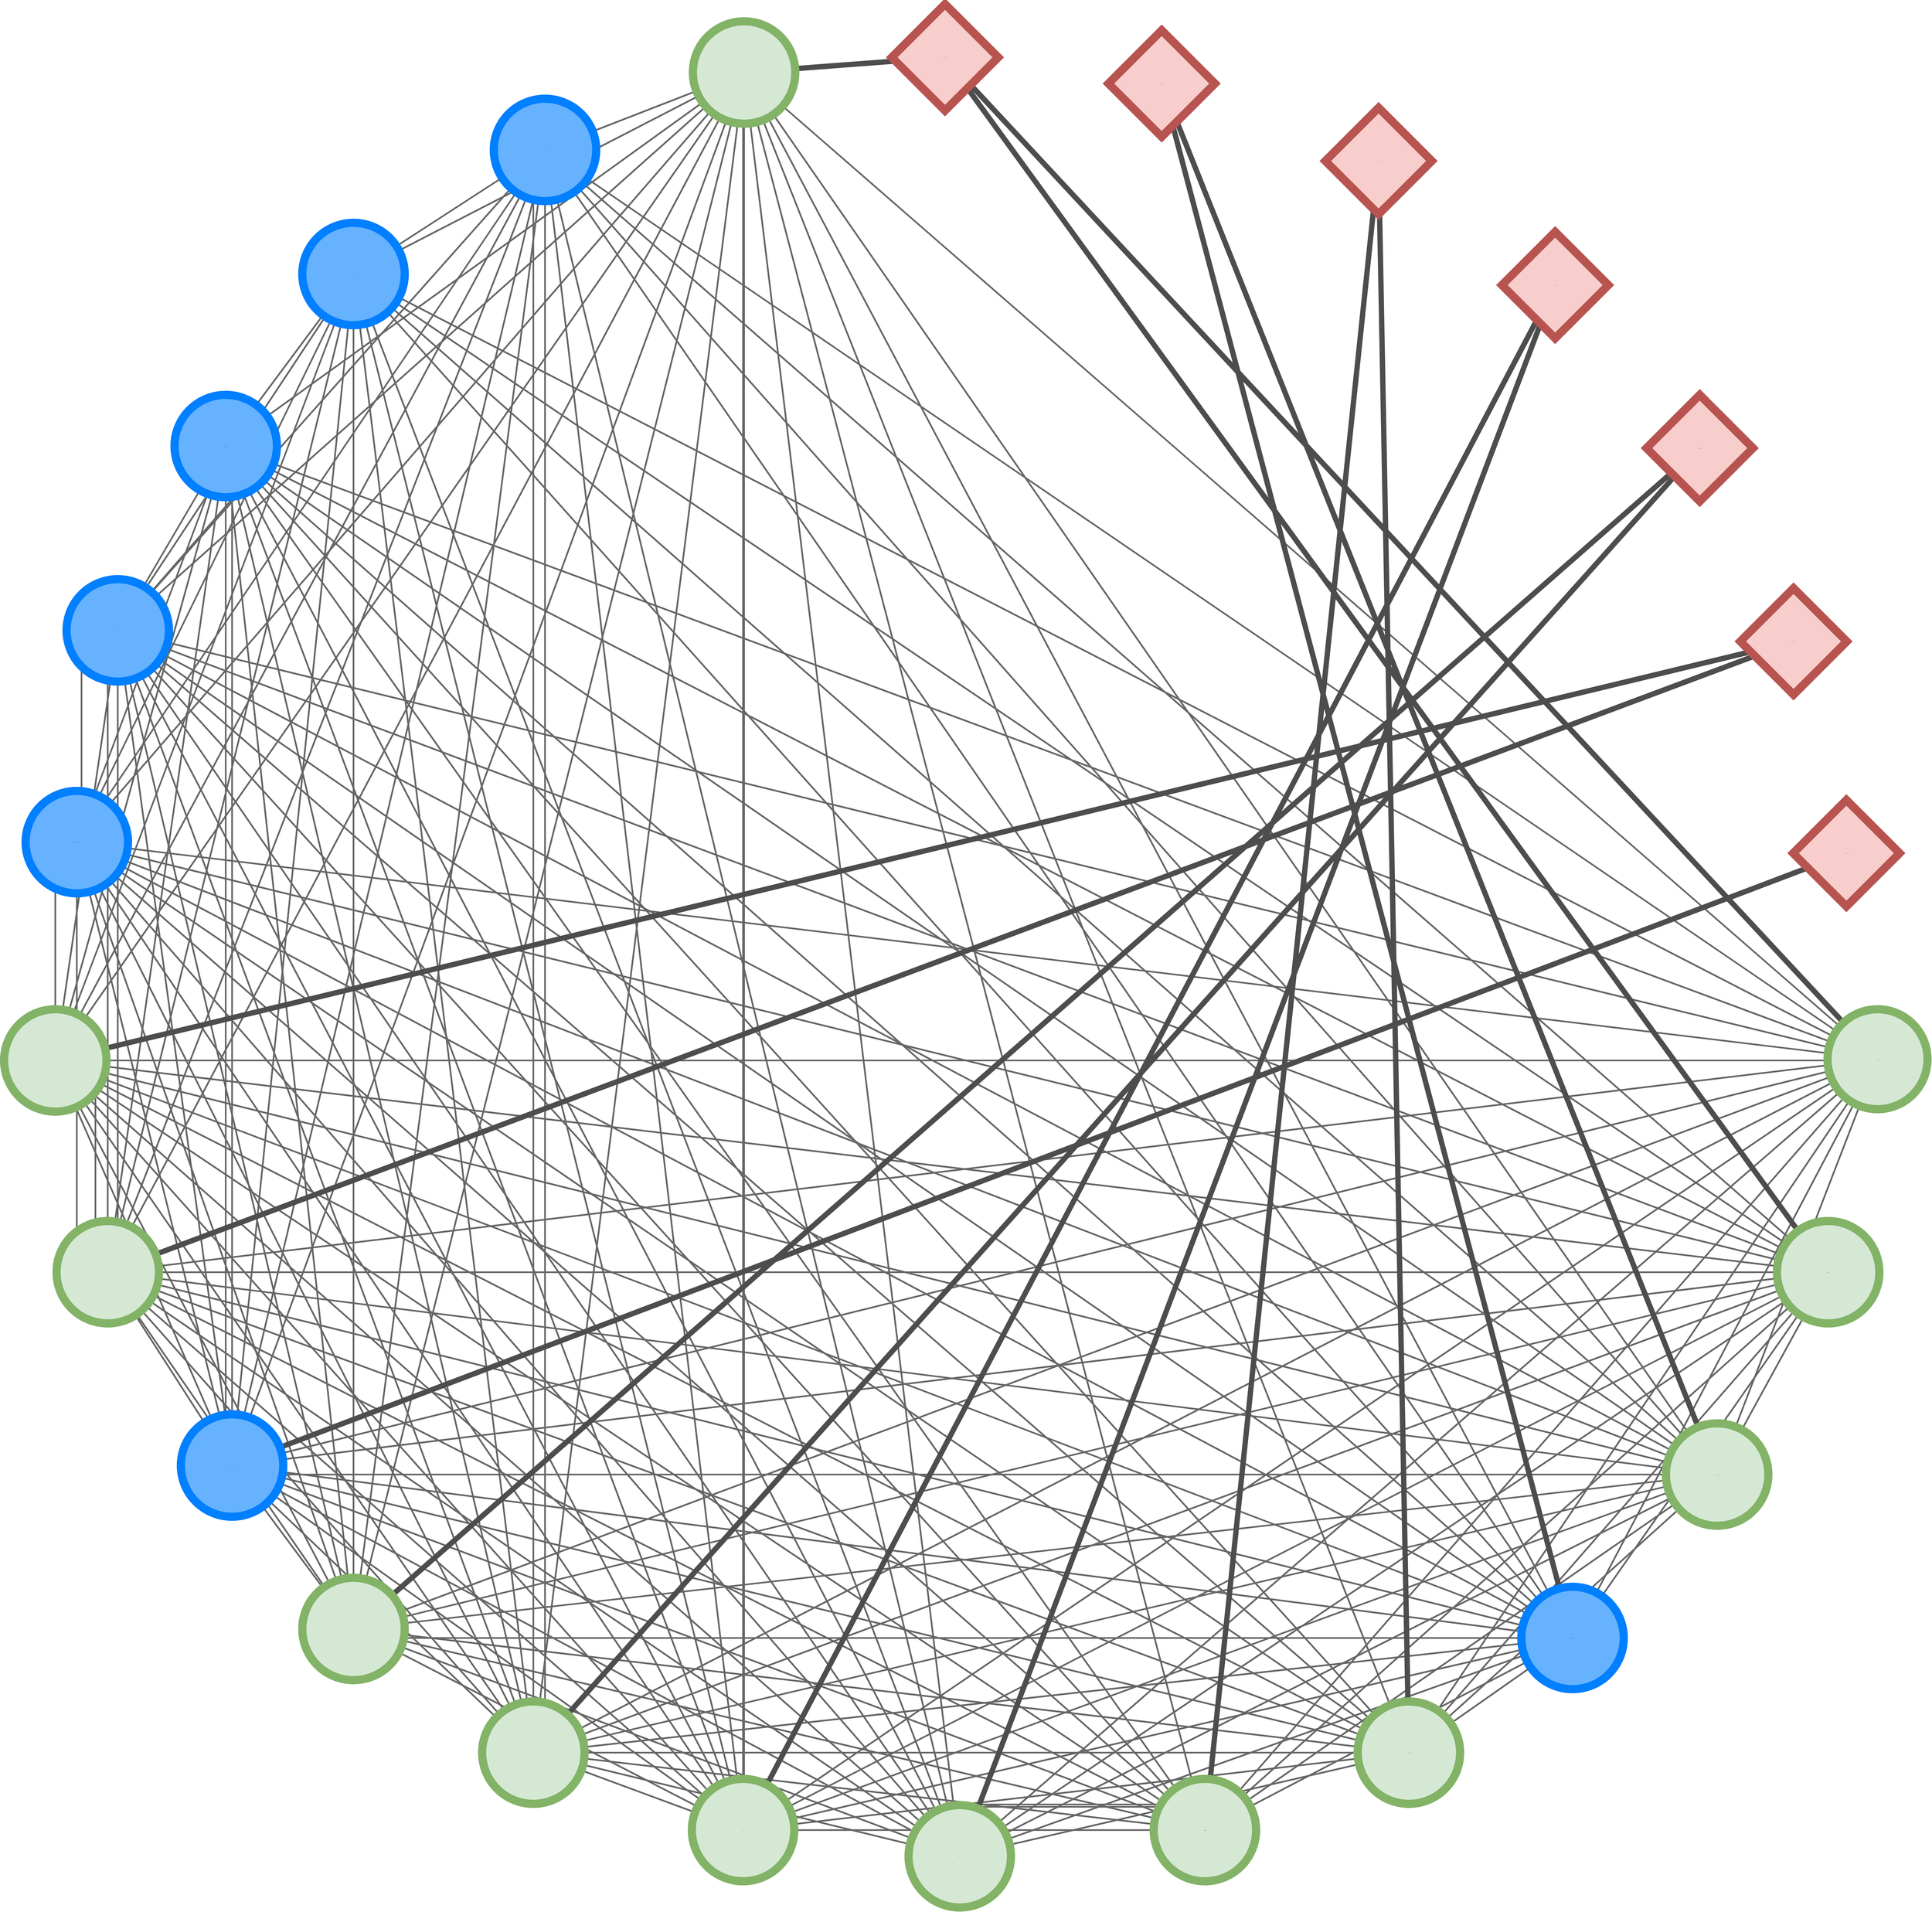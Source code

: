 <mxfile version="24.6.4" type="device">
  <diagram name="Page-1" id="Ev9KHV8LbVD18_9U95kE">
    <mxGraphModel dx="9019" dy="7310" grid="1" gridSize="10" guides="1" tooltips="1" connect="0" arrows="1" fold="1" page="1" pageScale="1" pageWidth="2339" pageHeight="3300" math="0" shadow="0">
      <root>
        <mxCell id="0" />
        <mxCell id="1" parent="0" />
        <mxCell id="xEmapFu_POOf8D5ossAb-47" style="edgeStyle=orthogonalEdgeStyle;rounded=0;orthogonalLoop=1;jettySize=auto;html=1;noEdgeStyle=1;orthogonal=1;strokeWidth=4;fontSize=1;movable=1;resizable=1;rotatable=1;deletable=1;editable=1;locked=0;connectable=1;endArrow=none;endFill=0;startArrow=none;startFill=0;strokeColor=#666666;" parent="1" source="eF_WOxwGu_8auV4gQNJt-18" target="eF_WOxwGu_8auV4gQNJt-22" edge="1">
          <mxGeometry relative="1" as="geometry" />
        </mxCell>
        <mxCell id="xEmapFu_POOf8D5ossAb-48" style="edgeStyle=orthogonalEdgeStyle;rounded=0;orthogonalLoop=1;jettySize=auto;html=1;noEdgeStyle=1;orthogonal=1;strokeWidth=4;fontSize=1;movable=1;resizable=1;rotatable=1;deletable=1;editable=1;locked=0;connectable=1;endArrow=none;endFill=0;startArrow=none;startFill=0;strokeColor=#666666;" parent="1" source="eF_WOxwGu_8auV4gQNJt-18" target="eF_WOxwGu_8auV4gQNJt-21" edge="1">
          <mxGeometry relative="1" as="geometry" />
        </mxCell>
        <mxCell id="xEmapFu_POOf8D5ossAb-49" style="edgeStyle=orthogonalEdgeStyle;rounded=0;orthogonalLoop=1;jettySize=auto;html=1;noEdgeStyle=1;orthogonal=1;strokeWidth=4;fontSize=1;movable=1;resizable=1;rotatable=1;deletable=1;editable=1;locked=0;connectable=1;endArrow=none;endFill=0;startArrow=none;startFill=0;strokeColor=#666666;" parent="1" source="eF_WOxwGu_8auV4gQNJt-18" target="eF_WOxwGu_8auV4gQNJt-24" edge="1">
          <mxGeometry relative="1" as="geometry" />
        </mxCell>
        <mxCell id="xEmapFu_POOf8D5ossAb-50" style="edgeStyle=orthogonalEdgeStyle;rounded=0;orthogonalLoop=1;jettySize=auto;html=1;noEdgeStyle=1;orthogonal=1;strokeWidth=4;fontSize=1;movable=1;resizable=1;rotatable=1;deletable=1;editable=1;locked=0;connectable=1;endArrow=none;endFill=0;startArrow=none;startFill=0;strokeColor=#666666;" parent="1" source="eF_WOxwGu_8auV4gQNJt-18" target="eF_WOxwGu_8auV4gQNJt-23" edge="1">
          <mxGeometry relative="1" as="geometry" />
        </mxCell>
        <mxCell id="xEmapFu_POOf8D5ossAb-51" style="edgeStyle=orthogonalEdgeStyle;rounded=0;orthogonalLoop=1;jettySize=auto;html=1;noEdgeStyle=1;orthogonal=1;strokeWidth=4;fontSize=1;movable=1;resizable=1;rotatable=1;deletable=1;editable=1;locked=0;connectable=1;endArrow=none;endFill=0;startArrow=none;startFill=0;strokeColor=#666666;" parent="1" source="eF_WOxwGu_8auV4gQNJt-18" target="eF_WOxwGu_8auV4gQNJt-26" edge="1">
          <mxGeometry relative="1" as="geometry" />
        </mxCell>
        <mxCell id="xEmapFu_POOf8D5ossAb-52" style="edgeStyle=orthogonalEdgeStyle;rounded=0;orthogonalLoop=1;jettySize=auto;html=1;noEdgeStyle=1;orthogonal=1;strokeWidth=4;fontSize=1;movable=1;resizable=1;rotatable=1;deletable=1;editable=1;locked=0;connectable=1;endArrow=none;endFill=0;startArrow=none;startFill=0;strokeColor=#666666;" parent="1" source="eF_WOxwGu_8auV4gQNJt-18" target="eF_WOxwGu_8auV4gQNJt-25" edge="1">
          <mxGeometry relative="1" as="geometry" />
        </mxCell>
        <mxCell id="xEmapFu_POOf8D5ossAb-53" style="edgeStyle=orthogonalEdgeStyle;rounded=0;orthogonalLoop=1;jettySize=auto;html=1;noEdgeStyle=1;orthogonal=1;strokeWidth=4;fontSize=1;movable=1;resizable=1;rotatable=1;deletable=1;editable=1;locked=0;connectable=1;endArrow=none;endFill=0;startArrow=none;startFill=0;strokeColor=#666666;" parent="1" source="eF_WOxwGu_8auV4gQNJt-18" target="eF_WOxwGu_8auV4gQNJt-27" edge="1">
          <mxGeometry relative="1" as="geometry" />
        </mxCell>
        <mxCell id="xEmapFu_POOf8D5ossAb-54" style="edgeStyle=orthogonalEdgeStyle;rounded=0;orthogonalLoop=1;jettySize=auto;html=1;noEdgeStyle=1;orthogonal=1;strokeWidth=4;fontSize=1;movable=1;resizable=1;rotatable=1;deletable=1;editable=1;locked=0;connectable=1;endArrow=none;endFill=0;startArrow=none;startFill=0;strokeColor=#666666;" parent="1" source="eF_WOxwGu_8auV4gQNJt-18" target="eF_WOxwGu_8auV4gQNJt-28" edge="1">
          <mxGeometry relative="1" as="geometry" />
        </mxCell>
        <mxCell id="xEmapFu_POOf8D5ossAb-56" style="edgeStyle=orthogonalEdgeStyle;rounded=0;orthogonalLoop=1;jettySize=auto;html=1;noEdgeStyle=1;orthogonal=1;strokeWidth=4;fontSize=1;movable=1;resizable=1;rotatable=1;deletable=1;editable=1;locked=0;connectable=1;endArrow=none;endFill=0;startArrow=none;startFill=0;strokeColor=#666666;" parent="1" source="eF_WOxwGu_8auV4gQNJt-18" target="eF_WOxwGu_8auV4gQNJt-29" edge="1">
          <mxGeometry relative="1" as="geometry" />
        </mxCell>
        <mxCell id="xEmapFu_POOf8D5ossAb-58" style="edgeStyle=orthogonalEdgeStyle;rounded=0;orthogonalLoop=1;jettySize=auto;html=1;noEdgeStyle=1;orthogonal=1;strokeWidth=4;fontSize=1;movable=1;resizable=1;rotatable=1;deletable=1;editable=1;locked=0;connectable=1;endArrow=none;endFill=0;startArrow=none;startFill=0;strokeColor=#666666;" parent="1" source="eF_WOxwGu_8auV4gQNJt-18" target="eF_WOxwGu_8auV4gQNJt-31" edge="1">
          <mxGeometry relative="1" as="geometry" />
        </mxCell>
        <mxCell id="xEmapFu_POOf8D5ossAb-59" style="edgeStyle=orthogonalEdgeStyle;rounded=0;orthogonalLoop=1;jettySize=auto;html=1;noEdgeStyle=1;orthogonal=1;strokeWidth=4;fontSize=1;movable=1;resizable=1;rotatable=1;deletable=1;editable=1;locked=0;connectable=1;endArrow=none;endFill=0;startArrow=none;startFill=0;strokeColor=#666666;" parent="1" source="eF_WOxwGu_8auV4gQNJt-18" target="eF_WOxwGu_8auV4gQNJt-33" edge="1">
          <mxGeometry relative="1" as="geometry" />
        </mxCell>
        <mxCell id="xEmapFu_POOf8D5ossAb-60" style="edgeStyle=orthogonalEdgeStyle;rounded=0;orthogonalLoop=1;jettySize=auto;html=1;noEdgeStyle=1;orthogonal=1;strokeWidth=4;fontSize=1;movable=1;resizable=1;rotatable=1;deletable=1;editable=1;locked=0;connectable=1;endArrow=none;endFill=0;startArrow=none;startFill=0;strokeColor=#666666;" parent="1" source="eF_WOxwGu_8auV4gQNJt-18" target="eF_WOxwGu_8auV4gQNJt-34" edge="1">
          <mxGeometry relative="1" as="geometry" />
        </mxCell>
        <mxCell id="xEmapFu_POOf8D5ossAb-61" style="edgeStyle=orthogonalEdgeStyle;rounded=0;orthogonalLoop=1;jettySize=auto;html=1;noEdgeStyle=1;orthogonal=1;strokeWidth=4;fontSize=1;movable=1;resizable=1;rotatable=1;deletable=1;editable=1;locked=0;connectable=1;endArrow=none;endFill=0;startArrow=none;startFill=0;strokeColor=#666666;" parent="1" source="eF_WOxwGu_8auV4gQNJt-18" target="eF_WOxwGu_8auV4gQNJt-35" edge="1">
          <mxGeometry relative="1" as="geometry" />
        </mxCell>
        <mxCell id="xEmapFu_POOf8D5ossAb-62" style="edgeStyle=orthogonalEdgeStyle;rounded=0;orthogonalLoop=1;jettySize=auto;html=1;noEdgeStyle=1;orthogonal=1;strokeWidth=4;fontSize=1;movable=1;resizable=1;rotatable=1;deletable=1;editable=1;locked=0;connectable=1;endArrow=none;endFill=0;startArrow=none;startFill=0;strokeColor=#666666;" parent="1" source="eF_WOxwGu_8auV4gQNJt-18" target="eF_WOxwGu_8auV4gQNJt-36" edge="1">
          <mxGeometry relative="1" as="geometry" />
        </mxCell>
        <mxCell id="xEmapFu_POOf8D5ossAb-63" style="edgeStyle=orthogonalEdgeStyle;rounded=0;orthogonalLoop=1;jettySize=auto;html=1;noEdgeStyle=1;orthogonal=1;strokeWidth=4;fontSize=1;movable=1;resizable=1;rotatable=1;deletable=1;editable=1;locked=0;connectable=1;endArrow=none;endFill=0;startArrow=none;startFill=0;strokeColor=#666666;" parent="1" source="eF_WOxwGu_8auV4gQNJt-19" target="eF_WOxwGu_8auV4gQNJt-37" edge="1">
          <mxGeometry relative="1" as="geometry">
            <Array as="points" />
          </mxGeometry>
        </mxCell>
        <mxCell id="xEmapFu_POOf8D5ossAb-64" style="edgeStyle=orthogonalEdgeStyle;rounded=0;orthogonalLoop=1;jettySize=auto;html=1;noEdgeStyle=1;orthogonal=1;strokeWidth=4;fontSize=1;movable=1;resizable=1;rotatable=1;deletable=1;editable=1;locked=0;connectable=1;endArrow=none;endFill=0;startArrow=none;startFill=0;strokeColor=#666666;" parent="1" source="eF_WOxwGu_8auV4gQNJt-19" target="eF_WOxwGu_8auV4gQNJt-22" edge="1">
          <mxGeometry relative="1" as="geometry" />
        </mxCell>
        <mxCell id="xEmapFu_POOf8D5ossAb-65" style="edgeStyle=orthogonalEdgeStyle;rounded=0;orthogonalLoop=1;jettySize=auto;html=1;noEdgeStyle=1;orthogonal=1;strokeWidth=4;fontSize=1;movable=1;resizable=1;rotatable=1;deletable=1;editable=1;locked=0;connectable=1;endArrow=none;endFill=0;startArrow=none;startFill=0;strokeColor=#666666;" parent="1" source="eF_WOxwGu_8auV4gQNJt-19" target="eF_WOxwGu_8auV4gQNJt-21" edge="1">
          <mxGeometry relative="1" as="geometry" />
        </mxCell>
        <mxCell id="xEmapFu_POOf8D5ossAb-66" style="edgeStyle=orthogonalEdgeStyle;rounded=0;orthogonalLoop=1;jettySize=auto;html=1;noEdgeStyle=1;orthogonal=1;strokeWidth=4;fontSize=1;movable=1;resizable=1;rotatable=1;deletable=1;editable=1;locked=0;connectable=1;endArrow=none;endFill=0;startArrow=none;startFill=0;strokeColor=#666666;" parent="1" source="eF_WOxwGu_8auV4gQNJt-19" target="eF_WOxwGu_8auV4gQNJt-24" edge="1">
          <mxGeometry relative="1" as="geometry" />
        </mxCell>
        <mxCell id="xEmapFu_POOf8D5ossAb-67" style="edgeStyle=orthogonalEdgeStyle;rounded=0;orthogonalLoop=1;jettySize=auto;html=1;noEdgeStyle=1;orthogonal=1;strokeWidth=4;fontSize=1;movable=1;resizable=1;rotatable=1;deletable=1;editable=1;locked=0;connectable=1;endArrow=none;endFill=0;startArrow=none;startFill=0;strokeColor=#666666;" parent="1" source="eF_WOxwGu_8auV4gQNJt-19" target="eF_WOxwGu_8auV4gQNJt-23" edge="1">
          <mxGeometry relative="1" as="geometry" />
        </mxCell>
        <mxCell id="xEmapFu_POOf8D5ossAb-68" style="edgeStyle=orthogonalEdgeStyle;rounded=0;orthogonalLoop=1;jettySize=auto;html=1;noEdgeStyle=1;orthogonal=1;strokeWidth=4;fontSize=1;movable=1;resizable=1;rotatable=1;deletable=1;editable=1;locked=0;connectable=1;endArrow=none;endFill=0;startArrow=none;startFill=0;strokeColor=#666666;" parent="1" source="eF_WOxwGu_8auV4gQNJt-19" target="eF_WOxwGu_8auV4gQNJt-26" edge="1">
          <mxGeometry relative="1" as="geometry" />
        </mxCell>
        <mxCell id="xEmapFu_POOf8D5ossAb-69" style="edgeStyle=orthogonalEdgeStyle;rounded=0;orthogonalLoop=1;jettySize=auto;html=1;noEdgeStyle=1;orthogonal=1;strokeWidth=4;fontSize=1;movable=1;resizable=1;rotatable=1;deletable=1;editable=1;locked=0;connectable=1;endArrow=none;endFill=0;startArrow=none;startFill=0;strokeColor=#666666;" parent="1" source="eF_WOxwGu_8auV4gQNJt-19" target="eF_WOxwGu_8auV4gQNJt-25" edge="1">
          <mxGeometry relative="1" as="geometry" />
        </mxCell>
        <mxCell id="xEmapFu_POOf8D5ossAb-70" style="edgeStyle=orthogonalEdgeStyle;rounded=0;orthogonalLoop=1;jettySize=auto;html=1;noEdgeStyle=1;orthogonal=1;strokeWidth=4;fontSize=1;movable=1;resizable=1;rotatable=1;deletable=1;editable=1;locked=0;connectable=1;endArrow=none;endFill=0;startArrow=none;startFill=0;strokeColor=#666666;" parent="1" source="eF_WOxwGu_8auV4gQNJt-19" target="eF_WOxwGu_8auV4gQNJt-27" edge="1">
          <mxGeometry relative="1" as="geometry" />
        </mxCell>
        <mxCell id="xEmapFu_POOf8D5ossAb-71" style="edgeStyle=orthogonalEdgeStyle;rounded=0;orthogonalLoop=1;jettySize=auto;html=1;noEdgeStyle=1;orthogonal=1;strokeWidth=4;fontSize=1;movable=1;resizable=1;rotatable=1;deletable=1;editable=1;locked=0;connectable=1;endArrow=none;endFill=0;startArrow=none;startFill=0;strokeColor=#666666;" parent="1" source="eF_WOxwGu_8auV4gQNJt-19" target="eF_WOxwGu_8auV4gQNJt-28" edge="1">
          <mxGeometry relative="1" as="geometry" />
        </mxCell>
        <mxCell id="xEmapFu_POOf8D5ossAb-73" style="edgeStyle=orthogonalEdgeStyle;rounded=0;orthogonalLoop=1;jettySize=auto;html=1;noEdgeStyle=1;orthogonal=1;strokeWidth=4;fontSize=1;movable=1;resizable=1;rotatable=1;deletable=1;editable=1;locked=0;connectable=1;endArrow=none;endFill=0;startArrow=none;startFill=0;strokeColor=#666666;" parent="1" source="eF_WOxwGu_8auV4gQNJt-19" target="eF_WOxwGu_8auV4gQNJt-29" edge="1">
          <mxGeometry relative="1" as="geometry" />
        </mxCell>
        <mxCell id="xEmapFu_POOf8D5ossAb-74" style="edgeStyle=orthogonalEdgeStyle;rounded=0;orthogonalLoop=1;jettySize=auto;html=1;noEdgeStyle=1;orthogonal=1;strokeWidth=4;fontSize=1;movable=1;resizable=1;rotatable=1;deletable=1;editable=1;locked=0;connectable=1;endArrow=none;endFill=0;startArrow=none;startFill=0;strokeColor=#666666;" parent="1" source="eF_WOxwGu_8auV4gQNJt-19" target="eF_WOxwGu_8auV4gQNJt-32" edge="1">
          <mxGeometry relative="1" as="geometry" />
        </mxCell>
        <mxCell id="xEmapFu_POOf8D5ossAb-77" style="edgeStyle=orthogonalEdgeStyle;rounded=0;orthogonalLoop=1;jettySize=auto;html=1;noEdgeStyle=1;orthogonal=1;strokeWidth=4;fontSize=1;movable=1;resizable=1;rotatable=1;deletable=1;editable=1;locked=0;connectable=1;endArrow=none;endFill=0;startArrow=none;startFill=0;strokeColor=#666666;" parent="1" source="eF_WOxwGu_8auV4gQNJt-19" target="eF_WOxwGu_8auV4gQNJt-31" edge="1">
          <mxGeometry relative="1" as="geometry" />
        </mxCell>
        <mxCell id="xEmapFu_POOf8D5ossAb-78" style="edgeStyle=orthogonalEdgeStyle;rounded=0;orthogonalLoop=1;jettySize=auto;html=1;noEdgeStyle=1;orthogonal=1;strokeWidth=4;fontSize=1;movable=1;resizable=1;rotatable=1;deletable=1;editable=1;locked=0;connectable=1;endArrow=none;endFill=0;startArrow=none;startFill=0;strokeColor=#666666;" parent="1" source="eF_WOxwGu_8auV4gQNJt-19" target="eF_WOxwGu_8auV4gQNJt-33" edge="1">
          <mxGeometry relative="1" as="geometry" />
        </mxCell>
        <mxCell id="xEmapFu_POOf8D5ossAb-79" style="edgeStyle=orthogonalEdgeStyle;rounded=0;orthogonalLoop=1;jettySize=auto;html=1;noEdgeStyle=1;orthogonal=1;strokeWidth=4;fontSize=1;movable=1;resizable=1;rotatable=1;deletable=1;editable=1;locked=0;connectable=1;endArrow=none;endFill=0;startArrow=none;startFill=0;strokeColor=#666666;" parent="1" source="eF_WOxwGu_8auV4gQNJt-19" target="eF_WOxwGu_8auV4gQNJt-34" edge="1">
          <mxGeometry relative="1" as="geometry" />
        </mxCell>
        <mxCell id="xEmapFu_POOf8D5ossAb-80" style="edgeStyle=orthogonalEdgeStyle;rounded=0;orthogonalLoop=1;jettySize=auto;html=1;noEdgeStyle=1;orthogonal=1;strokeWidth=4;fontSize=1;movable=1;resizable=1;rotatable=1;deletable=1;editable=1;locked=0;connectable=1;endArrow=none;endFill=0;startArrow=none;startFill=0;strokeColor=#666666;" parent="1" source="eF_WOxwGu_8auV4gQNJt-19" target="eF_WOxwGu_8auV4gQNJt-35" edge="1">
          <mxGeometry relative="1" as="geometry" />
        </mxCell>
        <mxCell id="xEmapFu_POOf8D5ossAb-81" style="edgeStyle=orthogonalEdgeStyle;rounded=0;orthogonalLoop=1;jettySize=auto;html=1;noEdgeStyle=1;orthogonal=1;strokeWidth=4;fontSize=1;movable=1;resizable=1;rotatable=1;deletable=1;editable=1;locked=0;connectable=1;endArrow=none;endFill=0;startArrow=none;startFill=0;strokeColor=#666666;" parent="1" source="eF_WOxwGu_8auV4gQNJt-19" target="eF_WOxwGu_8auV4gQNJt-36" edge="1">
          <mxGeometry relative="1" as="geometry" />
        </mxCell>
        <mxCell id="xEmapFu_POOf8D5ossAb-82" style="edgeStyle=orthogonalEdgeStyle;rounded=0;orthogonalLoop=1;jettySize=auto;html=1;noEdgeStyle=1;orthogonal=1;strokeWidth=4;fontSize=1;movable=1;resizable=1;rotatable=1;deletable=1;editable=1;locked=0;connectable=1;endArrow=none;endFill=0;startArrow=none;startFill=0;strokeColor=#666666;" parent="1" source="eF_WOxwGu_8auV4gQNJt-19" target="eF_WOxwGu_8auV4gQNJt-37" edge="1">
          <mxGeometry relative="1" as="geometry">
            <Array as="points" />
          </mxGeometry>
        </mxCell>
        <mxCell id="xEmapFu_POOf8D5ossAb-83" style="edgeStyle=orthogonalEdgeStyle;rounded=0;orthogonalLoop=1;jettySize=auto;html=1;noEdgeStyle=1;orthogonal=1;strokeWidth=4;fontSize=1;movable=1;resizable=1;rotatable=1;deletable=1;editable=1;locked=0;connectable=1;endArrow=none;endFill=0;startArrow=none;startFill=0;strokeColor=#666666;" parent="1" source="eF_WOxwGu_8auV4gQNJt-20" target="eF_WOxwGu_8auV4gQNJt-22" edge="1">
          <mxGeometry relative="1" as="geometry" />
        </mxCell>
        <mxCell id="xEmapFu_POOf8D5ossAb-84" style="edgeStyle=orthogonalEdgeStyle;rounded=0;orthogonalLoop=1;jettySize=auto;html=1;noEdgeStyle=1;orthogonal=1;strokeWidth=4;fontSize=1;movable=1;resizable=1;rotatable=1;deletable=1;editable=1;locked=0;connectable=1;endArrow=none;endFill=0;startArrow=none;startFill=0;strokeColor=#666666;" parent="1" source="eF_WOxwGu_8auV4gQNJt-20" target="eF_WOxwGu_8auV4gQNJt-21" edge="1">
          <mxGeometry relative="1" as="geometry" />
        </mxCell>
        <mxCell id="xEmapFu_POOf8D5ossAb-85" style="edgeStyle=orthogonalEdgeStyle;rounded=0;orthogonalLoop=1;jettySize=auto;html=1;noEdgeStyle=1;orthogonal=1;strokeWidth=4;fontSize=1;movable=1;resizable=1;rotatable=1;deletable=1;editable=1;locked=0;connectable=1;endArrow=none;endFill=0;startArrow=none;startFill=0;strokeColor=#666666;" parent="1" source="eF_WOxwGu_8auV4gQNJt-20" target="eF_WOxwGu_8auV4gQNJt-24" edge="1">
          <mxGeometry relative="1" as="geometry" />
        </mxCell>
        <mxCell id="xEmapFu_POOf8D5ossAb-86" style="edgeStyle=orthogonalEdgeStyle;rounded=0;orthogonalLoop=1;jettySize=auto;html=1;noEdgeStyle=1;orthogonal=1;strokeWidth=4;fontSize=1;movable=1;resizable=1;rotatable=1;deletable=1;editable=1;locked=0;connectable=1;endArrow=none;endFill=0;startArrow=none;startFill=0;strokeColor=#666666;" parent="1" source="eF_WOxwGu_8auV4gQNJt-20" target="eF_WOxwGu_8auV4gQNJt-23" edge="1">
          <mxGeometry relative="1" as="geometry" />
        </mxCell>
        <mxCell id="xEmapFu_POOf8D5ossAb-87" style="edgeStyle=orthogonalEdgeStyle;rounded=0;orthogonalLoop=1;jettySize=auto;html=1;noEdgeStyle=1;orthogonal=1;strokeWidth=4;fontSize=1;movable=1;resizable=1;rotatable=1;deletable=1;editable=1;locked=0;connectable=1;endArrow=none;endFill=0;startArrow=none;startFill=0;strokeColor=#666666;" parent="1" source="eF_WOxwGu_8auV4gQNJt-20" target="eF_WOxwGu_8auV4gQNJt-26" edge="1">
          <mxGeometry relative="1" as="geometry" />
        </mxCell>
        <mxCell id="xEmapFu_POOf8D5ossAb-88" style="edgeStyle=orthogonalEdgeStyle;rounded=0;orthogonalLoop=1;jettySize=auto;html=1;noEdgeStyle=1;orthogonal=1;strokeWidth=4;fontSize=1;movable=1;resizable=1;rotatable=1;deletable=1;editable=1;locked=0;connectable=1;endArrow=none;endFill=0;startArrow=none;startFill=0;strokeColor=#666666;" parent="1" source="eF_WOxwGu_8auV4gQNJt-20" target="eF_WOxwGu_8auV4gQNJt-25" edge="1">
          <mxGeometry relative="1" as="geometry" />
        </mxCell>
        <mxCell id="xEmapFu_POOf8D5ossAb-89" style="edgeStyle=orthogonalEdgeStyle;rounded=0;orthogonalLoop=1;jettySize=auto;html=1;noEdgeStyle=1;orthogonal=1;strokeWidth=4;fontSize=1;movable=1;resizable=1;rotatable=1;deletable=1;editable=1;locked=0;connectable=1;endArrow=none;endFill=0;startArrow=none;startFill=0;strokeColor=#666666;" parent="1" source="eF_WOxwGu_8auV4gQNJt-20" target="eF_WOxwGu_8auV4gQNJt-27" edge="1">
          <mxGeometry relative="1" as="geometry" />
        </mxCell>
        <mxCell id="xEmapFu_POOf8D5ossAb-90" style="edgeStyle=orthogonalEdgeStyle;rounded=0;orthogonalLoop=1;jettySize=auto;html=1;noEdgeStyle=1;orthogonal=1;strokeWidth=4;fontSize=1;movable=1;resizable=1;rotatable=1;deletable=1;editable=1;locked=0;connectable=1;endArrow=none;endFill=0;startArrow=none;startFill=0;strokeColor=#666666;" parent="1" source="eF_WOxwGu_8auV4gQNJt-20" target="eF_WOxwGu_8auV4gQNJt-28" edge="1">
          <mxGeometry relative="1" as="geometry" />
        </mxCell>
        <mxCell id="xEmapFu_POOf8D5ossAb-92" style="edgeStyle=orthogonalEdgeStyle;rounded=0;orthogonalLoop=1;jettySize=auto;html=1;noEdgeStyle=1;orthogonal=1;strokeWidth=4;fontSize=1;movable=1;resizable=1;rotatable=1;deletable=1;editable=1;locked=0;connectable=1;endArrow=none;endFill=0;startArrow=none;startFill=0;strokeColor=#666666;" parent="1" source="eF_WOxwGu_8auV4gQNJt-20" target="eF_WOxwGu_8auV4gQNJt-29" edge="1">
          <mxGeometry relative="1" as="geometry" />
        </mxCell>
        <mxCell id="xEmapFu_POOf8D5ossAb-93" style="edgeStyle=orthogonalEdgeStyle;rounded=0;orthogonalLoop=1;jettySize=auto;html=1;noEdgeStyle=1;orthogonal=1;strokeWidth=4;fontSize=1;movable=1;resizable=1;rotatable=1;deletable=1;editable=1;locked=0;connectable=1;endArrow=none;endFill=0;startArrow=none;startFill=0;strokeColor=#666666;" parent="1" source="eF_WOxwGu_8auV4gQNJt-20" target="eF_WOxwGu_8auV4gQNJt-32" edge="1">
          <mxGeometry relative="1" as="geometry" />
        </mxCell>
        <mxCell id="xEmapFu_POOf8D5ossAb-94" style="edgeStyle=orthogonalEdgeStyle;rounded=0;orthogonalLoop=1;jettySize=auto;html=1;noEdgeStyle=1;orthogonal=1;strokeWidth=4;fontSize=1;movable=1;resizable=1;rotatable=1;deletable=1;editable=1;locked=0;connectable=1;endArrow=none;endFill=0;startArrow=none;startFill=0;strokeColor=#666666;" parent="1" source="eF_WOxwGu_8auV4gQNJt-20" target="eF_WOxwGu_8auV4gQNJt-31" edge="1">
          <mxGeometry relative="1" as="geometry" />
        </mxCell>
        <mxCell id="xEmapFu_POOf8D5ossAb-95" style="edgeStyle=orthogonalEdgeStyle;rounded=0;orthogonalLoop=1;jettySize=auto;html=1;noEdgeStyle=1;orthogonal=1;strokeWidth=4;fontSize=1;movable=1;resizable=1;rotatable=1;deletable=1;editable=1;locked=0;connectable=1;endArrow=none;endFill=0;startArrow=none;startFill=0;strokeColor=#666666;" parent="1" source="eF_WOxwGu_8auV4gQNJt-20" target="eF_WOxwGu_8auV4gQNJt-33" edge="1">
          <mxGeometry relative="1" as="geometry" />
        </mxCell>
        <mxCell id="xEmapFu_POOf8D5ossAb-96" style="edgeStyle=orthogonalEdgeStyle;rounded=0;orthogonalLoop=1;jettySize=auto;html=1;noEdgeStyle=1;orthogonal=1;strokeWidth=4;fontSize=1;movable=1;resizable=1;rotatable=1;deletable=1;editable=1;locked=0;connectable=1;endArrow=none;endFill=0;startArrow=none;startFill=0;strokeColor=#666666;" parent="1" source="eF_WOxwGu_8auV4gQNJt-20" target="eF_WOxwGu_8auV4gQNJt-34" edge="1">
          <mxGeometry relative="1" as="geometry" />
        </mxCell>
        <mxCell id="xEmapFu_POOf8D5ossAb-97" style="edgeStyle=orthogonalEdgeStyle;rounded=0;orthogonalLoop=1;jettySize=auto;html=1;noEdgeStyle=1;orthogonal=1;strokeWidth=4;fontSize=1;movable=1;resizable=1;rotatable=1;deletable=1;editable=1;locked=0;connectable=1;endArrow=none;endFill=0;startArrow=none;startFill=0;strokeColor=#666666;" parent="1" source="eF_WOxwGu_8auV4gQNJt-20" target="eF_WOxwGu_8auV4gQNJt-35" edge="1">
          <mxGeometry relative="1" as="geometry" />
        </mxCell>
        <mxCell id="xEmapFu_POOf8D5ossAb-98" style="edgeStyle=orthogonalEdgeStyle;rounded=0;orthogonalLoop=1;jettySize=auto;html=1;noEdgeStyle=1;orthogonal=1;strokeWidth=4;fontSize=1;movable=1;resizable=1;rotatable=1;deletable=1;editable=1;locked=0;connectable=1;endArrow=none;endFill=0;startArrow=none;startFill=0;strokeColor=#666666;" parent="1" source="eF_WOxwGu_8auV4gQNJt-20" target="eF_WOxwGu_8auV4gQNJt-36" edge="1">
          <mxGeometry relative="1" as="geometry" />
        </mxCell>
        <mxCell id="xEmapFu_POOf8D5ossAb-99" style="edgeStyle=orthogonalEdgeStyle;rounded=0;orthogonalLoop=1;jettySize=auto;html=1;noEdgeStyle=1;orthogonal=1;strokeWidth=4;fontSize=1;movable=1;resizable=1;rotatable=1;deletable=1;editable=1;locked=0;connectable=1;endArrow=none;endFill=0;startArrow=none;startFill=0;strokeColor=#666666;" parent="1" source="eF_WOxwGu_8auV4gQNJt-20" target="eF_WOxwGu_8auV4gQNJt-37" edge="1">
          <mxGeometry relative="1" as="geometry" />
        </mxCell>
        <mxCell id="xEmapFu_POOf8D5ossAb-119" style="edgeStyle=orthogonalEdgeStyle;rounded=0;orthogonalLoop=1;jettySize=auto;html=1;noEdgeStyle=1;orthogonal=1;strokeWidth=4;fontSize=1;movable=1;resizable=1;rotatable=1;deletable=1;editable=1;locked=0;connectable=1;endArrow=none;endFill=0;startArrow=none;startFill=0;strokeColor=#666666;" parent="1" source="eF_WOxwGu_8auV4gQNJt-21" target="eF_WOxwGu_8auV4gQNJt-18" edge="1">
          <mxGeometry relative="1" as="geometry" />
        </mxCell>
        <mxCell id="xEmapFu_POOf8D5ossAb-120" style="edgeStyle=orthogonalEdgeStyle;rounded=0;orthogonalLoop=1;jettySize=auto;html=1;noEdgeStyle=1;orthogonal=1;strokeWidth=4;fontSize=1;movable=1;resizable=1;rotatable=1;deletable=1;editable=1;locked=0;connectable=1;endArrow=none;endFill=0;startArrow=none;startFill=0;strokeColor=#666666;" parent="1" source="eF_WOxwGu_8auV4gQNJt-21" target="eF_WOxwGu_8auV4gQNJt-19" edge="1">
          <mxGeometry relative="1" as="geometry" />
        </mxCell>
        <mxCell id="xEmapFu_POOf8D5ossAb-121" style="edgeStyle=orthogonalEdgeStyle;rounded=0;orthogonalLoop=1;jettySize=auto;html=1;noEdgeStyle=1;orthogonal=1;strokeWidth=4;fontSize=1;movable=1;resizable=1;rotatable=1;deletable=1;editable=1;locked=0;connectable=1;endArrow=none;endFill=0;startArrow=none;startFill=0;strokeColor=#666666;" parent="1" source="eF_WOxwGu_8auV4gQNJt-21" target="eF_WOxwGu_8auV4gQNJt-20" edge="1">
          <mxGeometry relative="1" as="geometry" />
        </mxCell>
        <mxCell id="xEmapFu_POOf8D5ossAb-122" style="edgeStyle=orthogonalEdgeStyle;rounded=0;orthogonalLoop=1;jettySize=auto;html=1;noEdgeStyle=1;orthogonal=1;strokeWidth=4;fontSize=1;movable=1;resizable=1;rotatable=1;deletable=1;editable=1;locked=0;connectable=1;endArrow=none;endFill=0;startArrow=none;startFill=0;strokeColor=#666666;" parent="1" source="eF_WOxwGu_8auV4gQNJt-21" target="eF_WOxwGu_8auV4gQNJt-24" edge="1">
          <mxGeometry relative="1" as="geometry" />
        </mxCell>
        <mxCell id="xEmapFu_POOf8D5ossAb-123" style="edgeStyle=orthogonalEdgeStyle;rounded=0;orthogonalLoop=1;jettySize=auto;html=1;noEdgeStyle=1;orthogonal=1;strokeWidth=4;fontSize=1;movable=1;resizable=1;rotatable=1;deletable=1;editable=1;locked=0;connectable=1;endArrow=none;endFill=0;startArrow=none;startFill=0;strokeColor=#666666;" parent="1" source="eF_WOxwGu_8auV4gQNJt-21" target="eF_WOxwGu_8auV4gQNJt-23" edge="1">
          <mxGeometry relative="1" as="geometry" />
        </mxCell>
        <mxCell id="xEmapFu_POOf8D5ossAb-124" style="edgeStyle=orthogonalEdgeStyle;rounded=0;orthogonalLoop=1;jettySize=auto;html=1;noEdgeStyle=1;orthogonal=1;strokeWidth=4;fontSize=1;movable=1;resizable=1;rotatable=1;deletable=1;editable=1;locked=0;connectable=1;endArrow=none;endFill=0;startArrow=none;startFill=0;strokeColor=#666666;" parent="1" source="eF_WOxwGu_8auV4gQNJt-21" target="eF_WOxwGu_8auV4gQNJt-26" edge="1">
          <mxGeometry relative="1" as="geometry" />
        </mxCell>
        <mxCell id="xEmapFu_POOf8D5ossAb-125" style="edgeStyle=orthogonalEdgeStyle;rounded=0;orthogonalLoop=1;jettySize=auto;html=1;noEdgeStyle=1;orthogonal=1;strokeWidth=4;fontSize=1;movable=1;resizable=1;rotatable=1;deletable=1;editable=1;locked=0;connectable=1;endArrow=none;endFill=0;startArrow=none;startFill=0;strokeColor=#666666;" parent="1" source="eF_WOxwGu_8auV4gQNJt-21" target="eF_WOxwGu_8auV4gQNJt-25" edge="1">
          <mxGeometry relative="1" as="geometry" />
        </mxCell>
        <mxCell id="xEmapFu_POOf8D5ossAb-126" style="edgeStyle=orthogonalEdgeStyle;rounded=0;orthogonalLoop=1;jettySize=auto;html=1;noEdgeStyle=1;orthogonal=1;strokeWidth=4;fontSize=1;movable=1;resizable=1;rotatable=1;deletable=1;editable=1;locked=0;connectable=1;endArrow=none;endFill=0;startArrow=none;startFill=0;strokeColor=#666666;" parent="1" source="eF_WOxwGu_8auV4gQNJt-21" target="eF_WOxwGu_8auV4gQNJt-27" edge="1">
          <mxGeometry relative="1" as="geometry" />
        </mxCell>
        <mxCell id="xEmapFu_POOf8D5ossAb-127" style="edgeStyle=orthogonalEdgeStyle;rounded=0;orthogonalLoop=1;jettySize=auto;html=1;noEdgeStyle=1;orthogonal=1;strokeWidth=4;fontSize=1;movable=1;resizable=1;rotatable=1;deletable=1;editable=1;locked=0;connectable=1;endArrow=none;endFill=0;startArrow=none;startFill=0;strokeColor=#666666;" parent="1" source="eF_WOxwGu_8auV4gQNJt-21" target="eF_WOxwGu_8auV4gQNJt-28" edge="1">
          <mxGeometry relative="1" as="geometry" />
        </mxCell>
        <mxCell id="xEmapFu_POOf8D5ossAb-129" style="edgeStyle=orthogonalEdgeStyle;rounded=0;orthogonalLoop=1;jettySize=auto;html=1;noEdgeStyle=1;orthogonal=1;strokeWidth=4;fontSize=1;movable=1;resizable=1;rotatable=1;deletable=1;editable=1;locked=0;connectable=1;endArrow=none;endFill=0;startArrow=none;startFill=0;strokeColor=#666666;" parent="1" source="eF_WOxwGu_8auV4gQNJt-21" target="eF_WOxwGu_8auV4gQNJt-29" edge="1">
          <mxGeometry relative="1" as="geometry" />
        </mxCell>
        <mxCell id="xEmapFu_POOf8D5ossAb-130" style="edgeStyle=orthogonalEdgeStyle;rounded=0;orthogonalLoop=1;jettySize=auto;html=1;noEdgeStyle=1;orthogonal=1;strokeWidth=4;fontSize=1;movable=1;resizable=1;rotatable=1;deletable=1;editable=1;locked=0;connectable=1;endArrow=none;endFill=0;startArrow=none;startFill=0;strokeColor=#666666;" parent="1" source="eF_WOxwGu_8auV4gQNJt-21" target="eF_WOxwGu_8auV4gQNJt-32" edge="1">
          <mxGeometry relative="1" as="geometry" />
        </mxCell>
        <mxCell id="xEmapFu_POOf8D5ossAb-131" style="edgeStyle=orthogonalEdgeStyle;rounded=0;orthogonalLoop=1;jettySize=auto;html=1;noEdgeStyle=1;orthogonal=1;strokeWidth=4;fontSize=1;movable=1;resizable=1;rotatable=1;deletable=1;editable=1;locked=0;connectable=1;endArrow=none;endFill=0;startArrow=none;startFill=0;strokeColor=#666666;" parent="1" source="eF_WOxwGu_8auV4gQNJt-21" target="eF_WOxwGu_8auV4gQNJt-31" edge="1">
          <mxGeometry relative="1" as="geometry" />
        </mxCell>
        <mxCell id="xEmapFu_POOf8D5ossAb-132" style="edgeStyle=orthogonalEdgeStyle;rounded=0;orthogonalLoop=1;jettySize=auto;html=1;noEdgeStyle=1;orthogonal=1;strokeWidth=4;fontSize=1;movable=1;resizable=1;rotatable=1;deletable=1;editable=1;locked=0;connectable=1;endArrow=none;endFill=0;startArrow=none;startFill=0;strokeColor=#666666;" parent="1" source="eF_WOxwGu_8auV4gQNJt-21" target="eF_WOxwGu_8auV4gQNJt-33" edge="1">
          <mxGeometry relative="1" as="geometry" />
        </mxCell>
        <mxCell id="xEmapFu_POOf8D5ossAb-133" style="edgeStyle=orthogonalEdgeStyle;rounded=0;orthogonalLoop=1;jettySize=auto;html=1;noEdgeStyle=1;orthogonal=1;strokeWidth=4;fontSize=1;movable=1;resizable=1;rotatable=1;deletable=1;editable=1;locked=0;connectable=1;endArrow=none;endFill=0;startArrow=none;startFill=0;strokeColor=#666666;" parent="1" source="eF_WOxwGu_8auV4gQNJt-21" target="eF_WOxwGu_8auV4gQNJt-34" edge="1">
          <mxGeometry relative="1" as="geometry" />
        </mxCell>
        <mxCell id="xEmapFu_POOf8D5ossAb-134" style="edgeStyle=orthogonalEdgeStyle;rounded=0;orthogonalLoop=1;jettySize=auto;html=1;noEdgeStyle=1;orthogonal=1;strokeWidth=4;fontSize=1;movable=1;resizable=1;rotatable=1;deletable=1;editable=1;locked=0;connectable=1;endArrow=none;endFill=0;startArrow=none;startFill=0;strokeColor=#666666;" parent="1" source="eF_WOxwGu_8auV4gQNJt-21" target="eF_WOxwGu_8auV4gQNJt-35" edge="1">
          <mxGeometry relative="1" as="geometry" />
        </mxCell>
        <mxCell id="xEmapFu_POOf8D5ossAb-135" style="edgeStyle=orthogonalEdgeStyle;rounded=0;orthogonalLoop=1;jettySize=auto;html=1;noEdgeStyle=1;orthogonal=1;strokeWidth=4;fontSize=1;movable=1;resizable=1;rotatable=1;deletable=1;editable=1;locked=0;connectable=1;endArrow=none;endFill=0;startArrow=none;startFill=0;strokeColor=#666666;" parent="1" source="eF_WOxwGu_8auV4gQNJt-21" target="eF_WOxwGu_8auV4gQNJt-36" edge="1">
          <mxGeometry relative="1" as="geometry" />
        </mxCell>
        <mxCell id="xEmapFu_POOf8D5ossAb-136" style="edgeStyle=orthogonalEdgeStyle;rounded=0;orthogonalLoop=1;jettySize=auto;html=1;noEdgeStyle=1;orthogonal=1;strokeWidth=4;fontSize=1;movable=1;resizable=1;rotatable=1;deletable=1;editable=1;locked=0;connectable=1;endArrow=none;endFill=0;startArrow=none;startFill=0;strokeColor=#666666;" parent="1" source="eF_WOxwGu_8auV4gQNJt-21" target="eF_WOxwGu_8auV4gQNJt-37" edge="1">
          <mxGeometry relative="1" as="geometry" />
        </mxCell>
        <mxCell id="xEmapFu_POOf8D5ossAb-100" style="edgeStyle=orthogonalEdgeStyle;rounded=0;orthogonalLoop=1;jettySize=auto;html=1;noEdgeStyle=1;orthogonal=1;strokeWidth=4;fontSize=1;movable=1;resizable=1;rotatable=1;deletable=1;editable=1;locked=0;connectable=1;endArrow=none;endFill=0;startArrow=none;startFill=0;strokeColor=#666666;" parent="1" source="eF_WOxwGu_8auV4gQNJt-22" target="eF_WOxwGu_8auV4gQNJt-18" edge="1">
          <mxGeometry relative="1" as="geometry" />
        </mxCell>
        <mxCell id="xEmapFu_POOf8D5ossAb-101" style="edgeStyle=orthogonalEdgeStyle;rounded=0;orthogonalLoop=1;jettySize=auto;html=1;noEdgeStyle=1;orthogonal=1;strokeWidth=4;fontSize=1;movable=1;resizable=1;rotatable=1;deletable=1;editable=1;locked=0;connectable=1;endArrow=none;endFill=0;startArrow=none;startFill=0;strokeColor=#666666;" parent="1" source="eF_WOxwGu_8auV4gQNJt-22" target="eF_WOxwGu_8auV4gQNJt-19" edge="1">
          <mxGeometry relative="1" as="geometry" />
        </mxCell>
        <mxCell id="xEmapFu_POOf8D5ossAb-102" style="edgeStyle=orthogonalEdgeStyle;rounded=0;orthogonalLoop=1;jettySize=auto;html=1;noEdgeStyle=1;orthogonal=1;strokeWidth=4;fontSize=1;movable=1;resizable=1;rotatable=1;deletable=1;editable=1;locked=0;connectable=1;endArrow=none;endFill=0;startArrow=none;startFill=0;strokeColor=#666666;" parent="1" source="eF_WOxwGu_8auV4gQNJt-22" target="eF_WOxwGu_8auV4gQNJt-20" edge="1">
          <mxGeometry relative="1" as="geometry" />
        </mxCell>
        <mxCell id="xEmapFu_POOf8D5ossAb-104" style="edgeStyle=orthogonalEdgeStyle;rounded=0;orthogonalLoop=1;jettySize=auto;html=1;noEdgeStyle=1;orthogonal=1;strokeWidth=4;fontSize=1;movable=1;resizable=1;rotatable=1;deletable=1;editable=1;locked=0;connectable=1;endArrow=none;endFill=0;startArrow=none;startFill=0;strokeColor=#666666;" parent="1" source="eF_WOxwGu_8auV4gQNJt-22" target="eF_WOxwGu_8auV4gQNJt-24" edge="1">
          <mxGeometry relative="1" as="geometry" />
        </mxCell>
        <mxCell id="xEmapFu_POOf8D5ossAb-105" style="edgeStyle=orthogonalEdgeStyle;rounded=0;orthogonalLoop=1;jettySize=auto;html=1;noEdgeStyle=1;orthogonal=1;strokeWidth=4;fontSize=1;movable=1;resizable=1;rotatable=1;deletable=1;editable=1;locked=0;connectable=1;endArrow=none;endFill=0;startArrow=none;startFill=0;strokeColor=#666666;" parent="1" source="eF_WOxwGu_8auV4gQNJt-22" target="eF_WOxwGu_8auV4gQNJt-23" edge="1">
          <mxGeometry relative="1" as="geometry" />
        </mxCell>
        <mxCell id="xEmapFu_POOf8D5ossAb-106" style="edgeStyle=orthogonalEdgeStyle;rounded=0;orthogonalLoop=1;jettySize=auto;html=1;noEdgeStyle=1;orthogonal=1;strokeWidth=4;fontSize=1;movable=1;resizable=1;rotatable=1;deletable=1;editable=1;locked=0;connectable=1;endArrow=none;endFill=0;startArrow=none;startFill=0;strokeColor=#666666;" parent="1" source="eF_WOxwGu_8auV4gQNJt-22" target="eF_WOxwGu_8auV4gQNJt-26" edge="1">
          <mxGeometry relative="1" as="geometry" />
        </mxCell>
        <mxCell id="xEmapFu_POOf8D5ossAb-107" style="edgeStyle=orthogonalEdgeStyle;rounded=0;orthogonalLoop=1;jettySize=auto;html=1;noEdgeStyle=1;orthogonal=1;strokeWidth=4;fontSize=1;movable=1;resizable=1;rotatable=1;deletable=1;editable=1;locked=0;connectable=1;endArrow=none;endFill=0;startArrow=none;startFill=0;strokeColor=#666666;" parent="1" source="eF_WOxwGu_8auV4gQNJt-22" target="eF_WOxwGu_8auV4gQNJt-25" edge="1">
          <mxGeometry relative="1" as="geometry" />
        </mxCell>
        <mxCell id="xEmapFu_POOf8D5ossAb-108" style="edgeStyle=orthogonalEdgeStyle;rounded=0;orthogonalLoop=1;jettySize=auto;html=1;noEdgeStyle=1;orthogonal=1;strokeWidth=4;fontSize=1;movable=1;resizable=1;rotatable=1;deletable=1;editable=1;locked=0;connectable=1;endArrow=none;endFill=0;startArrow=none;startFill=0;strokeColor=#666666;" parent="1" source="eF_WOxwGu_8auV4gQNJt-22" target="eF_WOxwGu_8auV4gQNJt-27" edge="1">
          <mxGeometry relative="1" as="geometry" />
        </mxCell>
        <mxCell id="xEmapFu_POOf8D5ossAb-109" style="edgeStyle=orthogonalEdgeStyle;rounded=0;orthogonalLoop=1;jettySize=auto;html=1;noEdgeStyle=1;orthogonal=1;strokeWidth=4;fontSize=1;movable=1;resizable=1;rotatable=1;deletable=1;editable=1;locked=0;connectable=1;endArrow=none;endFill=0;startArrow=none;startFill=0;strokeColor=#666666;" parent="1" source="eF_WOxwGu_8auV4gQNJt-22" target="eF_WOxwGu_8auV4gQNJt-28" edge="1">
          <mxGeometry relative="1" as="geometry" />
        </mxCell>
        <mxCell id="xEmapFu_POOf8D5ossAb-111" style="edgeStyle=orthogonalEdgeStyle;rounded=0;orthogonalLoop=1;jettySize=auto;html=1;noEdgeStyle=1;orthogonal=1;strokeWidth=4;fontSize=1;movable=1;resizable=1;rotatable=1;deletable=1;editable=1;locked=0;connectable=1;endArrow=none;endFill=0;startArrow=none;startFill=0;strokeColor=#666666;" parent="1" source="eF_WOxwGu_8auV4gQNJt-22" target="eF_WOxwGu_8auV4gQNJt-29" edge="1">
          <mxGeometry relative="1" as="geometry" />
        </mxCell>
        <mxCell id="xEmapFu_POOf8D5ossAb-112" style="edgeStyle=orthogonalEdgeStyle;rounded=0;orthogonalLoop=1;jettySize=auto;html=1;noEdgeStyle=1;orthogonal=1;strokeWidth=4;fontSize=1;movable=1;resizable=1;rotatable=1;deletable=1;editable=1;locked=0;connectable=1;endArrow=none;endFill=0;startArrow=none;startFill=0;strokeColor=#666666;" parent="1" source="eF_WOxwGu_8auV4gQNJt-22" target="eF_WOxwGu_8auV4gQNJt-32" edge="1">
          <mxGeometry relative="1" as="geometry" />
        </mxCell>
        <mxCell id="xEmapFu_POOf8D5ossAb-113" style="edgeStyle=orthogonalEdgeStyle;rounded=0;orthogonalLoop=1;jettySize=auto;html=1;noEdgeStyle=1;orthogonal=1;strokeWidth=4;fontSize=1;movable=1;resizable=1;rotatable=1;deletable=1;editable=1;locked=0;connectable=1;endArrow=none;endFill=0;startArrow=none;startFill=0;strokeColor=#666666;" parent="1" source="eF_WOxwGu_8auV4gQNJt-22" target="eF_WOxwGu_8auV4gQNJt-31" edge="1">
          <mxGeometry relative="1" as="geometry" />
        </mxCell>
        <mxCell id="xEmapFu_POOf8D5ossAb-114" style="edgeStyle=orthogonalEdgeStyle;rounded=0;orthogonalLoop=1;jettySize=auto;html=1;noEdgeStyle=1;orthogonal=1;strokeWidth=4;fontSize=1;movable=1;resizable=1;rotatable=1;deletable=1;editable=1;locked=0;connectable=1;endArrow=none;endFill=0;startArrow=none;startFill=0;strokeColor=#666666;" parent="1" source="eF_WOxwGu_8auV4gQNJt-22" target="eF_WOxwGu_8auV4gQNJt-33" edge="1">
          <mxGeometry relative="1" as="geometry" />
        </mxCell>
        <mxCell id="xEmapFu_POOf8D5ossAb-115" style="edgeStyle=orthogonalEdgeStyle;rounded=0;orthogonalLoop=1;jettySize=auto;html=1;noEdgeStyle=1;orthogonal=1;strokeWidth=4;fontSize=1;movable=1;resizable=1;rotatable=1;deletable=1;editable=1;locked=0;connectable=1;endArrow=none;endFill=0;startArrow=none;startFill=0;strokeColor=#666666;" parent="1" source="eF_WOxwGu_8auV4gQNJt-22" target="eF_WOxwGu_8auV4gQNJt-34" edge="1">
          <mxGeometry relative="1" as="geometry" />
        </mxCell>
        <mxCell id="xEmapFu_POOf8D5ossAb-116" style="edgeStyle=orthogonalEdgeStyle;rounded=0;orthogonalLoop=1;jettySize=auto;html=1;noEdgeStyle=1;orthogonal=1;strokeWidth=4;fontSize=1;movable=1;resizable=1;rotatable=1;deletable=1;editable=1;locked=0;connectable=1;endArrow=none;endFill=0;startArrow=none;startFill=0;strokeColor=#666666;" parent="1" source="eF_WOxwGu_8auV4gQNJt-22" target="eF_WOxwGu_8auV4gQNJt-35" edge="1">
          <mxGeometry relative="1" as="geometry" />
        </mxCell>
        <mxCell id="xEmapFu_POOf8D5ossAb-117" style="edgeStyle=orthogonalEdgeStyle;rounded=0;orthogonalLoop=1;jettySize=auto;html=1;noEdgeStyle=1;orthogonal=1;strokeWidth=4;fontSize=1;movable=1;resizable=1;rotatable=1;deletable=1;editable=1;locked=0;connectable=1;endArrow=none;endFill=0;startArrow=none;startFill=0;strokeColor=#666666;" parent="1" source="eF_WOxwGu_8auV4gQNJt-22" target="eF_WOxwGu_8auV4gQNJt-36" edge="1">
          <mxGeometry relative="1" as="geometry" />
        </mxCell>
        <mxCell id="xEmapFu_POOf8D5ossAb-118" style="edgeStyle=orthogonalEdgeStyle;rounded=0;orthogonalLoop=1;jettySize=auto;html=1;noEdgeStyle=1;orthogonal=1;strokeWidth=4;fontSize=1;movable=1;resizable=1;rotatable=1;deletable=1;editable=1;locked=0;connectable=1;endArrow=none;endFill=0;startArrow=none;startFill=0;strokeColor=#666666;" parent="1" source="eF_WOxwGu_8auV4gQNJt-22" target="eF_WOxwGu_8auV4gQNJt-37" edge="1">
          <mxGeometry relative="1" as="geometry" />
        </mxCell>
        <mxCell id="xEmapFu_POOf8D5ossAb-155" style="edgeStyle=orthogonalEdgeStyle;rounded=0;orthogonalLoop=1;jettySize=auto;html=1;noEdgeStyle=1;orthogonal=1;strokeWidth=4;fontSize=1;movable=1;resizable=1;rotatable=1;deletable=1;editable=1;locked=0;connectable=1;endArrow=none;endFill=0;startArrow=none;startFill=0;strokeColor=#666666;" parent="1" source="eF_WOxwGu_8auV4gQNJt-23" target="eF_WOxwGu_8auV4gQNJt-18" edge="1">
          <mxGeometry relative="1" as="geometry" />
        </mxCell>
        <mxCell id="xEmapFu_POOf8D5ossAb-156" style="edgeStyle=orthogonalEdgeStyle;rounded=0;orthogonalLoop=1;jettySize=auto;html=1;noEdgeStyle=1;orthogonal=1;strokeWidth=4;fontSize=1;movable=1;resizable=1;rotatable=1;deletable=1;editable=1;locked=0;connectable=1;endArrow=none;endFill=0;startArrow=none;startFill=0;strokeColor=#666666;" parent="1" source="eF_WOxwGu_8auV4gQNJt-23" target="eF_WOxwGu_8auV4gQNJt-19" edge="1">
          <mxGeometry relative="1" as="geometry" />
        </mxCell>
        <mxCell id="xEmapFu_POOf8D5ossAb-157" style="edgeStyle=orthogonalEdgeStyle;rounded=0;orthogonalLoop=1;jettySize=auto;html=1;noEdgeStyle=1;orthogonal=1;strokeWidth=4;fontSize=1;movable=1;resizable=1;rotatable=1;deletable=1;editable=1;locked=0;connectable=1;endArrow=none;endFill=0;startArrow=none;startFill=0;strokeColor=#666666;" parent="1" source="eF_WOxwGu_8auV4gQNJt-23" target="eF_WOxwGu_8auV4gQNJt-20" edge="1">
          <mxGeometry relative="1" as="geometry" />
        </mxCell>
        <mxCell id="xEmapFu_POOf8D5ossAb-158" style="edgeStyle=orthogonalEdgeStyle;rounded=0;orthogonalLoop=1;jettySize=auto;html=1;noEdgeStyle=1;orthogonal=1;strokeWidth=4;fontSize=1;movable=1;resizable=1;rotatable=1;deletable=1;editable=1;locked=0;connectable=1;endArrow=none;endFill=0;startArrow=none;startFill=0;strokeColor=#666666;" parent="1" source="eF_WOxwGu_8auV4gQNJt-23" target="eF_WOxwGu_8auV4gQNJt-22" edge="1">
          <mxGeometry relative="1" as="geometry" />
        </mxCell>
        <mxCell id="xEmapFu_POOf8D5ossAb-159" style="edgeStyle=orthogonalEdgeStyle;rounded=0;orthogonalLoop=1;jettySize=auto;html=1;noEdgeStyle=1;orthogonal=1;strokeWidth=4;fontSize=1;movable=1;resizable=1;rotatable=1;deletable=1;editable=1;locked=0;connectable=1;endArrow=none;endFill=0;startArrow=none;startFill=0;strokeColor=#666666;" parent="1" source="eF_WOxwGu_8auV4gQNJt-23" target="eF_WOxwGu_8auV4gQNJt-21" edge="1">
          <mxGeometry relative="1" as="geometry" />
        </mxCell>
        <mxCell id="xEmapFu_POOf8D5ossAb-161" style="edgeStyle=orthogonalEdgeStyle;rounded=0;orthogonalLoop=1;jettySize=auto;html=1;noEdgeStyle=1;orthogonal=1;strokeWidth=4;fontSize=1;movable=1;resizable=1;rotatable=1;deletable=1;editable=1;locked=0;connectable=1;endArrow=none;endFill=0;startArrow=none;startFill=0;strokeColor=#666666;" parent="1" source="eF_WOxwGu_8auV4gQNJt-23" target="eF_WOxwGu_8auV4gQNJt-26" edge="1">
          <mxGeometry relative="1" as="geometry" />
        </mxCell>
        <mxCell id="xEmapFu_POOf8D5ossAb-162" style="edgeStyle=orthogonalEdgeStyle;rounded=0;orthogonalLoop=1;jettySize=auto;html=1;noEdgeStyle=1;orthogonal=1;strokeWidth=4;fontSize=1;movable=1;resizable=1;rotatable=1;deletable=1;editable=1;locked=0;connectable=1;endArrow=none;endFill=0;startArrow=none;startFill=0;strokeColor=#666666;" parent="1" source="eF_WOxwGu_8auV4gQNJt-23" target="eF_WOxwGu_8auV4gQNJt-25" edge="1">
          <mxGeometry relative="1" as="geometry" />
        </mxCell>
        <mxCell id="xEmapFu_POOf8D5ossAb-163" style="edgeStyle=orthogonalEdgeStyle;rounded=0;orthogonalLoop=1;jettySize=auto;html=1;noEdgeStyle=1;orthogonal=1;strokeWidth=4;fontSize=1;movable=1;resizable=1;rotatable=1;deletable=1;editable=1;locked=0;connectable=1;endArrow=none;endFill=0;startArrow=none;startFill=0;strokeColor=#666666;" parent="1" source="eF_WOxwGu_8auV4gQNJt-23" target="eF_WOxwGu_8auV4gQNJt-27" edge="1">
          <mxGeometry relative="1" as="geometry" />
        </mxCell>
        <mxCell id="xEmapFu_POOf8D5ossAb-164" style="edgeStyle=orthogonalEdgeStyle;rounded=0;orthogonalLoop=1;jettySize=auto;html=1;noEdgeStyle=1;orthogonal=1;strokeWidth=4;fontSize=1;movable=1;resizable=1;rotatable=1;deletable=1;editable=1;locked=0;connectable=1;endArrow=none;endFill=0;startArrow=none;startFill=0;strokeColor=#666666;" parent="1" source="eF_WOxwGu_8auV4gQNJt-23" target="eF_WOxwGu_8auV4gQNJt-28" edge="1">
          <mxGeometry relative="1" as="geometry" />
        </mxCell>
        <mxCell id="xEmapFu_POOf8D5ossAb-166" style="edgeStyle=orthogonalEdgeStyle;rounded=0;orthogonalLoop=1;jettySize=auto;html=1;noEdgeStyle=1;orthogonal=1;strokeWidth=4;fontSize=1;movable=1;resizable=1;rotatable=1;deletable=1;editable=1;locked=0;connectable=1;endArrow=none;endFill=0;startArrow=none;startFill=0;strokeColor=#666666;" parent="1" source="eF_WOxwGu_8auV4gQNJt-23" target="eF_WOxwGu_8auV4gQNJt-29" edge="1">
          <mxGeometry relative="1" as="geometry" />
        </mxCell>
        <mxCell id="xEmapFu_POOf8D5ossAb-167" style="edgeStyle=orthogonalEdgeStyle;rounded=0;orthogonalLoop=1;jettySize=auto;html=1;noEdgeStyle=1;orthogonal=1;strokeWidth=4;fontSize=1;movable=1;resizable=1;rotatable=1;deletable=1;editable=1;locked=0;connectable=1;endArrow=none;endFill=0;startArrow=none;startFill=0;strokeColor=#666666;" parent="1" source="eF_WOxwGu_8auV4gQNJt-23" target="eF_WOxwGu_8auV4gQNJt-32" edge="1">
          <mxGeometry relative="1" as="geometry" />
        </mxCell>
        <mxCell id="xEmapFu_POOf8D5ossAb-168" style="edgeStyle=orthogonalEdgeStyle;rounded=0;orthogonalLoop=1;jettySize=auto;html=1;noEdgeStyle=1;orthogonal=1;strokeWidth=4;fontSize=1;movable=1;resizable=1;rotatable=1;deletable=1;editable=1;locked=0;connectable=1;endArrow=none;endFill=0;startArrow=none;startFill=0;strokeColor=#666666;" parent="1" source="eF_WOxwGu_8auV4gQNJt-23" target="eF_WOxwGu_8auV4gQNJt-31" edge="1">
          <mxGeometry relative="1" as="geometry" />
        </mxCell>
        <mxCell id="xEmapFu_POOf8D5ossAb-169" style="edgeStyle=orthogonalEdgeStyle;rounded=0;orthogonalLoop=1;jettySize=auto;html=1;noEdgeStyle=1;orthogonal=1;strokeWidth=4;fontSize=1;movable=1;resizable=1;rotatable=1;deletable=1;editable=1;locked=0;connectable=1;endArrow=none;endFill=0;startArrow=none;startFill=0;strokeColor=#666666;" parent="1" source="eF_WOxwGu_8auV4gQNJt-23" target="eF_WOxwGu_8auV4gQNJt-33" edge="1">
          <mxGeometry relative="1" as="geometry" />
        </mxCell>
        <mxCell id="xEmapFu_POOf8D5ossAb-170" style="edgeStyle=orthogonalEdgeStyle;rounded=0;orthogonalLoop=1;jettySize=auto;html=1;noEdgeStyle=1;orthogonal=1;strokeWidth=4;fontSize=1;movable=1;resizable=1;rotatable=1;deletable=1;editable=1;locked=0;connectable=1;endArrow=none;endFill=0;startArrow=none;startFill=0;strokeColor=#666666;" parent="1" source="eF_WOxwGu_8auV4gQNJt-23" target="eF_WOxwGu_8auV4gQNJt-34" edge="1">
          <mxGeometry relative="1" as="geometry" />
        </mxCell>
        <mxCell id="xEmapFu_POOf8D5ossAb-171" style="edgeStyle=orthogonalEdgeStyle;rounded=0;orthogonalLoop=1;jettySize=auto;html=1;noEdgeStyle=1;orthogonal=1;strokeWidth=4;fontSize=1;movable=1;resizable=1;rotatable=1;deletable=1;editable=1;locked=0;connectable=1;endArrow=none;endFill=0;startArrow=none;startFill=0;strokeColor=#666666;" parent="1" source="eF_WOxwGu_8auV4gQNJt-23" target="eF_WOxwGu_8auV4gQNJt-35" edge="1">
          <mxGeometry relative="1" as="geometry" />
        </mxCell>
        <mxCell id="xEmapFu_POOf8D5ossAb-137" style="edgeStyle=orthogonalEdgeStyle;rounded=0;orthogonalLoop=1;jettySize=auto;html=1;noEdgeStyle=1;orthogonal=1;strokeWidth=4;fontSize=1;movable=1;resizable=1;rotatable=1;deletable=1;editable=1;locked=0;connectable=1;endArrow=none;endFill=0;startArrow=none;startFill=0;strokeColor=#666666;" parent="1" source="eF_WOxwGu_8auV4gQNJt-24" target="eF_WOxwGu_8auV4gQNJt-18" edge="1">
          <mxGeometry relative="1" as="geometry" />
        </mxCell>
        <mxCell id="xEmapFu_POOf8D5ossAb-138" style="edgeStyle=orthogonalEdgeStyle;rounded=0;orthogonalLoop=1;jettySize=auto;html=1;noEdgeStyle=1;orthogonal=1;strokeWidth=4;fontSize=1;movable=1;resizable=1;rotatable=1;deletable=1;editable=1;locked=0;connectable=1;endArrow=none;endFill=0;startArrow=none;startFill=0;strokeColor=#666666;" parent="1" source="eF_WOxwGu_8auV4gQNJt-24" target="eF_WOxwGu_8auV4gQNJt-19" edge="1">
          <mxGeometry relative="1" as="geometry" />
        </mxCell>
        <mxCell id="xEmapFu_POOf8D5ossAb-139" style="edgeStyle=orthogonalEdgeStyle;rounded=0;orthogonalLoop=1;jettySize=auto;html=1;noEdgeStyle=1;orthogonal=1;strokeWidth=4;fontSize=1;movable=1;resizable=1;rotatable=1;deletable=1;editable=1;locked=0;connectable=1;endArrow=none;endFill=0;startArrow=none;startFill=0;strokeColor=#666666;" parent="1" source="eF_WOxwGu_8auV4gQNJt-24" target="eF_WOxwGu_8auV4gQNJt-20" edge="1">
          <mxGeometry relative="1" as="geometry" />
        </mxCell>
        <mxCell id="xEmapFu_POOf8D5ossAb-140" style="edgeStyle=orthogonalEdgeStyle;rounded=0;orthogonalLoop=1;jettySize=auto;html=1;noEdgeStyle=1;orthogonal=1;strokeWidth=4;fontSize=1;movable=1;resizable=1;rotatable=1;deletable=1;editable=1;locked=0;connectable=1;endArrow=none;endFill=0;startArrow=none;startFill=0;strokeColor=#666666;" parent="1" source="eF_WOxwGu_8auV4gQNJt-24" target="eF_WOxwGu_8auV4gQNJt-22" edge="1">
          <mxGeometry relative="1" as="geometry" />
        </mxCell>
        <mxCell id="xEmapFu_POOf8D5ossAb-141" style="edgeStyle=orthogonalEdgeStyle;rounded=0;orthogonalLoop=1;jettySize=auto;html=1;noEdgeStyle=1;orthogonal=1;strokeWidth=4;fontSize=1;movable=1;resizable=1;rotatable=1;deletable=1;editable=1;locked=0;connectable=1;endArrow=none;endFill=0;startArrow=none;startFill=0;strokeColor=#666666;" parent="1" source="eF_WOxwGu_8auV4gQNJt-24" target="eF_WOxwGu_8auV4gQNJt-21" edge="1">
          <mxGeometry relative="1" as="geometry" />
        </mxCell>
        <mxCell id="xEmapFu_POOf8D5ossAb-142" style="edgeStyle=orthogonalEdgeStyle;rounded=0;orthogonalLoop=1;jettySize=auto;html=1;noEdgeStyle=1;orthogonal=1;strokeWidth=4;fontSize=1;movable=1;resizable=1;rotatable=1;deletable=1;editable=1;locked=0;connectable=1;endArrow=none;endFill=0;startArrow=none;startFill=0;strokeColor=#666666;" parent="1" source="eF_WOxwGu_8auV4gQNJt-24" target="eF_WOxwGu_8auV4gQNJt-26" edge="1">
          <mxGeometry relative="1" as="geometry" />
        </mxCell>
        <mxCell id="xEmapFu_POOf8D5ossAb-143" style="edgeStyle=orthogonalEdgeStyle;rounded=0;orthogonalLoop=1;jettySize=auto;html=1;noEdgeStyle=1;orthogonal=1;strokeWidth=4;fontSize=1;entryX=0.429;entryY=0.017;entryDx=0;entryDy=0;entryPerimeter=0;movable=1;resizable=1;rotatable=1;deletable=1;editable=1;locked=0;connectable=1;endArrow=none;endFill=0;startArrow=none;startFill=0;strokeColor=#666666;" parent="1" source="eF_WOxwGu_8auV4gQNJt-24" target="eF_WOxwGu_8auV4gQNJt-25" edge="1">
          <mxGeometry relative="1" as="geometry" />
        </mxCell>
        <mxCell id="xEmapFu_POOf8D5ossAb-144" style="edgeStyle=orthogonalEdgeStyle;rounded=0;orthogonalLoop=1;jettySize=auto;html=1;noEdgeStyle=1;orthogonal=1;strokeWidth=4;fontSize=1;movable=1;resizable=1;rotatable=1;deletable=1;editable=1;locked=0;connectable=1;endArrow=none;endFill=0;startArrow=none;startFill=0;strokeColor=#666666;" parent="1" source="eF_WOxwGu_8auV4gQNJt-24" target="eF_WOxwGu_8auV4gQNJt-27" edge="1">
          <mxGeometry relative="1" as="geometry" />
        </mxCell>
        <mxCell id="xEmapFu_POOf8D5ossAb-145" style="edgeStyle=orthogonalEdgeStyle;rounded=0;orthogonalLoop=1;jettySize=auto;html=1;noEdgeStyle=1;orthogonal=1;strokeWidth=4;fontSize=1;movable=1;resizable=1;rotatable=1;deletable=1;editable=1;locked=0;connectable=1;endArrow=none;endFill=0;startArrow=none;startFill=0;strokeColor=#666666;" parent="1" source="eF_WOxwGu_8auV4gQNJt-24" target="eF_WOxwGu_8auV4gQNJt-28" edge="1">
          <mxGeometry relative="1" as="geometry" />
        </mxCell>
        <mxCell id="xEmapFu_POOf8D5ossAb-147" style="edgeStyle=orthogonalEdgeStyle;rounded=0;orthogonalLoop=1;jettySize=auto;html=1;noEdgeStyle=1;orthogonal=1;strokeWidth=4;fontSize=1;movable=1;resizable=1;rotatable=1;deletable=1;editable=1;locked=0;connectable=1;endArrow=none;endFill=0;startArrow=none;startFill=0;strokeColor=#666666;" parent="1" source="eF_WOxwGu_8auV4gQNJt-24" target="eF_WOxwGu_8auV4gQNJt-29" edge="1">
          <mxGeometry relative="1" as="geometry" />
        </mxCell>
        <mxCell id="xEmapFu_POOf8D5ossAb-148" style="edgeStyle=orthogonalEdgeStyle;rounded=0;orthogonalLoop=1;jettySize=auto;html=1;noEdgeStyle=1;orthogonal=1;strokeWidth=4;fontSize=1;movable=1;resizable=1;rotatable=1;deletable=1;editable=1;locked=0;connectable=1;endArrow=none;endFill=0;startArrow=none;startFill=0;strokeColor=#666666;" parent="1" source="eF_WOxwGu_8auV4gQNJt-24" target="eF_WOxwGu_8auV4gQNJt-32" edge="1">
          <mxGeometry relative="1" as="geometry" />
        </mxCell>
        <mxCell id="xEmapFu_POOf8D5ossAb-149" style="edgeStyle=orthogonalEdgeStyle;rounded=0;orthogonalLoop=1;jettySize=auto;html=1;noEdgeStyle=1;orthogonal=1;strokeWidth=4;fontSize=1;movable=1;resizable=1;rotatable=1;deletable=1;editable=1;locked=0;connectable=1;endArrow=none;endFill=0;startArrow=none;startFill=0;strokeColor=#666666;" parent="1" source="eF_WOxwGu_8auV4gQNJt-24" target="eF_WOxwGu_8auV4gQNJt-31" edge="1">
          <mxGeometry relative="1" as="geometry" />
        </mxCell>
        <mxCell id="xEmapFu_POOf8D5ossAb-150" style="edgeStyle=orthogonalEdgeStyle;rounded=0;orthogonalLoop=1;jettySize=auto;html=1;noEdgeStyle=1;orthogonal=1;strokeWidth=4;fontSize=1;movable=1;resizable=1;rotatable=1;deletable=1;editable=1;locked=0;connectable=1;endArrow=none;endFill=0;startArrow=none;startFill=0;strokeColor=#666666;" parent="1" source="eF_WOxwGu_8auV4gQNJt-24" target="eF_WOxwGu_8auV4gQNJt-33" edge="1">
          <mxGeometry relative="1" as="geometry" />
        </mxCell>
        <mxCell id="xEmapFu_POOf8D5ossAb-151" style="edgeStyle=orthogonalEdgeStyle;rounded=0;orthogonalLoop=1;jettySize=auto;html=1;noEdgeStyle=1;orthogonal=1;strokeWidth=4;fontSize=1;movable=1;resizable=1;rotatable=1;deletable=1;editable=1;locked=0;connectable=1;endArrow=none;endFill=0;startArrow=none;startFill=0;strokeColor=#666666;" parent="1" source="eF_WOxwGu_8auV4gQNJt-24" target="eF_WOxwGu_8auV4gQNJt-34" edge="1">
          <mxGeometry relative="1" as="geometry" />
        </mxCell>
        <mxCell id="xEmapFu_POOf8D5ossAb-152" style="edgeStyle=orthogonalEdgeStyle;rounded=0;orthogonalLoop=1;jettySize=auto;html=1;noEdgeStyle=1;orthogonal=1;strokeWidth=4;fontSize=1;movable=1;resizable=1;rotatable=1;deletable=1;editable=1;locked=0;connectable=1;endArrow=none;endFill=0;startArrow=none;startFill=0;strokeColor=#666666;" parent="1" source="eF_WOxwGu_8auV4gQNJt-24" target="eF_WOxwGu_8auV4gQNJt-35" edge="1">
          <mxGeometry relative="1" as="geometry" />
        </mxCell>
        <mxCell id="xEmapFu_POOf8D5ossAb-193" style="edgeStyle=orthogonalEdgeStyle;rounded=0;orthogonalLoop=1;jettySize=auto;html=1;noEdgeStyle=1;orthogonal=1;strokeWidth=4;fontSize=1;movable=1;resizable=1;rotatable=1;deletable=1;editable=1;locked=0;connectable=1;endArrow=none;endFill=0;startArrow=none;startFill=0;strokeColor=#666666;" parent="1" source="eF_WOxwGu_8auV4gQNJt-25" target="eF_WOxwGu_8auV4gQNJt-18" edge="1">
          <mxGeometry relative="1" as="geometry" />
        </mxCell>
        <mxCell id="xEmapFu_POOf8D5ossAb-194" style="edgeStyle=orthogonalEdgeStyle;rounded=0;orthogonalLoop=1;jettySize=auto;html=1;noEdgeStyle=1;orthogonal=1;strokeWidth=4;fontSize=1;movable=1;resizable=1;rotatable=1;deletable=1;editable=1;locked=0;connectable=1;endArrow=none;endFill=0;startArrow=none;startFill=0;strokeColor=#666666;" parent="1" source="eF_WOxwGu_8auV4gQNJt-25" target="eF_WOxwGu_8auV4gQNJt-19" edge="1">
          <mxGeometry relative="1" as="geometry" />
        </mxCell>
        <mxCell id="xEmapFu_POOf8D5ossAb-195" style="edgeStyle=orthogonalEdgeStyle;rounded=0;orthogonalLoop=1;jettySize=auto;html=1;noEdgeStyle=1;orthogonal=1;strokeWidth=4;fontSize=1;movable=1;resizable=1;rotatable=1;deletable=1;editable=1;locked=0;connectable=1;endArrow=none;endFill=0;startArrow=none;startFill=0;strokeColor=#666666;" parent="1" source="eF_WOxwGu_8auV4gQNJt-25" target="eF_WOxwGu_8auV4gQNJt-20" edge="1">
          <mxGeometry relative="1" as="geometry" />
        </mxCell>
        <mxCell id="xEmapFu_POOf8D5ossAb-196" style="edgeStyle=orthogonalEdgeStyle;rounded=0;orthogonalLoop=1;jettySize=auto;html=1;noEdgeStyle=1;orthogonal=1;strokeWidth=4;fontSize=1;movable=1;resizable=1;rotatable=1;deletable=1;editable=1;locked=0;connectable=1;endArrow=none;endFill=0;startArrow=none;startFill=0;strokeColor=#666666;" parent="1" source="eF_WOxwGu_8auV4gQNJt-25" target="eF_WOxwGu_8auV4gQNJt-22" edge="1">
          <mxGeometry relative="1" as="geometry" />
        </mxCell>
        <mxCell id="xEmapFu_POOf8D5ossAb-197" style="edgeStyle=orthogonalEdgeStyle;rounded=0;orthogonalLoop=1;jettySize=auto;html=1;noEdgeStyle=1;orthogonal=1;strokeWidth=4;fontSize=1;movable=1;resizable=1;rotatable=1;deletable=1;editable=1;locked=0;connectable=1;endArrow=none;endFill=0;startArrow=none;startFill=0;strokeColor=#666666;" parent="1" source="eF_WOxwGu_8auV4gQNJt-25" target="eF_WOxwGu_8auV4gQNJt-21" edge="1">
          <mxGeometry relative="1" as="geometry" />
        </mxCell>
        <mxCell id="xEmapFu_POOf8D5ossAb-198" style="edgeStyle=orthogonalEdgeStyle;rounded=0;orthogonalLoop=1;jettySize=auto;html=1;noEdgeStyle=1;orthogonal=1;strokeWidth=4;fontSize=1;exitX=0.471;exitY=-0.006;exitDx=0;exitDy=0;exitPerimeter=0;movable=1;resizable=1;rotatable=1;deletable=1;editable=1;locked=0;connectable=1;endArrow=none;endFill=0;startArrow=none;startFill=0;strokeColor=#666666;" parent="1" source="eF_WOxwGu_8auV4gQNJt-25" target="eF_WOxwGu_8auV4gQNJt-24" edge="1">
          <mxGeometry relative="1" as="geometry" />
        </mxCell>
        <mxCell id="xEmapFu_POOf8D5ossAb-199" style="edgeStyle=orthogonalEdgeStyle;rounded=0;orthogonalLoop=1;jettySize=auto;html=1;noEdgeStyle=1;orthogonal=1;strokeWidth=4;fontSize=1;movable=1;resizable=1;rotatable=1;deletable=1;editable=1;locked=0;connectable=1;endArrow=none;endFill=0;startArrow=none;startFill=0;strokeColor=#666666;" parent="1" source="eF_WOxwGu_8auV4gQNJt-25" target="eF_WOxwGu_8auV4gQNJt-23" edge="1">
          <mxGeometry relative="1" as="geometry" />
        </mxCell>
        <mxCell id="xEmapFu_POOf8D5ossAb-200" style="edgeStyle=orthogonalEdgeStyle;rounded=0;orthogonalLoop=1;jettySize=auto;html=1;noEdgeStyle=1;orthogonal=1;strokeWidth=4;fontSize=1;movable=1;resizable=1;rotatable=1;deletable=1;editable=1;locked=0;connectable=1;endArrow=none;endFill=0;startArrow=none;startFill=0;strokeColor=#666666;" parent="1" source="eF_WOxwGu_8auV4gQNJt-25" target="eF_WOxwGu_8auV4gQNJt-27" edge="1">
          <mxGeometry relative="1" as="geometry" />
        </mxCell>
        <mxCell id="xEmapFu_POOf8D5ossAb-201" style="edgeStyle=orthogonalEdgeStyle;rounded=0;orthogonalLoop=1;jettySize=auto;html=1;noEdgeStyle=1;orthogonal=1;strokeWidth=4;fontSize=1;movable=1;resizable=1;rotatable=1;deletable=1;editable=1;locked=0;connectable=1;endArrow=none;endFill=0;startArrow=none;startFill=0;strokeColor=#666666;" parent="1" source="eF_WOxwGu_8auV4gQNJt-25" target="eF_WOxwGu_8auV4gQNJt-28" edge="1">
          <mxGeometry relative="1" as="geometry" />
        </mxCell>
        <mxCell id="xEmapFu_POOf8D5ossAb-203" style="edgeStyle=orthogonalEdgeStyle;rounded=0;orthogonalLoop=1;jettySize=auto;html=1;noEdgeStyle=1;orthogonal=1;strokeWidth=4;fontSize=1;movable=1;resizable=1;rotatable=1;deletable=1;editable=1;locked=0;connectable=1;endArrow=none;endFill=0;startArrow=none;startFill=0;strokeColor=#666666;" parent="1" source="eF_WOxwGu_8auV4gQNJt-25" target="eF_WOxwGu_8auV4gQNJt-29" edge="1">
          <mxGeometry relative="1" as="geometry" />
        </mxCell>
        <mxCell id="xEmapFu_POOf8D5ossAb-204" style="edgeStyle=orthogonalEdgeStyle;rounded=0;orthogonalLoop=1;jettySize=auto;html=1;noEdgeStyle=1;orthogonal=1;strokeWidth=4;fontSize=1;movable=1;resizable=1;rotatable=1;deletable=1;editable=1;locked=0;connectable=1;endArrow=none;endFill=0;startArrow=none;startFill=0;strokeColor=#666666;" parent="1" source="eF_WOxwGu_8auV4gQNJt-25" target="eF_WOxwGu_8auV4gQNJt-32" edge="1">
          <mxGeometry relative="1" as="geometry" />
        </mxCell>
        <mxCell id="xEmapFu_POOf8D5ossAb-205" style="edgeStyle=orthogonalEdgeStyle;rounded=0;orthogonalLoop=1;jettySize=auto;html=1;noEdgeStyle=1;orthogonal=1;strokeWidth=4;fontSize=1;movable=1;resizable=1;rotatable=1;deletable=1;editable=1;locked=0;connectable=1;endArrow=none;endFill=0;startArrow=none;startFill=0;strokeColor=#666666;" parent="1" source="eF_WOxwGu_8auV4gQNJt-25" target="eF_WOxwGu_8auV4gQNJt-31" edge="1">
          <mxGeometry relative="1" as="geometry" />
        </mxCell>
        <mxCell id="xEmapFu_POOf8D5ossAb-206" style="edgeStyle=orthogonalEdgeStyle;rounded=0;orthogonalLoop=1;jettySize=auto;html=1;noEdgeStyle=1;orthogonal=1;strokeWidth=4;fontSize=1;movable=1;resizable=1;rotatable=1;deletable=1;editable=1;locked=0;connectable=1;endArrow=none;endFill=0;startArrow=none;startFill=0;strokeColor=#666666;" parent="1" source="eF_WOxwGu_8auV4gQNJt-25" target="eF_WOxwGu_8auV4gQNJt-33" edge="1">
          <mxGeometry relative="1" as="geometry" />
        </mxCell>
        <mxCell id="xEmapFu_POOf8D5ossAb-207" style="edgeStyle=orthogonalEdgeStyle;rounded=0;orthogonalLoop=1;jettySize=auto;html=1;noEdgeStyle=1;orthogonal=1;strokeWidth=4;fontSize=1;movable=1;resizable=1;rotatable=1;deletable=1;editable=1;locked=0;connectable=1;endArrow=none;endFill=0;startArrow=none;startFill=0;strokeColor=#666666;" parent="1" source="eF_WOxwGu_8auV4gQNJt-25" target="eF_WOxwGu_8auV4gQNJt-34" edge="1">
          <mxGeometry relative="1" as="geometry" />
        </mxCell>
        <mxCell id="xEmapFu_POOf8D5ossAb-208" style="edgeStyle=orthogonalEdgeStyle;rounded=0;orthogonalLoop=1;jettySize=auto;html=1;noEdgeStyle=1;orthogonal=1;strokeWidth=4;fontSize=1;movable=1;resizable=1;rotatable=1;deletable=1;editable=1;locked=0;connectable=1;endArrow=none;endFill=0;startArrow=none;startFill=0;strokeColor=#666666;" parent="1" source="eF_WOxwGu_8auV4gQNJt-25" target="eF_WOxwGu_8auV4gQNJt-35" edge="1">
          <mxGeometry relative="1" as="geometry" />
        </mxCell>
        <mxCell id="xEmapFu_POOf8D5ossAb-209" style="edgeStyle=orthogonalEdgeStyle;rounded=0;orthogonalLoop=1;jettySize=auto;html=1;noEdgeStyle=1;orthogonal=1;strokeWidth=4;fontSize=1;movable=1;resizable=1;rotatable=1;deletable=1;editable=1;locked=0;connectable=1;endArrow=none;endFill=0;startArrow=none;startFill=0;strokeColor=#666666;" parent="1" source="eF_WOxwGu_8auV4gQNJt-25" target="eF_WOxwGu_8auV4gQNJt-36" edge="1">
          <mxGeometry relative="1" as="geometry" />
        </mxCell>
        <mxCell id="xEmapFu_POOf8D5ossAb-210" style="edgeStyle=orthogonalEdgeStyle;rounded=0;orthogonalLoop=1;jettySize=auto;html=1;noEdgeStyle=1;orthogonal=1;strokeWidth=4;fontSize=1;movable=1;resizable=1;rotatable=1;deletable=1;editable=1;locked=0;connectable=1;endArrow=none;endFill=0;startArrow=none;startFill=0;strokeColor=#666666;" parent="1" source="eF_WOxwGu_8auV4gQNJt-25" target="eF_WOxwGu_8auV4gQNJt-37" edge="1">
          <mxGeometry relative="1" as="geometry" />
        </mxCell>
        <mxCell id="xEmapFu_POOf8D5ossAb-174" style="edgeStyle=orthogonalEdgeStyle;rounded=0;orthogonalLoop=1;jettySize=auto;html=1;noEdgeStyle=1;orthogonal=1;strokeWidth=4;fontSize=1;movable=1;resizable=1;rotatable=1;deletable=1;editable=1;locked=0;connectable=1;endArrow=none;endFill=0;startArrow=none;startFill=0;strokeColor=#666666;" parent="1" source="eF_WOxwGu_8auV4gQNJt-26" target="eF_WOxwGu_8auV4gQNJt-18" edge="1">
          <mxGeometry relative="1" as="geometry" />
        </mxCell>
        <mxCell id="xEmapFu_POOf8D5ossAb-175" style="edgeStyle=orthogonalEdgeStyle;rounded=0;orthogonalLoop=1;jettySize=auto;html=1;noEdgeStyle=1;orthogonal=1;strokeWidth=4;fontSize=1;movable=1;resizable=1;rotatable=1;deletable=1;editable=1;locked=0;connectable=1;endArrow=none;endFill=0;startArrow=none;startFill=0;strokeColor=#666666;" parent="1" source="eF_WOxwGu_8auV4gQNJt-26" target="eF_WOxwGu_8auV4gQNJt-19" edge="1">
          <mxGeometry relative="1" as="geometry" />
        </mxCell>
        <mxCell id="xEmapFu_POOf8D5ossAb-177" style="edgeStyle=orthogonalEdgeStyle;rounded=0;orthogonalLoop=1;jettySize=auto;html=1;noEdgeStyle=1;orthogonal=1;strokeWidth=4;fontSize=1;movable=1;resizable=1;rotatable=1;deletable=1;editable=1;locked=0;connectable=1;endArrow=none;endFill=0;startArrow=none;startFill=0;strokeColor=#666666;" parent="1" source="eF_WOxwGu_8auV4gQNJt-26" target="eF_WOxwGu_8auV4gQNJt-22" edge="1">
          <mxGeometry relative="1" as="geometry" />
        </mxCell>
        <mxCell id="xEmapFu_POOf8D5ossAb-179" style="edgeStyle=orthogonalEdgeStyle;rounded=0;orthogonalLoop=1;jettySize=auto;html=1;noEdgeStyle=1;orthogonal=1;strokeWidth=4;fontSize=1;movable=1;resizable=1;rotatable=1;deletable=1;editable=1;locked=0;connectable=1;endArrow=none;endFill=0;startArrow=none;startFill=0;strokeColor=#666666;" parent="1" source="eF_WOxwGu_8auV4gQNJt-26" target="eF_WOxwGu_8auV4gQNJt-24" edge="1">
          <mxGeometry relative="1" as="geometry" />
        </mxCell>
        <mxCell id="xEmapFu_POOf8D5ossAb-180" style="edgeStyle=orthogonalEdgeStyle;rounded=0;orthogonalLoop=1;jettySize=auto;html=1;noEdgeStyle=1;orthogonal=1;strokeWidth=4;fontSize=1;movable=1;resizable=1;rotatable=1;deletable=1;editable=1;locked=0;connectable=1;endArrow=none;endFill=0;startArrow=none;startFill=0;strokeColor=#666666;" parent="1" source="eF_WOxwGu_8auV4gQNJt-26" target="eF_WOxwGu_8auV4gQNJt-23" edge="1">
          <mxGeometry relative="1" as="geometry" />
        </mxCell>
        <mxCell id="xEmapFu_POOf8D5ossAb-182" style="edgeStyle=orthogonalEdgeStyle;rounded=0;orthogonalLoop=1;jettySize=auto;html=1;noEdgeStyle=1;orthogonal=1;strokeWidth=4;fontSize=1;movable=1;resizable=1;rotatable=1;deletable=1;editable=1;locked=0;connectable=1;endArrow=none;endFill=0;startArrow=none;startFill=0;strokeColor=#666666;" parent="1" source="eF_WOxwGu_8auV4gQNJt-26" target="eF_WOxwGu_8auV4gQNJt-27" edge="1">
          <mxGeometry relative="1" as="geometry" />
        </mxCell>
        <mxCell id="xEmapFu_POOf8D5ossAb-183" style="edgeStyle=orthogonalEdgeStyle;rounded=0;orthogonalLoop=1;jettySize=auto;html=1;noEdgeStyle=1;orthogonal=1;strokeWidth=4;fontSize=1;movable=1;resizable=1;rotatable=1;deletable=1;editable=1;locked=0;connectable=1;endArrow=none;endFill=0;startArrow=none;startFill=0;strokeColor=#666666;" parent="1" source="eF_WOxwGu_8auV4gQNJt-26" target="eF_WOxwGu_8auV4gQNJt-28" edge="1">
          <mxGeometry relative="1" as="geometry" />
        </mxCell>
        <mxCell id="xEmapFu_POOf8D5ossAb-185" style="edgeStyle=orthogonalEdgeStyle;rounded=0;orthogonalLoop=1;jettySize=auto;html=1;noEdgeStyle=1;orthogonal=1;strokeWidth=4;fontSize=1;movable=1;resizable=1;rotatable=1;deletable=1;editable=1;locked=0;connectable=1;endArrow=none;endFill=0;startArrow=none;startFill=0;strokeColor=#666666;" parent="1" source="eF_WOxwGu_8auV4gQNJt-26" target="eF_WOxwGu_8auV4gQNJt-29" edge="1">
          <mxGeometry relative="1" as="geometry" />
        </mxCell>
        <mxCell id="xEmapFu_POOf8D5ossAb-186" style="edgeStyle=orthogonalEdgeStyle;rounded=0;orthogonalLoop=1;jettySize=auto;html=1;noEdgeStyle=1;orthogonal=1;strokeWidth=4;fontSize=1;movable=1;resizable=1;rotatable=1;deletable=1;editable=1;locked=0;connectable=1;endArrow=none;endFill=0;startArrow=none;startFill=0;strokeColor=#666666;" parent="1" source="eF_WOxwGu_8auV4gQNJt-26" target="eF_WOxwGu_8auV4gQNJt-32" edge="1">
          <mxGeometry relative="1" as="geometry" />
        </mxCell>
        <mxCell id="xEmapFu_POOf8D5ossAb-187" style="edgeStyle=orthogonalEdgeStyle;rounded=0;orthogonalLoop=1;jettySize=auto;html=1;noEdgeStyle=1;orthogonal=1;strokeWidth=4;fontSize=1;movable=1;resizable=1;rotatable=1;deletable=1;editable=1;locked=0;connectable=1;endArrow=none;endFill=0;startArrow=none;startFill=0;strokeColor=#666666;" parent="1" source="eF_WOxwGu_8auV4gQNJt-26" target="eF_WOxwGu_8auV4gQNJt-31" edge="1">
          <mxGeometry relative="1" as="geometry" />
        </mxCell>
        <mxCell id="xEmapFu_POOf8D5ossAb-188" style="edgeStyle=orthogonalEdgeStyle;rounded=0;orthogonalLoop=1;jettySize=auto;html=1;noEdgeStyle=1;orthogonal=1;strokeWidth=4;fontSize=1;movable=1;resizable=1;rotatable=1;deletable=1;editable=1;locked=0;connectable=1;endArrow=none;endFill=0;startArrow=none;startFill=0;strokeColor=#666666;" parent="1" source="eF_WOxwGu_8auV4gQNJt-26" target="eF_WOxwGu_8auV4gQNJt-33" edge="1">
          <mxGeometry relative="1" as="geometry" />
        </mxCell>
        <mxCell id="xEmapFu_POOf8D5ossAb-189" style="edgeStyle=orthogonalEdgeStyle;rounded=0;orthogonalLoop=1;jettySize=auto;html=1;noEdgeStyle=1;orthogonal=1;strokeWidth=4;fontSize=1;movable=1;resizable=1;rotatable=1;deletable=1;editable=1;locked=0;connectable=1;endArrow=none;endFill=0;startArrow=none;startFill=0;strokeColor=#666666;" parent="1" source="eF_WOxwGu_8auV4gQNJt-26" target="eF_WOxwGu_8auV4gQNJt-34" edge="1">
          <mxGeometry relative="1" as="geometry" />
        </mxCell>
        <mxCell id="xEmapFu_POOf8D5ossAb-190" style="edgeStyle=orthogonalEdgeStyle;rounded=0;orthogonalLoop=1;jettySize=auto;html=1;noEdgeStyle=1;orthogonal=1;strokeWidth=4;fontSize=1;movable=1;resizable=1;rotatable=1;deletable=1;editable=1;locked=0;connectable=1;endArrow=none;endFill=0;startArrow=none;startFill=0;strokeColor=#666666;" parent="1" source="eF_WOxwGu_8auV4gQNJt-26" target="eF_WOxwGu_8auV4gQNJt-35" edge="1">
          <mxGeometry relative="1" as="geometry" />
        </mxCell>
        <mxCell id="xEmapFu_POOf8D5ossAb-191" style="edgeStyle=orthogonalEdgeStyle;rounded=0;orthogonalLoop=1;jettySize=auto;html=1;noEdgeStyle=1;orthogonal=1;strokeWidth=4;fontSize=1;movable=1;resizable=1;rotatable=1;deletable=1;editable=1;locked=0;connectable=1;endArrow=none;endFill=0;startArrow=none;startFill=0;strokeColor=#666666;" parent="1" source="eF_WOxwGu_8auV4gQNJt-26" target="eF_WOxwGu_8auV4gQNJt-36" edge="1">
          <mxGeometry relative="1" as="geometry" />
        </mxCell>
        <mxCell id="xEmapFu_POOf8D5ossAb-192" style="edgeStyle=orthogonalEdgeStyle;rounded=0;orthogonalLoop=1;jettySize=auto;html=1;noEdgeStyle=1;orthogonal=1;strokeWidth=4;fontSize=1;movable=1;resizable=1;rotatable=1;deletable=1;editable=1;locked=0;connectable=1;endArrow=none;endFill=0;startArrow=none;startFill=0;strokeColor=#666666;" parent="1" source="eF_WOxwGu_8auV4gQNJt-26" target="eF_WOxwGu_8auV4gQNJt-37" edge="1">
          <mxGeometry relative="1" as="geometry" />
        </mxCell>
        <mxCell id="xEmapFu_POOf8D5ossAb-211" style="edgeStyle=orthogonalEdgeStyle;rounded=0;orthogonalLoop=1;jettySize=auto;html=1;noEdgeStyle=1;orthogonal=1;strokeWidth=4;fontSize=1;movable=1;resizable=1;rotatable=1;deletable=1;editable=1;locked=0;connectable=1;endArrow=none;endFill=0;startArrow=none;startFill=0;strokeColor=#666666;" parent="1" source="eF_WOxwGu_8auV4gQNJt-27" target="eF_WOxwGu_8auV4gQNJt-18" edge="1">
          <mxGeometry relative="1" as="geometry" />
        </mxCell>
        <mxCell id="xEmapFu_POOf8D5ossAb-212" style="edgeStyle=orthogonalEdgeStyle;rounded=0;orthogonalLoop=1;jettySize=auto;html=1;noEdgeStyle=1;orthogonal=1;strokeWidth=4;fontSize=1;movable=1;resizable=1;rotatable=1;deletable=1;editable=1;locked=0;connectable=1;endArrow=none;endFill=0;startArrow=none;startFill=0;strokeColor=#666666;" parent="1" source="eF_WOxwGu_8auV4gQNJt-27" target="eF_WOxwGu_8auV4gQNJt-19" edge="1">
          <mxGeometry relative="1" as="geometry" />
        </mxCell>
        <mxCell id="xEmapFu_POOf8D5ossAb-213" style="edgeStyle=orthogonalEdgeStyle;rounded=0;orthogonalLoop=1;jettySize=auto;html=1;noEdgeStyle=1;orthogonal=1;strokeWidth=4;fontSize=1;movable=1;resizable=1;rotatable=1;deletable=1;editable=1;locked=0;connectable=1;endArrow=none;endFill=0;startArrow=none;startFill=0;strokeColor=#666666;" parent="1" source="eF_WOxwGu_8auV4gQNJt-27" target="eF_WOxwGu_8auV4gQNJt-20" edge="1">
          <mxGeometry relative="1" as="geometry" />
        </mxCell>
        <mxCell id="xEmapFu_POOf8D5ossAb-215" style="edgeStyle=orthogonalEdgeStyle;rounded=0;orthogonalLoop=1;jettySize=auto;html=1;noEdgeStyle=1;orthogonal=1;strokeWidth=4;fontSize=1;movable=1;resizable=1;rotatable=1;deletable=1;editable=1;locked=0;connectable=1;endArrow=none;endFill=0;startArrow=none;startFill=0;strokeColor=#666666;" parent="1" source="eF_WOxwGu_8auV4gQNJt-27" target="eF_WOxwGu_8auV4gQNJt-22" edge="1">
          <mxGeometry relative="1" as="geometry" />
        </mxCell>
        <mxCell id="xEmapFu_POOf8D5ossAb-218" style="edgeStyle=orthogonalEdgeStyle;rounded=0;orthogonalLoop=1;jettySize=auto;html=1;noEdgeStyle=1;orthogonal=1;strokeWidth=4;fontSize=1;movable=1;resizable=1;rotatable=1;deletable=1;editable=1;locked=0;connectable=1;endArrow=none;endFill=0;startArrow=none;startFill=0;strokeColor=#666666;" parent="1" source="eF_WOxwGu_8auV4gQNJt-27" target="eF_WOxwGu_8auV4gQNJt-24" edge="1">
          <mxGeometry relative="1" as="geometry" />
        </mxCell>
        <mxCell id="xEmapFu_POOf8D5ossAb-220" style="edgeStyle=orthogonalEdgeStyle;rounded=0;orthogonalLoop=1;jettySize=auto;html=1;noEdgeStyle=1;orthogonal=1;strokeWidth=4;fontSize=1;movable=1;resizable=1;rotatable=1;deletable=1;editable=1;locked=0;connectable=1;endArrow=none;endFill=0;startArrow=none;startFill=0;strokeColor=#666666;" parent="1" source="eF_WOxwGu_8auV4gQNJt-27" target="eF_WOxwGu_8auV4gQNJt-26" edge="1">
          <mxGeometry relative="1" as="geometry" />
        </mxCell>
        <mxCell id="xEmapFu_POOf8D5ossAb-221" style="edgeStyle=orthogonalEdgeStyle;rounded=0;orthogonalLoop=1;jettySize=auto;html=1;noEdgeStyle=1;orthogonal=1;strokeWidth=4;fontSize=1;movable=1;resizable=1;rotatable=1;deletable=1;editable=1;locked=0;connectable=1;endArrow=none;endFill=0;startArrow=none;startFill=0;strokeColor=#666666;" parent="1" source="eF_WOxwGu_8auV4gQNJt-27" target="eF_WOxwGu_8auV4gQNJt-25" edge="1">
          <mxGeometry relative="1" as="geometry" />
        </mxCell>
        <mxCell id="xEmapFu_POOf8D5ossAb-223" style="edgeStyle=orthogonalEdgeStyle;rounded=0;orthogonalLoop=1;jettySize=auto;html=1;noEdgeStyle=1;orthogonal=1;strokeWidth=4;fontSize=1;movable=1;resizable=1;rotatable=1;deletable=1;editable=1;locked=0;connectable=1;endArrow=none;endFill=0;startArrow=none;startFill=0;strokeColor=#666666;" parent="1" source="eF_WOxwGu_8auV4gQNJt-27" target="eF_WOxwGu_8auV4gQNJt-29" edge="1">
          <mxGeometry relative="1" as="geometry" />
        </mxCell>
        <mxCell id="xEmapFu_POOf8D5ossAb-224" style="edgeStyle=orthogonalEdgeStyle;rounded=0;orthogonalLoop=1;jettySize=auto;html=1;noEdgeStyle=1;orthogonal=1;strokeWidth=4;fontSize=1;movable=1;resizable=1;rotatable=1;deletable=1;editable=1;locked=0;connectable=1;endArrow=none;endFill=0;startArrow=none;startFill=0;strokeColor=#666666;" parent="1" source="eF_WOxwGu_8auV4gQNJt-27" target="eF_WOxwGu_8auV4gQNJt-32" edge="1">
          <mxGeometry relative="1" as="geometry" />
        </mxCell>
        <mxCell id="xEmapFu_POOf8D5ossAb-225" style="edgeStyle=orthogonalEdgeStyle;rounded=0;orthogonalLoop=1;jettySize=auto;html=1;noEdgeStyle=1;orthogonal=1;strokeWidth=4;fontSize=1;movable=1;resizable=1;rotatable=1;deletable=1;editable=1;locked=0;connectable=1;endArrow=none;endFill=0;startArrow=none;startFill=0;strokeColor=#666666;" parent="1" source="eF_WOxwGu_8auV4gQNJt-27" target="eF_WOxwGu_8auV4gQNJt-31" edge="1">
          <mxGeometry relative="1" as="geometry" />
        </mxCell>
        <mxCell id="xEmapFu_POOf8D5ossAb-226" style="edgeStyle=orthogonalEdgeStyle;rounded=0;orthogonalLoop=1;jettySize=auto;html=1;noEdgeStyle=1;orthogonal=1;strokeWidth=4;fontSize=1;movable=1;resizable=1;rotatable=1;deletable=1;editable=1;locked=0;connectable=1;endArrow=none;endFill=0;startArrow=none;startFill=0;strokeColor=#666666;" parent="1" source="eF_WOxwGu_8auV4gQNJt-27" target="eF_WOxwGu_8auV4gQNJt-33" edge="1">
          <mxGeometry relative="1" as="geometry" />
        </mxCell>
        <mxCell id="xEmapFu_POOf8D5ossAb-227" style="edgeStyle=orthogonalEdgeStyle;rounded=0;orthogonalLoop=1;jettySize=auto;html=1;noEdgeStyle=1;orthogonal=1;strokeWidth=4;fontSize=1;movable=1;resizable=1;rotatable=1;deletable=1;editable=1;locked=0;connectable=1;endArrow=none;endFill=0;startArrow=none;startFill=0;strokeColor=#666666;" parent="1" source="eF_WOxwGu_8auV4gQNJt-27" target="eF_WOxwGu_8auV4gQNJt-34" edge="1">
          <mxGeometry relative="1" as="geometry" />
        </mxCell>
        <mxCell id="xEmapFu_POOf8D5ossAb-228" style="edgeStyle=orthogonalEdgeStyle;rounded=0;orthogonalLoop=1;jettySize=auto;html=1;noEdgeStyle=1;orthogonal=1;strokeWidth=4;fontSize=1;movable=1;resizable=1;rotatable=1;deletable=1;editable=1;locked=0;connectable=1;endArrow=none;endFill=0;startArrow=none;startFill=0;strokeColor=#666666;" parent="1" source="eF_WOxwGu_8auV4gQNJt-27" target="eF_WOxwGu_8auV4gQNJt-35" edge="1">
          <mxGeometry relative="1" as="geometry" />
        </mxCell>
        <mxCell id="xEmapFu_POOf8D5ossAb-229" style="edgeStyle=orthogonalEdgeStyle;rounded=0;orthogonalLoop=1;jettySize=auto;html=1;noEdgeStyle=1;orthogonal=1;strokeWidth=4;fontSize=1;movable=1;resizable=1;rotatable=1;deletable=1;editable=1;locked=0;connectable=1;endArrow=none;endFill=0;startArrow=none;startFill=0;strokeColor=#666666;" parent="1" source="eF_WOxwGu_8auV4gQNJt-27" target="eF_WOxwGu_8auV4gQNJt-36" edge="1">
          <mxGeometry relative="1" as="geometry" />
        </mxCell>
        <mxCell id="xEmapFu_POOf8D5ossAb-230" style="edgeStyle=orthogonalEdgeStyle;rounded=0;orthogonalLoop=1;jettySize=auto;html=1;noEdgeStyle=1;orthogonal=1;strokeWidth=4;fontSize=1;movable=1;resizable=1;rotatable=1;deletable=1;editable=1;locked=0;connectable=1;endArrow=none;endFill=0;startArrow=none;startFill=0;strokeColor=#666666;" parent="1" source="eF_WOxwGu_8auV4gQNJt-27" target="eF_WOxwGu_8auV4gQNJt-37" edge="1">
          <mxGeometry relative="1" as="geometry" />
        </mxCell>
        <mxCell id="xEmapFu_POOf8D5ossAb-231" style="edgeStyle=orthogonalEdgeStyle;rounded=0;orthogonalLoop=1;jettySize=auto;html=1;noEdgeStyle=1;orthogonal=1;strokeWidth=4;fontSize=1;movable=1;resizable=1;rotatable=1;deletable=1;editable=1;locked=0;connectable=1;endArrow=none;endFill=0;startArrow=none;startFill=0;strokeColor=#666666;" parent="1" source="eF_WOxwGu_8auV4gQNJt-28" target="eF_WOxwGu_8auV4gQNJt-18" edge="1">
          <mxGeometry relative="1" as="geometry" />
        </mxCell>
        <mxCell id="xEmapFu_POOf8D5ossAb-232" style="edgeStyle=orthogonalEdgeStyle;rounded=0;orthogonalLoop=1;jettySize=auto;html=1;noEdgeStyle=1;orthogonal=1;strokeWidth=4;fontSize=1;movable=1;resizable=1;rotatable=1;deletable=1;editable=1;locked=0;connectable=1;endArrow=none;endFill=0;startArrow=none;startFill=0;strokeColor=#666666;" parent="1" source="eF_WOxwGu_8auV4gQNJt-28" target="eF_WOxwGu_8auV4gQNJt-19" edge="1">
          <mxGeometry relative="1" as="geometry" />
        </mxCell>
        <mxCell id="xEmapFu_POOf8D5ossAb-236" style="edgeStyle=orthogonalEdgeStyle;rounded=0;orthogonalLoop=1;jettySize=auto;html=1;noEdgeStyle=1;orthogonal=1;strokeWidth=4;fontSize=1;movable=1;resizable=1;rotatable=1;deletable=1;editable=1;locked=0;connectable=1;endArrow=none;endFill=0;startArrow=none;startFill=0;strokeColor=#666666;" parent="1" source="eF_WOxwGu_8auV4gQNJt-28" target="eF_WOxwGu_8auV4gQNJt-24" edge="1">
          <mxGeometry relative="1" as="geometry" />
        </mxCell>
        <mxCell id="xEmapFu_POOf8D5ossAb-237" style="edgeStyle=orthogonalEdgeStyle;rounded=0;orthogonalLoop=1;jettySize=auto;html=1;noEdgeStyle=1;orthogonal=1;strokeWidth=4;fontSize=1;movable=1;resizable=1;rotatable=1;deletable=1;editable=1;locked=0;connectable=1;endArrow=none;endFill=0;startArrow=none;startFill=0;strokeColor=#666666;" parent="1" source="eF_WOxwGu_8auV4gQNJt-28" target="eF_WOxwGu_8auV4gQNJt-23" edge="1">
          <mxGeometry relative="1" as="geometry" />
        </mxCell>
        <mxCell id="xEmapFu_POOf8D5ossAb-238" style="edgeStyle=orthogonalEdgeStyle;rounded=0;orthogonalLoop=1;jettySize=auto;html=1;noEdgeStyle=1;orthogonal=1;strokeWidth=4;fontSize=1;movable=1;resizable=1;rotatable=1;deletable=1;editable=1;locked=0;connectable=1;endArrow=none;endFill=0;startArrow=none;startFill=0;strokeColor=#666666;" parent="1" source="eF_WOxwGu_8auV4gQNJt-28" target="eF_WOxwGu_8auV4gQNJt-26" edge="1">
          <mxGeometry relative="1" as="geometry" />
        </mxCell>
        <mxCell id="xEmapFu_POOf8D5ossAb-239" style="edgeStyle=orthogonalEdgeStyle;rounded=0;orthogonalLoop=1;jettySize=auto;html=1;noEdgeStyle=1;orthogonal=1;strokeWidth=4;fontSize=1;movable=1;resizable=1;rotatable=1;deletable=1;editable=1;locked=0;connectable=1;endArrow=none;endFill=0;startArrow=none;startFill=0;strokeColor=#666666;" parent="1" source="eF_WOxwGu_8auV4gQNJt-28" target="eF_WOxwGu_8auV4gQNJt-25" edge="1">
          <mxGeometry relative="1" as="geometry" />
        </mxCell>
        <mxCell id="xEmapFu_POOf8D5ossAb-241" style="edgeStyle=orthogonalEdgeStyle;rounded=0;orthogonalLoop=1;jettySize=auto;html=1;noEdgeStyle=1;orthogonal=1;strokeWidth=4;fontSize=1;movable=1;resizable=1;rotatable=1;deletable=1;editable=1;locked=0;connectable=1;endArrow=none;endFill=0;startArrow=none;startFill=0;strokeColor=#666666;" parent="1" source="eF_WOxwGu_8auV4gQNJt-28" target="eF_WOxwGu_8auV4gQNJt-29" edge="1">
          <mxGeometry relative="1" as="geometry" />
        </mxCell>
        <mxCell id="xEmapFu_POOf8D5ossAb-242" style="edgeStyle=orthogonalEdgeStyle;rounded=0;orthogonalLoop=1;jettySize=auto;html=1;noEdgeStyle=1;orthogonal=1;strokeWidth=4;fontSize=1;movable=1;resizable=1;rotatable=1;deletable=1;editable=1;locked=0;connectable=1;endArrow=none;endFill=0;startArrow=none;startFill=0;strokeColor=#666666;" parent="1" source="eF_WOxwGu_8auV4gQNJt-28" target="eF_WOxwGu_8auV4gQNJt-32" edge="1">
          <mxGeometry relative="1" as="geometry" />
        </mxCell>
        <mxCell id="xEmapFu_POOf8D5ossAb-243" style="edgeStyle=orthogonalEdgeStyle;rounded=0;orthogonalLoop=1;jettySize=auto;html=1;noEdgeStyle=1;orthogonal=1;strokeWidth=4;fontSize=1;movable=1;resizable=1;rotatable=1;deletable=1;editable=1;locked=0;connectable=1;endArrow=none;endFill=0;startArrow=none;startFill=0;strokeColor=#666666;" parent="1" source="eF_WOxwGu_8auV4gQNJt-28" target="eF_WOxwGu_8auV4gQNJt-31" edge="1">
          <mxGeometry relative="1" as="geometry" />
        </mxCell>
        <mxCell id="xEmapFu_POOf8D5ossAb-244" style="edgeStyle=orthogonalEdgeStyle;rounded=0;orthogonalLoop=1;jettySize=auto;html=1;noEdgeStyle=1;orthogonal=1;strokeWidth=4;fontSize=1;movable=1;resizable=1;rotatable=1;deletable=1;editable=1;locked=0;connectable=1;endArrow=none;endFill=0;startArrow=none;startFill=0;strokeColor=#666666;" parent="1" source="eF_WOxwGu_8auV4gQNJt-28" target="eF_WOxwGu_8auV4gQNJt-33" edge="1">
          <mxGeometry relative="1" as="geometry" />
        </mxCell>
        <mxCell id="xEmapFu_POOf8D5ossAb-245" style="edgeStyle=orthogonalEdgeStyle;rounded=0;orthogonalLoop=1;jettySize=auto;html=1;noEdgeStyle=1;orthogonal=1;strokeWidth=4;fontSize=1;movable=1;resizable=1;rotatable=1;deletable=1;editable=1;locked=0;connectable=1;endArrow=none;endFill=0;startArrow=none;startFill=0;strokeColor=#666666;" parent="1" source="eF_WOxwGu_8auV4gQNJt-28" target="eF_WOxwGu_8auV4gQNJt-34" edge="1">
          <mxGeometry relative="1" as="geometry" />
        </mxCell>
        <mxCell id="xEmapFu_POOf8D5ossAb-246" style="edgeStyle=orthogonalEdgeStyle;rounded=0;orthogonalLoop=1;jettySize=auto;html=1;noEdgeStyle=1;orthogonal=1;strokeWidth=4;fontSize=1;movable=1;resizable=1;rotatable=1;deletable=1;editable=1;locked=0;connectable=1;endArrow=none;endFill=0;startArrow=none;startFill=0;strokeColor=#666666;" parent="1" source="eF_WOxwGu_8auV4gQNJt-28" target="eF_WOxwGu_8auV4gQNJt-35" edge="1">
          <mxGeometry relative="1" as="geometry" />
        </mxCell>
        <mxCell id="xEmapFu_POOf8D5ossAb-247" style="edgeStyle=orthogonalEdgeStyle;rounded=0;orthogonalLoop=1;jettySize=auto;html=1;noEdgeStyle=1;orthogonal=1;strokeWidth=4;fontSize=1;movable=1;resizable=1;rotatable=1;deletable=1;editable=1;locked=0;connectable=1;endArrow=none;endFill=0;startArrow=none;startFill=0;strokeColor=#666666;" parent="1" source="eF_WOxwGu_8auV4gQNJt-28" target="eF_WOxwGu_8auV4gQNJt-36" edge="1">
          <mxGeometry relative="1" as="geometry" />
        </mxCell>
        <mxCell id="xEmapFu_POOf8D5ossAb-248" style="edgeStyle=orthogonalEdgeStyle;rounded=0;orthogonalLoop=1;jettySize=auto;html=1;noEdgeStyle=1;orthogonal=1;strokeWidth=4;fontSize=1;movable=1;resizable=1;rotatable=1;deletable=1;editable=1;locked=0;connectable=1;endArrow=none;endFill=0;startArrow=none;startFill=0;strokeColor=#666666;" parent="1" source="eF_WOxwGu_8auV4gQNJt-28" target="eF_WOxwGu_8auV4gQNJt-37" edge="1">
          <mxGeometry relative="1" as="geometry" />
        </mxCell>
        <mxCell id="xEmapFu_POOf8D5ossAb-267" style="edgeStyle=orthogonalEdgeStyle;rounded=0;orthogonalLoop=1;jettySize=auto;html=1;noEdgeStyle=1;orthogonal=1;strokeWidth=4;fontSize=1;movable=1;resizable=1;rotatable=1;deletable=1;editable=1;locked=0;connectable=1;endArrow=none;endFill=0;startArrow=none;startFill=0;strokeColor=#666666;" parent="1" source="eF_WOxwGu_8auV4gQNJt-29" target="eF_WOxwGu_8auV4gQNJt-18" edge="1">
          <mxGeometry relative="1" as="geometry" />
        </mxCell>
        <mxCell id="xEmapFu_POOf8D5ossAb-268" style="edgeStyle=orthogonalEdgeStyle;rounded=0;orthogonalLoop=1;jettySize=auto;html=1;noEdgeStyle=1;orthogonal=1;strokeWidth=4;fontSize=1;movable=1;resizable=1;rotatable=1;deletable=1;editable=1;locked=0;connectable=1;endArrow=none;endFill=0;startArrow=none;startFill=0;strokeColor=#666666;" parent="1" source="eF_WOxwGu_8auV4gQNJt-29" target="eF_WOxwGu_8auV4gQNJt-19" edge="1">
          <mxGeometry relative="1" as="geometry" />
        </mxCell>
        <mxCell id="xEmapFu_POOf8D5ossAb-269" style="edgeStyle=orthogonalEdgeStyle;rounded=0;orthogonalLoop=1;jettySize=auto;html=1;noEdgeStyle=1;orthogonal=1;strokeWidth=4;fontSize=1;movable=1;resizable=1;rotatable=1;deletable=1;editable=1;locked=0;connectable=1;endArrow=none;endFill=0;startArrow=none;startFill=0;strokeColor=#666666;" parent="1" source="eF_WOxwGu_8auV4gQNJt-29" target="eF_WOxwGu_8auV4gQNJt-20" edge="1">
          <mxGeometry relative="1" as="geometry" />
        </mxCell>
        <mxCell id="xEmapFu_POOf8D5ossAb-270" style="edgeStyle=orthogonalEdgeStyle;rounded=0;orthogonalLoop=1;jettySize=auto;html=1;noEdgeStyle=1;orthogonal=1;strokeWidth=4;fontSize=1;movable=1;resizable=1;rotatable=1;deletable=1;editable=1;locked=0;connectable=1;endArrow=none;endFill=0;startArrow=none;startFill=0;strokeColor=#666666;" parent="1" source="eF_WOxwGu_8auV4gQNJt-29" target="eF_WOxwGu_8auV4gQNJt-22" edge="1">
          <mxGeometry relative="1" as="geometry" />
        </mxCell>
        <mxCell id="xEmapFu_POOf8D5ossAb-272" style="edgeStyle=orthogonalEdgeStyle;rounded=0;orthogonalLoop=1;jettySize=auto;html=1;noEdgeStyle=1;orthogonal=1;strokeWidth=4;fontSize=1;movable=1;resizable=1;rotatable=1;deletable=1;editable=1;locked=0;connectable=1;endArrow=none;endFill=0;startArrow=none;startFill=0;strokeColor=#666666;" parent="1" source="eF_WOxwGu_8auV4gQNJt-29" target="eF_WOxwGu_8auV4gQNJt-24" edge="1">
          <mxGeometry relative="1" as="geometry" />
        </mxCell>
        <mxCell id="xEmapFu_POOf8D5ossAb-273" style="edgeStyle=orthogonalEdgeStyle;rounded=0;orthogonalLoop=1;jettySize=auto;html=1;noEdgeStyle=1;orthogonal=1;strokeWidth=4;fontSize=1;movable=1;resizable=1;rotatable=1;deletable=1;editable=1;locked=0;connectable=1;endArrow=none;endFill=0;startArrow=none;startFill=0;strokeColor=#666666;" parent="1" source="eF_WOxwGu_8auV4gQNJt-29" target="eF_WOxwGu_8auV4gQNJt-23" edge="1">
          <mxGeometry relative="1" as="geometry" />
        </mxCell>
        <mxCell id="xEmapFu_POOf8D5ossAb-274" style="edgeStyle=orthogonalEdgeStyle;rounded=0;orthogonalLoop=1;jettySize=auto;html=1;noEdgeStyle=1;orthogonal=1;strokeWidth=4;fontSize=1;movable=1;resizable=1;rotatable=1;deletable=1;editable=1;locked=0;connectable=1;endArrow=none;endFill=0;startArrow=none;startFill=0;strokeColor=#666666;" parent="1" source="eF_WOxwGu_8auV4gQNJt-29" target="eF_WOxwGu_8auV4gQNJt-26" edge="1">
          <mxGeometry relative="1" as="geometry" />
        </mxCell>
        <mxCell id="xEmapFu_POOf8D5ossAb-275" style="edgeStyle=orthogonalEdgeStyle;rounded=0;orthogonalLoop=1;jettySize=auto;html=1;noEdgeStyle=1;orthogonal=1;strokeWidth=4;fontSize=1;movable=1;resizable=1;rotatable=1;deletable=1;editable=1;locked=0;connectable=1;endArrow=none;endFill=0;startArrow=none;startFill=0;strokeColor=#666666;" parent="1" source="eF_WOxwGu_8auV4gQNJt-29" target="eF_WOxwGu_8auV4gQNJt-25" edge="1">
          <mxGeometry relative="1" as="geometry" />
        </mxCell>
        <mxCell id="xEmapFu_POOf8D5ossAb-276" style="edgeStyle=orthogonalEdgeStyle;rounded=0;orthogonalLoop=1;jettySize=auto;html=1;noEdgeStyle=1;orthogonal=1;strokeWidth=4;fontSize=1;movable=1;resizable=1;rotatable=1;deletable=1;editable=1;locked=0;connectable=1;endArrow=none;endFill=0;startArrow=none;startFill=0;strokeColor=#666666;" parent="1" source="eF_WOxwGu_8auV4gQNJt-29" target="eF_WOxwGu_8auV4gQNJt-27" edge="1">
          <mxGeometry relative="1" as="geometry" />
        </mxCell>
        <mxCell id="xEmapFu_POOf8D5ossAb-277" style="edgeStyle=orthogonalEdgeStyle;rounded=0;orthogonalLoop=1;jettySize=auto;html=1;noEdgeStyle=1;orthogonal=1;strokeWidth=4;fontSize=1;movable=1;resizable=1;rotatable=1;deletable=1;editable=1;locked=0;connectable=1;endArrow=none;endFill=0;startArrow=none;startFill=0;strokeColor=#666666;" parent="1" source="eF_WOxwGu_8auV4gQNJt-29" target="eF_WOxwGu_8auV4gQNJt-28" edge="1">
          <mxGeometry relative="1" as="geometry" />
        </mxCell>
        <mxCell id="xEmapFu_POOf8D5ossAb-278" style="edgeStyle=orthogonalEdgeStyle;rounded=0;orthogonalLoop=1;jettySize=auto;html=1;noEdgeStyle=1;orthogonal=1;strokeWidth=4;fontSize=1;movable=1;resizable=1;rotatable=1;deletable=1;editable=1;locked=0;connectable=1;endArrow=none;endFill=0;startArrow=none;startFill=0;strokeColor=#666666;" parent="1" source="eF_WOxwGu_8auV4gQNJt-29" target="eF_WOxwGu_8auV4gQNJt-32" edge="1">
          <mxGeometry relative="1" as="geometry" />
        </mxCell>
        <mxCell id="xEmapFu_POOf8D5ossAb-279" style="edgeStyle=orthogonalEdgeStyle;rounded=0;orthogonalLoop=1;jettySize=auto;html=1;noEdgeStyle=1;orthogonal=1;strokeWidth=4;fontSize=1;movable=1;resizable=1;rotatable=1;deletable=1;editable=1;locked=0;connectable=1;endArrow=none;endFill=0;startArrow=none;startFill=0;strokeColor=#666666;" parent="1" source="eF_WOxwGu_8auV4gQNJt-29" target="eF_WOxwGu_8auV4gQNJt-31" edge="1">
          <mxGeometry relative="1" as="geometry" />
        </mxCell>
        <mxCell id="xEmapFu_POOf8D5ossAb-280" style="edgeStyle=orthogonalEdgeStyle;rounded=0;orthogonalLoop=1;jettySize=auto;html=1;noEdgeStyle=1;orthogonal=1;strokeWidth=4;fontSize=1;movable=1;resizable=1;rotatable=1;deletable=1;editable=1;locked=0;connectable=1;endArrow=none;endFill=0;startArrow=none;startFill=0;strokeColor=#666666;" parent="1" source="eF_WOxwGu_8auV4gQNJt-29" target="eF_WOxwGu_8auV4gQNJt-33" edge="1">
          <mxGeometry relative="1" as="geometry" />
        </mxCell>
        <mxCell id="xEmapFu_POOf8D5ossAb-281" style="edgeStyle=orthogonalEdgeStyle;rounded=0;orthogonalLoop=1;jettySize=auto;html=1;noEdgeStyle=1;orthogonal=1;strokeWidth=4;fontSize=1;movable=1;resizable=1;rotatable=1;deletable=1;editable=1;locked=0;connectable=1;endArrow=none;endFill=0;startArrow=none;startFill=0;strokeColor=#666666;" parent="1" source="eF_WOxwGu_8auV4gQNJt-29" target="eF_WOxwGu_8auV4gQNJt-34" edge="1">
          <mxGeometry relative="1" as="geometry" />
        </mxCell>
        <mxCell id="xEmapFu_POOf8D5ossAb-282" style="edgeStyle=orthogonalEdgeStyle;rounded=0;orthogonalLoop=1;jettySize=auto;html=1;noEdgeStyle=1;orthogonal=1;strokeWidth=4;fontSize=1;movable=1;resizable=1;rotatable=1;deletable=1;editable=1;locked=0;connectable=1;endArrow=none;endFill=0;startArrow=none;startFill=0;strokeColor=#666666;" parent="1" source="eF_WOxwGu_8auV4gQNJt-29" target="eF_WOxwGu_8auV4gQNJt-35" edge="1">
          <mxGeometry relative="1" as="geometry" />
        </mxCell>
        <mxCell id="xEmapFu_POOf8D5ossAb-283" style="edgeStyle=orthogonalEdgeStyle;rounded=0;orthogonalLoop=1;jettySize=auto;html=1;noEdgeStyle=1;orthogonal=1;strokeWidth=4;fontSize=1;movable=1;resizable=1;rotatable=1;deletable=1;editable=1;locked=0;connectable=1;endArrow=none;endFill=0;startArrow=none;startFill=0;strokeColor=#666666;" parent="1" source="eF_WOxwGu_8auV4gQNJt-29" target="eF_WOxwGu_8auV4gQNJt-36" edge="1">
          <mxGeometry relative="1" as="geometry" />
        </mxCell>
        <mxCell id="xEmapFu_POOf8D5ossAb-284" style="edgeStyle=orthogonalEdgeStyle;rounded=0;orthogonalLoop=1;jettySize=auto;html=1;noEdgeStyle=1;orthogonal=1;strokeWidth=4;fontSize=1;movable=1;resizable=1;rotatable=1;deletable=1;editable=1;locked=0;connectable=1;endArrow=none;endFill=0;startArrow=none;startFill=0;strokeColor=#666666;" parent="1" source="eF_WOxwGu_8auV4gQNJt-29" target="eF_WOxwGu_8auV4gQNJt-37" edge="1">
          <mxGeometry relative="1" as="geometry" />
        </mxCell>
        <mxCell id="xEmapFu_POOf8D5ossAb-304" style="edgeStyle=orthogonalEdgeStyle;rounded=0;orthogonalLoop=1;jettySize=auto;html=1;noEdgeStyle=1;orthogonal=1;strokeWidth=4;fontSize=1;movable=1;resizable=1;rotatable=1;deletable=1;editable=1;locked=0;connectable=1;endArrow=none;endFill=0;startArrow=none;startFill=0;strokeColor=#666666;" parent="1" source="eF_WOxwGu_8auV4gQNJt-31" target="eF_WOxwGu_8auV4gQNJt-18" edge="1">
          <mxGeometry relative="1" as="geometry" />
        </mxCell>
        <mxCell id="xEmapFu_POOf8D5ossAb-305" style="edgeStyle=orthogonalEdgeStyle;rounded=0;orthogonalLoop=1;jettySize=auto;html=1;noEdgeStyle=1;orthogonal=1;strokeWidth=4;fontSize=1;movable=1;resizable=1;rotatable=1;deletable=1;editable=1;locked=0;connectable=1;endArrow=none;endFill=0;startArrow=none;startFill=0;strokeColor=#666666;" parent="1" source="eF_WOxwGu_8auV4gQNJt-31" target="eF_WOxwGu_8auV4gQNJt-19" edge="1">
          <mxGeometry relative="1" as="geometry" />
        </mxCell>
        <mxCell id="xEmapFu_POOf8D5ossAb-307" style="edgeStyle=orthogonalEdgeStyle;rounded=0;orthogonalLoop=1;jettySize=auto;html=1;noEdgeStyle=1;orthogonal=1;strokeWidth=4;fontSize=1;movable=1;resizable=1;rotatable=1;deletable=1;editable=1;locked=0;connectable=1;endArrow=none;endFill=0;startArrow=none;startFill=0;strokeColor=#666666;" parent="1" source="eF_WOxwGu_8auV4gQNJt-31" target="eF_WOxwGu_8auV4gQNJt-22" edge="1">
          <mxGeometry relative="1" as="geometry" />
        </mxCell>
        <mxCell id="xEmapFu_POOf8D5ossAb-309" style="edgeStyle=orthogonalEdgeStyle;rounded=0;orthogonalLoop=1;jettySize=auto;html=1;noEdgeStyle=1;orthogonal=1;strokeWidth=4;fontSize=1;movable=1;resizable=1;rotatable=1;deletable=1;editable=1;locked=0;connectable=1;endArrow=none;endFill=0;startArrow=none;startFill=0;strokeColor=#666666;" parent="1" source="eF_WOxwGu_8auV4gQNJt-31" target="eF_WOxwGu_8auV4gQNJt-24" edge="1">
          <mxGeometry relative="1" as="geometry" />
        </mxCell>
        <mxCell id="xEmapFu_POOf8D5ossAb-310" style="edgeStyle=orthogonalEdgeStyle;rounded=0;orthogonalLoop=1;jettySize=auto;html=1;noEdgeStyle=1;orthogonal=1;strokeWidth=4;fontSize=1;movable=1;resizable=1;rotatable=1;deletable=1;editable=1;locked=0;connectable=1;endArrow=none;endFill=0;startArrow=none;startFill=0;strokeColor=#666666;" parent="1" source="eF_WOxwGu_8auV4gQNJt-31" target="eF_WOxwGu_8auV4gQNJt-23" edge="1">
          <mxGeometry relative="1" as="geometry" />
        </mxCell>
        <mxCell id="xEmapFu_POOf8D5ossAb-311" style="edgeStyle=orthogonalEdgeStyle;rounded=0;orthogonalLoop=1;jettySize=auto;html=1;noEdgeStyle=1;orthogonal=1;strokeWidth=4;fontSize=1;movable=1;resizable=1;rotatable=1;deletable=1;editable=1;locked=0;connectable=1;endArrow=none;endFill=0;startArrow=none;startFill=0;strokeColor=#666666;" parent="1" source="eF_WOxwGu_8auV4gQNJt-31" target="eF_WOxwGu_8auV4gQNJt-26" edge="1">
          <mxGeometry relative="1" as="geometry" />
        </mxCell>
        <mxCell id="xEmapFu_POOf8D5ossAb-312" style="edgeStyle=orthogonalEdgeStyle;rounded=0;orthogonalLoop=1;jettySize=auto;html=1;noEdgeStyle=1;orthogonal=1;strokeWidth=4;fontSize=1;movable=1;resizable=1;rotatable=1;deletable=1;editable=1;locked=0;connectable=1;endArrow=none;endFill=0;startArrow=none;startFill=0;strokeColor=#666666;" parent="1" source="eF_WOxwGu_8auV4gQNJt-31" target="eF_WOxwGu_8auV4gQNJt-25" edge="1">
          <mxGeometry relative="1" as="geometry" />
        </mxCell>
        <mxCell id="xEmapFu_POOf8D5ossAb-313" style="edgeStyle=orthogonalEdgeStyle;rounded=0;orthogonalLoop=1;jettySize=auto;html=1;noEdgeStyle=1;orthogonal=1;strokeWidth=4;fontSize=1;movable=1;resizable=1;rotatable=1;deletable=1;editable=1;locked=0;connectable=1;endArrow=none;endFill=0;startArrow=none;startFill=0;strokeColor=#666666;" parent="1" source="eF_WOxwGu_8auV4gQNJt-31" target="eF_WOxwGu_8auV4gQNJt-27" edge="1">
          <mxGeometry relative="1" as="geometry" />
        </mxCell>
        <mxCell id="xEmapFu_POOf8D5ossAb-314" style="edgeStyle=orthogonalEdgeStyle;rounded=0;orthogonalLoop=1;jettySize=auto;html=1;noEdgeStyle=1;orthogonal=1;strokeWidth=4;fontSize=1;movable=1;resizable=1;rotatable=1;deletable=1;editable=1;locked=0;connectable=1;endArrow=none;endFill=0;startArrow=none;startFill=0;strokeColor=#666666;" parent="1" source="eF_WOxwGu_8auV4gQNJt-31" target="eF_WOxwGu_8auV4gQNJt-28" edge="1">
          <mxGeometry relative="1" as="geometry" />
        </mxCell>
        <mxCell id="xEmapFu_POOf8D5ossAb-316" style="edgeStyle=orthogonalEdgeStyle;rounded=0;orthogonalLoop=1;jettySize=auto;html=1;noEdgeStyle=1;orthogonal=1;strokeWidth=4;fontSize=1;movable=1;resizable=1;rotatable=1;deletable=1;editable=1;locked=0;connectable=1;endArrow=none;endFill=0;startArrow=none;startFill=0;strokeColor=#666666;" parent="1" source="eF_WOxwGu_8auV4gQNJt-31" target="eF_WOxwGu_8auV4gQNJt-29" edge="1">
          <mxGeometry relative="1" as="geometry" />
        </mxCell>
        <mxCell id="xEmapFu_POOf8D5ossAb-317" style="edgeStyle=orthogonalEdgeStyle;rounded=0;orthogonalLoop=1;jettySize=auto;html=1;noEdgeStyle=1;orthogonal=1;strokeWidth=4;fontSize=1;movable=1;resizable=1;rotatable=1;deletable=1;editable=1;locked=0;connectable=1;endArrow=none;endFill=0;startArrow=none;startFill=0;strokeColor=#666666;" parent="1" source="eF_WOxwGu_8auV4gQNJt-31" target="eF_WOxwGu_8auV4gQNJt-33" edge="1">
          <mxGeometry relative="1" as="geometry" />
        </mxCell>
        <mxCell id="xEmapFu_POOf8D5ossAb-318" style="edgeStyle=orthogonalEdgeStyle;rounded=0;orthogonalLoop=1;jettySize=auto;html=1;noEdgeStyle=1;orthogonal=1;strokeWidth=4;fontSize=1;movable=1;resizable=1;rotatable=1;deletable=1;editable=1;locked=0;connectable=1;endArrow=none;endFill=0;startArrow=none;startFill=0;strokeColor=#666666;" parent="1" source="eF_WOxwGu_8auV4gQNJt-31" target="eF_WOxwGu_8auV4gQNJt-34" edge="1">
          <mxGeometry relative="1" as="geometry" />
        </mxCell>
        <mxCell id="xEmapFu_POOf8D5ossAb-319" style="edgeStyle=orthogonalEdgeStyle;rounded=0;orthogonalLoop=1;jettySize=auto;html=1;noEdgeStyle=1;orthogonal=1;strokeWidth=4;fontSize=1;movable=1;resizable=1;rotatable=1;deletable=1;editable=1;locked=0;connectable=1;endArrow=none;endFill=0;startArrow=none;startFill=0;strokeColor=#666666;" parent="1" source="eF_WOxwGu_8auV4gQNJt-31" target="eF_WOxwGu_8auV4gQNJt-35" edge="1">
          <mxGeometry relative="1" as="geometry" />
        </mxCell>
        <mxCell id="xEmapFu_POOf8D5ossAb-320" style="edgeStyle=orthogonalEdgeStyle;rounded=0;orthogonalLoop=1;jettySize=auto;html=1;noEdgeStyle=1;orthogonal=1;strokeWidth=4;fontSize=1;movable=1;resizable=1;rotatable=1;deletable=1;editable=1;locked=0;connectable=1;endArrow=none;endFill=0;startArrow=none;startFill=0;strokeColor=#666666;" parent="1" source="eF_WOxwGu_8auV4gQNJt-31" target="eF_WOxwGu_8auV4gQNJt-36" edge="1">
          <mxGeometry relative="1" as="geometry" />
        </mxCell>
        <mxCell id="xEmapFu_POOf8D5ossAb-321" style="edgeStyle=orthogonalEdgeStyle;rounded=0;orthogonalLoop=1;jettySize=auto;html=1;noEdgeStyle=1;orthogonal=1;strokeWidth=4;fontSize=1;movable=1;resizable=1;rotatable=1;deletable=1;editable=1;locked=0;connectable=1;endArrow=none;endFill=0;startArrow=none;startFill=0;strokeColor=#666666;" parent="1" source="eF_WOxwGu_8auV4gQNJt-31" target="eF_WOxwGu_8auV4gQNJt-37" edge="1">
          <mxGeometry relative="1" as="geometry" />
        </mxCell>
        <mxCell id="xEmapFu_POOf8D5ossAb-285" style="edgeStyle=orthogonalEdgeStyle;rounded=0;orthogonalLoop=1;jettySize=auto;html=1;noEdgeStyle=1;orthogonal=1;strokeWidth=4;fontSize=1;movable=1;resizable=1;rotatable=1;deletable=1;editable=1;locked=0;connectable=1;endArrow=none;endFill=0;startArrow=none;startFill=0;strokeColor=#666666;" parent="1" source="eF_WOxwGu_8auV4gQNJt-32" target="eF_WOxwGu_8auV4gQNJt-18" edge="1">
          <mxGeometry relative="1" as="geometry" />
        </mxCell>
        <mxCell id="xEmapFu_POOf8D5ossAb-286" style="edgeStyle=orthogonalEdgeStyle;rounded=0;orthogonalLoop=1;jettySize=auto;html=1;noEdgeStyle=1;orthogonal=1;strokeWidth=4;fontSize=1;movable=1;resizable=1;rotatable=1;deletable=1;editable=1;locked=0;connectable=1;endArrow=none;endFill=0;startArrow=none;startFill=0;strokeColor=#666666;" parent="1" source="eF_WOxwGu_8auV4gQNJt-32" target="eF_WOxwGu_8auV4gQNJt-19" edge="1">
          <mxGeometry relative="1" as="geometry" />
        </mxCell>
        <mxCell id="xEmapFu_POOf8D5ossAb-287" style="edgeStyle=orthogonalEdgeStyle;rounded=0;orthogonalLoop=1;jettySize=auto;html=1;noEdgeStyle=1;orthogonal=1;strokeWidth=4;fontSize=1;movable=1;resizable=1;rotatable=1;deletable=1;editable=1;locked=0;connectable=1;endArrow=none;endFill=0;startArrow=none;startFill=0;strokeColor=#666666;" parent="1" source="eF_WOxwGu_8auV4gQNJt-32" target="eF_WOxwGu_8auV4gQNJt-20" edge="1">
          <mxGeometry relative="1" as="geometry" />
        </mxCell>
        <mxCell id="xEmapFu_POOf8D5ossAb-289" style="edgeStyle=orthogonalEdgeStyle;rounded=0;orthogonalLoop=1;jettySize=auto;html=1;noEdgeStyle=1;orthogonal=1;strokeWidth=4;fontSize=1;movable=1;resizable=1;rotatable=1;deletable=1;editable=1;locked=0;connectable=1;endArrow=none;endFill=0;startArrow=none;startFill=0;strokeColor=#666666;" parent="1" source="eF_WOxwGu_8auV4gQNJt-32" target="eF_WOxwGu_8auV4gQNJt-21" edge="1">
          <mxGeometry relative="1" as="geometry" />
        </mxCell>
        <mxCell id="xEmapFu_POOf8D5ossAb-290" style="edgeStyle=orthogonalEdgeStyle;rounded=0;orthogonalLoop=1;jettySize=auto;html=1;noEdgeStyle=1;orthogonal=1;strokeWidth=4;fontSize=1;movable=1;resizable=1;rotatable=1;deletable=1;editable=1;locked=0;connectable=1;endArrow=none;endFill=0;startArrow=none;startFill=0;strokeColor=#666666;" parent="1" source="eF_WOxwGu_8auV4gQNJt-32" target="eF_WOxwGu_8auV4gQNJt-24" edge="1">
          <mxGeometry relative="1" as="geometry" />
        </mxCell>
        <mxCell id="xEmapFu_POOf8D5ossAb-291" style="edgeStyle=orthogonalEdgeStyle;rounded=0;orthogonalLoop=1;jettySize=auto;html=1;noEdgeStyle=1;orthogonal=1;strokeWidth=4;fontSize=1;movable=1;resizable=1;rotatable=1;deletable=1;editable=1;locked=0;connectable=1;endArrow=none;endFill=0;startArrow=none;startFill=0;strokeColor=#666666;" parent="1" source="eF_WOxwGu_8auV4gQNJt-32" target="eF_WOxwGu_8auV4gQNJt-23" edge="1">
          <mxGeometry relative="1" as="geometry" />
        </mxCell>
        <mxCell id="xEmapFu_POOf8D5ossAb-292" style="edgeStyle=orthogonalEdgeStyle;rounded=0;orthogonalLoop=1;jettySize=auto;html=1;noEdgeStyle=1;orthogonal=1;strokeWidth=4;fontSize=1;movable=1;resizable=1;rotatable=1;deletable=1;editable=1;locked=0;connectable=1;endArrow=none;endFill=0;startArrow=none;startFill=0;strokeColor=#666666;" parent="1" source="eF_WOxwGu_8auV4gQNJt-32" target="eF_WOxwGu_8auV4gQNJt-26" edge="1">
          <mxGeometry relative="1" as="geometry" />
        </mxCell>
        <mxCell id="xEmapFu_POOf8D5ossAb-293" style="edgeStyle=orthogonalEdgeStyle;rounded=0;orthogonalLoop=1;jettySize=auto;html=1;noEdgeStyle=1;orthogonal=1;strokeWidth=4;fontSize=1;movable=1;resizable=1;rotatable=1;deletable=1;editable=1;locked=0;connectable=1;endArrow=none;endFill=0;startArrow=none;startFill=0;strokeColor=#666666;" parent="1" source="eF_WOxwGu_8auV4gQNJt-32" target="eF_WOxwGu_8auV4gQNJt-25" edge="1">
          <mxGeometry relative="1" as="geometry" />
        </mxCell>
        <mxCell id="xEmapFu_POOf8D5ossAb-294" style="edgeStyle=orthogonalEdgeStyle;rounded=0;orthogonalLoop=1;jettySize=auto;html=1;noEdgeStyle=1;orthogonal=1;strokeWidth=4;fontSize=1;movable=1;resizable=1;rotatable=1;deletable=1;editable=1;locked=0;connectable=1;endArrow=none;endFill=0;startArrow=none;startFill=0;strokeColor=#666666;" parent="1" source="eF_WOxwGu_8auV4gQNJt-32" target="eF_WOxwGu_8auV4gQNJt-27" edge="1">
          <mxGeometry relative="1" as="geometry" />
        </mxCell>
        <mxCell id="xEmapFu_POOf8D5ossAb-295" style="edgeStyle=orthogonalEdgeStyle;rounded=0;orthogonalLoop=1;jettySize=auto;html=1;noEdgeStyle=1;orthogonal=1;strokeWidth=4;fontSize=1;movable=1;resizable=1;rotatable=1;deletable=1;editable=1;locked=0;connectable=1;endArrow=none;endFill=0;startArrow=none;startFill=0;strokeColor=#666666;" parent="1" source="eF_WOxwGu_8auV4gQNJt-32" target="eF_WOxwGu_8auV4gQNJt-28" edge="1">
          <mxGeometry relative="1" as="geometry" />
        </mxCell>
        <mxCell id="xEmapFu_POOf8D5ossAb-297" style="edgeStyle=orthogonalEdgeStyle;rounded=0;orthogonalLoop=1;jettySize=auto;html=1;noEdgeStyle=1;orthogonal=1;strokeWidth=4;fontSize=1;movable=1;resizable=1;rotatable=1;deletable=1;editable=1;locked=0;connectable=1;endArrow=none;endFill=0;startArrow=none;startFill=0;strokeColor=#666666;" parent="1" source="eF_WOxwGu_8auV4gQNJt-32" target="eF_WOxwGu_8auV4gQNJt-29" edge="1">
          <mxGeometry relative="1" as="geometry" />
        </mxCell>
        <mxCell id="xEmapFu_POOf8D5ossAb-298" style="edgeStyle=orthogonalEdgeStyle;rounded=0;orthogonalLoop=1;jettySize=auto;html=1;noEdgeStyle=1;orthogonal=1;strokeWidth=4;fontSize=1;movable=1;resizable=1;rotatable=1;deletable=1;editable=1;locked=0;connectable=1;endArrow=none;endFill=0;startArrow=none;startFill=0;strokeColor=#666666;" parent="1" source="eF_WOxwGu_8auV4gQNJt-32" target="eF_WOxwGu_8auV4gQNJt-31" edge="1">
          <mxGeometry relative="1" as="geometry" />
        </mxCell>
        <mxCell id="xEmapFu_POOf8D5ossAb-299" style="edgeStyle=orthogonalEdgeStyle;rounded=0;orthogonalLoop=1;jettySize=auto;html=1;noEdgeStyle=1;orthogonal=1;strokeWidth=4;fontSize=1;movable=1;resizable=1;rotatable=1;deletable=1;editable=1;locked=0;connectable=1;endArrow=none;endFill=0;startArrow=none;startFill=0;strokeColor=#666666;" parent="1" source="eF_WOxwGu_8auV4gQNJt-32" target="eF_WOxwGu_8auV4gQNJt-33" edge="1">
          <mxGeometry relative="1" as="geometry" />
        </mxCell>
        <mxCell id="xEmapFu_POOf8D5ossAb-300" style="edgeStyle=orthogonalEdgeStyle;rounded=0;orthogonalLoop=1;jettySize=auto;html=1;noEdgeStyle=1;orthogonal=1;strokeWidth=4;fontSize=1;movable=1;resizable=1;rotatable=1;deletable=1;editable=1;locked=0;connectable=1;endArrow=none;endFill=0;startArrow=none;startFill=0;strokeColor=#666666;" parent="1" source="eF_WOxwGu_8auV4gQNJt-32" target="eF_WOxwGu_8auV4gQNJt-34" edge="1">
          <mxGeometry relative="1" as="geometry" />
        </mxCell>
        <mxCell id="xEmapFu_POOf8D5ossAb-301" style="edgeStyle=orthogonalEdgeStyle;rounded=0;orthogonalLoop=1;jettySize=auto;html=1;noEdgeStyle=1;orthogonal=1;strokeWidth=4;fontSize=1;movable=1;resizable=1;rotatable=1;deletable=1;editable=1;locked=0;connectable=1;endArrow=none;endFill=0;startArrow=none;startFill=0;strokeColor=#666666;" parent="1" source="eF_WOxwGu_8auV4gQNJt-32" target="eF_WOxwGu_8auV4gQNJt-35" edge="1">
          <mxGeometry relative="1" as="geometry" />
        </mxCell>
        <mxCell id="xEmapFu_POOf8D5ossAb-303" style="edgeStyle=orthogonalEdgeStyle;rounded=0;orthogonalLoop=1;jettySize=auto;html=1;noEdgeStyle=1;orthogonal=1;strokeWidth=4;fontSize=1;movable=1;resizable=1;rotatable=1;deletable=1;editable=1;locked=0;connectable=1;endArrow=none;endFill=0;startArrow=none;startFill=0;strokeColor=#666666;" parent="1" source="eF_WOxwGu_8auV4gQNJt-32" target="eF_WOxwGu_8auV4gQNJt-37" edge="1">
          <mxGeometry relative="1" as="geometry" />
        </mxCell>
        <mxCell id="xEmapFu_POOf8D5ossAb-323" style="edgeStyle=orthogonalEdgeStyle;rounded=0;orthogonalLoop=1;jettySize=auto;html=1;noEdgeStyle=1;orthogonal=1;strokeWidth=4;fontSize=1;movable=1;resizable=1;rotatable=1;deletable=1;editable=1;locked=0;connectable=1;endArrow=none;endFill=0;startArrow=none;startFill=0;strokeColor=#666666;" parent="1" source="eF_WOxwGu_8auV4gQNJt-33" target="eF_WOxwGu_8auV4gQNJt-19" edge="1">
          <mxGeometry relative="1" as="geometry" />
        </mxCell>
        <mxCell id="xEmapFu_POOf8D5ossAb-324" style="edgeStyle=orthogonalEdgeStyle;rounded=0;orthogonalLoop=1;jettySize=auto;html=1;noEdgeStyle=1;orthogonal=1;strokeWidth=4;fontSize=1;movable=1;resizable=1;rotatable=1;deletable=1;editable=1;locked=0;connectable=1;endArrow=none;endFill=0;startArrow=none;startFill=0;strokeColor=#666666;" parent="1" source="eF_WOxwGu_8auV4gQNJt-33" target="eF_WOxwGu_8auV4gQNJt-20" edge="1">
          <mxGeometry relative="1" as="geometry" />
        </mxCell>
        <mxCell id="xEmapFu_POOf8D5ossAb-325" style="edgeStyle=orthogonalEdgeStyle;rounded=0;orthogonalLoop=1;jettySize=auto;html=1;noEdgeStyle=1;orthogonal=1;strokeWidth=4;fontSize=1;movable=1;resizable=1;rotatable=1;deletable=1;editable=1;locked=0;connectable=1;endArrow=none;endFill=0;startArrow=none;startFill=0;strokeColor=#666666;" parent="1" source="eF_WOxwGu_8auV4gQNJt-33" target="eF_WOxwGu_8auV4gQNJt-22" edge="1">
          <mxGeometry relative="1" as="geometry" />
        </mxCell>
        <mxCell id="xEmapFu_POOf8D5ossAb-326" style="edgeStyle=orthogonalEdgeStyle;rounded=0;orthogonalLoop=1;jettySize=auto;html=1;noEdgeStyle=1;orthogonal=1;strokeWidth=4;fontSize=1;movable=1;resizable=1;rotatable=1;deletable=1;editable=1;locked=0;connectable=1;endArrow=none;endFill=0;startArrow=none;startFill=0;strokeColor=#666666;" parent="1" source="eF_WOxwGu_8auV4gQNJt-33" target="eF_WOxwGu_8auV4gQNJt-21" edge="1">
          <mxGeometry relative="1" as="geometry" />
        </mxCell>
        <mxCell id="xEmapFu_POOf8D5ossAb-327" style="edgeStyle=orthogonalEdgeStyle;rounded=0;orthogonalLoop=1;jettySize=auto;html=1;noEdgeStyle=1;orthogonal=1;strokeWidth=4;fontSize=1;movable=1;resizable=1;rotatable=1;deletable=1;editable=1;locked=0;connectable=1;endArrow=none;endFill=0;startArrow=none;startFill=0;strokeColor=#666666;" parent="1" source="eF_WOxwGu_8auV4gQNJt-33" target="eF_WOxwGu_8auV4gQNJt-24" edge="1">
          <mxGeometry relative="1" as="geometry" />
        </mxCell>
        <mxCell id="xEmapFu_POOf8D5ossAb-328" style="edgeStyle=orthogonalEdgeStyle;rounded=0;orthogonalLoop=1;jettySize=auto;html=1;noEdgeStyle=1;orthogonal=1;strokeWidth=4;fontSize=1;movable=1;resizable=1;rotatable=1;deletable=1;editable=1;locked=0;connectable=1;endArrow=none;endFill=0;startArrow=none;startFill=0;strokeColor=#666666;" parent="1" source="eF_WOxwGu_8auV4gQNJt-33" target="eF_WOxwGu_8auV4gQNJt-23" edge="1">
          <mxGeometry relative="1" as="geometry" />
        </mxCell>
        <mxCell id="xEmapFu_POOf8D5ossAb-329" style="edgeStyle=orthogonalEdgeStyle;rounded=0;orthogonalLoop=1;jettySize=auto;html=1;noEdgeStyle=1;orthogonal=1;strokeWidth=4;fontSize=1;movable=1;resizable=1;rotatable=1;deletable=1;editable=1;locked=0;connectable=1;endArrow=none;endFill=0;startArrow=none;startFill=0;strokeColor=#666666;" parent="1" source="eF_WOxwGu_8auV4gQNJt-33" target="eF_WOxwGu_8auV4gQNJt-26" edge="1">
          <mxGeometry relative="1" as="geometry" />
        </mxCell>
        <mxCell id="xEmapFu_POOf8D5ossAb-330" style="edgeStyle=orthogonalEdgeStyle;rounded=0;orthogonalLoop=1;jettySize=auto;html=1;noEdgeStyle=1;orthogonal=1;strokeWidth=4;fontSize=1;movable=1;resizable=1;rotatable=1;deletable=1;editable=1;locked=0;connectable=1;endArrow=none;endFill=0;startArrow=none;startFill=0;strokeColor=#666666;" parent="1" source="eF_WOxwGu_8auV4gQNJt-33" target="eF_WOxwGu_8auV4gQNJt-25" edge="1">
          <mxGeometry relative="1" as="geometry" />
        </mxCell>
        <mxCell id="xEmapFu_POOf8D5ossAb-331" style="edgeStyle=orthogonalEdgeStyle;rounded=0;orthogonalLoop=1;jettySize=auto;html=1;noEdgeStyle=1;orthogonal=1;strokeWidth=4;fontSize=1;movable=1;resizable=1;rotatable=1;deletable=1;editable=1;locked=0;connectable=1;endArrow=none;endFill=0;startArrow=none;startFill=0;strokeColor=#666666;" parent="1" source="eF_WOxwGu_8auV4gQNJt-33" target="eF_WOxwGu_8auV4gQNJt-27" edge="1">
          <mxGeometry relative="1" as="geometry" />
        </mxCell>
        <mxCell id="xEmapFu_POOf8D5ossAb-332" style="edgeStyle=orthogonalEdgeStyle;rounded=0;orthogonalLoop=1;jettySize=auto;html=1;noEdgeStyle=1;orthogonal=1;strokeWidth=4;fontSize=1;movable=1;resizable=1;rotatable=1;deletable=1;editable=1;locked=0;connectable=1;endArrow=none;endFill=0;startArrow=none;startFill=0;strokeColor=#666666;" parent="1" source="eF_WOxwGu_8auV4gQNJt-33" target="eF_WOxwGu_8auV4gQNJt-28" edge="1">
          <mxGeometry relative="1" as="geometry" />
        </mxCell>
        <mxCell id="xEmapFu_POOf8D5ossAb-334" style="edgeStyle=orthogonalEdgeStyle;rounded=0;orthogonalLoop=1;jettySize=auto;html=1;noEdgeStyle=1;orthogonal=1;strokeWidth=4;fontSize=1;movable=1;resizable=1;rotatable=1;deletable=1;editable=1;locked=0;connectable=1;endArrow=none;endFill=0;startArrow=none;startFill=0;strokeColor=#666666;" parent="1" source="eF_WOxwGu_8auV4gQNJt-33" target="eF_WOxwGu_8auV4gQNJt-29" edge="1">
          <mxGeometry relative="1" as="geometry" />
        </mxCell>
        <mxCell id="xEmapFu_POOf8D5ossAb-335" style="edgeStyle=orthogonalEdgeStyle;rounded=0;orthogonalLoop=1;jettySize=auto;html=1;noEdgeStyle=1;orthogonal=1;strokeWidth=4;fontSize=1;movable=1;resizable=1;rotatable=1;deletable=1;editable=1;locked=0;connectable=1;endArrow=none;endFill=0;startArrow=none;startFill=0;strokeColor=#666666;" parent="1" source="eF_WOxwGu_8auV4gQNJt-33" target="eF_WOxwGu_8auV4gQNJt-32" edge="1">
          <mxGeometry relative="1" as="geometry" />
        </mxCell>
        <mxCell id="xEmapFu_POOf8D5ossAb-336" style="edgeStyle=orthogonalEdgeStyle;rounded=0;orthogonalLoop=1;jettySize=auto;html=1;noEdgeStyle=1;orthogonal=1;strokeWidth=4;fontSize=1;movable=1;resizable=1;rotatable=1;deletable=1;editable=1;locked=0;connectable=1;endArrow=none;endFill=0;startArrow=none;startFill=0;strokeColor=#666666;" parent="1" source="eF_WOxwGu_8auV4gQNJt-33" target="eF_WOxwGu_8auV4gQNJt-31" edge="1">
          <mxGeometry relative="1" as="geometry" />
        </mxCell>
        <mxCell id="xEmapFu_POOf8D5ossAb-337" style="edgeStyle=orthogonalEdgeStyle;rounded=0;orthogonalLoop=1;jettySize=auto;html=1;noEdgeStyle=1;orthogonal=1;strokeWidth=4;fontSize=1;movable=1;resizable=1;rotatable=1;deletable=1;editable=1;locked=0;connectable=1;endArrow=none;endFill=0;startArrow=none;startFill=0;strokeColor=#666666;" parent="1" source="eF_WOxwGu_8auV4gQNJt-34" target="eF_WOxwGu_8auV4gQNJt-18" edge="1">
          <mxGeometry relative="1" as="geometry" />
        </mxCell>
        <mxCell id="xEmapFu_POOf8D5ossAb-338" style="edgeStyle=orthogonalEdgeStyle;rounded=0;orthogonalLoop=1;jettySize=auto;html=1;noEdgeStyle=1;orthogonal=1;strokeWidth=4;fontSize=1;movable=1;resizable=1;rotatable=1;deletable=1;editable=1;locked=0;connectable=1;endArrow=none;endFill=0;startArrow=none;startFill=0;strokeColor=#666666;" parent="1" source="eF_WOxwGu_8auV4gQNJt-34" target="eF_WOxwGu_8auV4gQNJt-19" edge="1">
          <mxGeometry relative="1" as="geometry" />
        </mxCell>
        <mxCell id="xEmapFu_POOf8D5ossAb-339" style="edgeStyle=orthogonalEdgeStyle;rounded=0;orthogonalLoop=1;jettySize=auto;html=1;noEdgeStyle=1;orthogonal=1;strokeWidth=4;fontSize=1;movable=1;resizable=1;rotatable=1;deletable=1;editable=1;locked=0;connectable=1;endArrow=none;endFill=0;startArrow=none;startFill=0;strokeColor=#666666;" parent="1" source="eF_WOxwGu_8auV4gQNJt-34" target="eF_WOxwGu_8auV4gQNJt-20" edge="1">
          <mxGeometry relative="1" as="geometry" />
        </mxCell>
        <mxCell id="xEmapFu_POOf8D5ossAb-340" style="edgeStyle=orthogonalEdgeStyle;rounded=0;orthogonalLoop=1;jettySize=auto;html=1;noEdgeStyle=1;orthogonal=1;strokeWidth=4;fontSize=1;movable=1;resizable=1;rotatable=1;deletable=1;editable=1;locked=0;connectable=1;endArrow=none;endFill=0;startArrow=none;startFill=0;strokeColor=#666666;" parent="1" source="eF_WOxwGu_8auV4gQNJt-34" target="eF_WOxwGu_8auV4gQNJt-22" edge="1">
          <mxGeometry relative="1" as="geometry" />
        </mxCell>
        <mxCell id="xEmapFu_POOf8D5ossAb-341" style="edgeStyle=orthogonalEdgeStyle;rounded=0;orthogonalLoop=1;jettySize=auto;html=1;noEdgeStyle=1;orthogonal=1;strokeWidth=4;fontSize=1;movable=1;resizable=1;rotatable=1;deletable=1;editable=1;locked=0;connectable=1;endArrow=none;endFill=0;startArrow=none;startFill=0;strokeColor=#666666;" parent="1" source="eF_WOxwGu_8auV4gQNJt-34" target="eF_WOxwGu_8auV4gQNJt-21" edge="1">
          <mxGeometry relative="1" as="geometry" />
        </mxCell>
        <mxCell id="xEmapFu_POOf8D5ossAb-342" style="edgeStyle=orthogonalEdgeStyle;rounded=0;orthogonalLoop=1;jettySize=auto;html=1;noEdgeStyle=1;orthogonal=1;strokeWidth=4;fontSize=1;movable=1;resizable=1;rotatable=1;deletable=1;editable=1;locked=0;connectable=1;endArrow=none;endFill=0;startArrow=none;startFill=0;strokeColor=#666666;" parent="1" source="eF_WOxwGu_8auV4gQNJt-34" target="eF_WOxwGu_8auV4gQNJt-24" edge="1">
          <mxGeometry relative="1" as="geometry" />
        </mxCell>
        <mxCell id="xEmapFu_POOf8D5ossAb-343" style="edgeStyle=orthogonalEdgeStyle;rounded=0;orthogonalLoop=1;jettySize=auto;html=1;noEdgeStyle=1;orthogonal=1;strokeWidth=4;fontSize=1;movable=1;resizable=1;rotatable=1;deletable=1;editable=1;locked=0;connectable=1;endArrow=none;endFill=0;startArrow=none;startFill=0;strokeColor=#666666;" parent="1" source="eF_WOxwGu_8auV4gQNJt-34" target="eF_WOxwGu_8auV4gQNJt-23" edge="1">
          <mxGeometry relative="1" as="geometry" />
        </mxCell>
        <mxCell id="xEmapFu_POOf8D5ossAb-344" style="edgeStyle=orthogonalEdgeStyle;rounded=0;orthogonalLoop=1;jettySize=auto;html=1;noEdgeStyle=1;orthogonal=1;strokeWidth=4;fontSize=1;movable=1;resizable=1;rotatable=1;deletable=1;editable=1;locked=0;connectable=1;endArrow=none;endFill=0;startArrow=none;startFill=0;strokeColor=#666666;" parent="1" source="eF_WOxwGu_8auV4gQNJt-34" target="eF_WOxwGu_8auV4gQNJt-26" edge="1">
          <mxGeometry relative="1" as="geometry" />
        </mxCell>
        <mxCell id="xEmapFu_POOf8D5ossAb-345" style="edgeStyle=orthogonalEdgeStyle;rounded=0;orthogonalLoop=1;jettySize=auto;html=1;noEdgeStyle=1;orthogonal=1;strokeWidth=4;fontSize=1;movable=1;resizable=1;rotatable=1;deletable=1;editable=1;locked=0;connectable=1;endArrow=none;endFill=0;startArrow=none;startFill=0;strokeColor=#666666;" parent="1" source="eF_WOxwGu_8auV4gQNJt-34" target="eF_WOxwGu_8auV4gQNJt-25" edge="1">
          <mxGeometry relative="1" as="geometry" />
        </mxCell>
        <mxCell id="xEmapFu_POOf8D5ossAb-346" style="edgeStyle=orthogonalEdgeStyle;rounded=0;orthogonalLoop=1;jettySize=auto;html=1;noEdgeStyle=1;orthogonal=1;strokeWidth=4;fontSize=1;movable=1;resizable=1;rotatable=1;deletable=1;editable=1;locked=0;connectable=1;endArrow=none;endFill=0;startArrow=none;startFill=0;strokeColor=#666666;" parent="1" source="eF_WOxwGu_8auV4gQNJt-34" target="eF_WOxwGu_8auV4gQNJt-27" edge="1">
          <mxGeometry relative="1" as="geometry" />
        </mxCell>
        <mxCell id="xEmapFu_POOf8D5ossAb-347" style="edgeStyle=orthogonalEdgeStyle;rounded=0;orthogonalLoop=1;jettySize=auto;html=1;noEdgeStyle=1;orthogonal=1;strokeWidth=4;fontSize=1;movable=1;resizable=1;rotatable=1;deletable=1;editable=1;locked=0;connectable=1;endArrow=none;endFill=0;startArrow=none;startFill=0;strokeColor=#666666;" parent="1" source="eF_WOxwGu_8auV4gQNJt-34" target="eF_WOxwGu_8auV4gQNJt-28" edge="1">
          <mxGeometry relative="1" as="geometry" />
        </mxCell>
        <mxCell id="xEmapFu_POOf8D5ossAb-349" style="edgeStyle=orthogonalEdgeStyle;rounded=0;orthogonalLoop=1;jettySize=auto;html=1;noEdgeStyle=1;orthogonal=1;strokeWidth=4;fontSize=1;movable=1;resizable=1;rotatable=1;deletable=1;editable=1;locked=0;connectable=1;endArrow=none;endFill=0;startArrow=none;startFill=0;strokeColor=#666666;" parent="1" source="eF_WOxwGu_8auV4gQNJt-34" target="eF_WOxwGu_8auV4gQNJt-29" edge="1">
          <mxGeometry relative="1" as="geometry" />
        </mxCell>
        <mxCell id="xEmapFu_POOf8D5ossAb-350" style="edgeStyle=orthogonalEdgeStyle;rounded=0;orthogonalLoop=1;jettySize=auto;html=1;noEdgeStyle=1;orthogonal=1;strokeWidth=4;fontSize=1;movable=1;resizable=1;rotatable=1;deletable=1;editable=1;locked=0;connectable=1;endArrow=none;endFill=0;startArrow=none;startFill=0;strokeColor=#666666;" parent="1" source="eF_WOxwGu_8auV4gQNJt-34" target="eF_WOxwGu_8auV4gQNJt-32" edge="1">
          <mxGeometry relative="1" as="geometry" />
        </mxCell>
        <mxCell id="xEmapFu_POOf8D5ossAb-352" style="edgeStyle=orthogonalEdgeStyle;rounded=0;orthogonalLoop=1;jettySize=auto;html=1;noEdgeStyle=1;orthogonal=1;strokeWidth=4;fontSize=1;movable=1;resizable=1;rotatable=1;deletable=1;editable=1;locked=0;connectable=1;endArrow=none;endFill=0;startArrow=none;startFill=0;strokeColor=#666666;" parent="1" source="eF_WOxwGu_8auV4gQNJt-34" target="eF_WOxwGu_8auV4gQNJt-31" edge="1">
          <mxGeometry relative="1" as="geometry" />
        </mxCell>
        <mxCell id="xEmapFu_POOf8D5ossAb-353" style="edgeStyle=orthogonalEdgeStyle;rounded=0;orthogonalLoop=1;jettySize=auto;html=1;noEdgeStyle=1;orthogonal=1;strokeWidth=4;fontSize=1;entryX=0.546;entryY=-0.031;entryDx=0;entryDy=0;entryPerimeter=0;movable=1;resizable=1;rotatable=1;deletable=1;editable=1;locked=0;connectable=1;endArrow=none;endFill=0;startArrow=none;startFill=0;strokeColor=#666666;" parent="1" source="eF_WOxwGu_8auV4gQNJt-34" target="eF_WOxwGu_8auV4gQNJt-33" edge="1">
          <mxGeometry relative="1" as="geometry" />
        </mxCell>
        <mxCell id="xEmapFu_POOf8D5ossAb-354" style="edgeStyle=orthogonalEdgeStyle;rounded=0;orthogonalLoop=1;jettySize=auto;html=1;noEdgeStyle=1;orthogonal=1;strokeWidth=4;fontSize=1;entryX=0.561;entryY=1.019;entryDx=0;entryDy=0;entryPerimeter=0;movable=1;resizable=1;rotatable=1;deletable=1;editable=1;locked=0;connectable=1;endArrow=none;endFill=0;startArrow=none;startFill=0;strokeColor=#666666;" parent="1" source="eF_WOxwGu_8auV4gQNJt-34" target="eF_WOxwGu_8auV4gQNJt-35" edge="1">
          <mxGeometry relative="1" as="geometry" />
        </mxCell>
        <mxCell id="xEmapFu_POOf8D5ossAb-355" style="edgeStyle=orthogonalEdgeStyle;rounded=0;orthogonalLoop=1;jettySize=auto;html=1;noEdgeStyle=1;orthogonal=1;strokeWidth=4;fontSize=1;movable=1;resizable=1;rotatable=1;deletable=1;editable=1;locked=0;connectable=1;endArrow=none;endFill=0;startArrow=none;startFill=0;strokeColor=#666666;" parent="1" source="eF_WOxwGu_8auV4gQNJt-34" target="eF_WOxwGu_8auV4gQNJt-36" edge="1">
          <mxGeometry relative="1" as="geometry" />
        </mxCell>
        <mxCell id="xEmapFu_POOf8D5ossAb-356" style="edgeStyle=orthogonalEdgeStyle;rounded=0;orthogonalLoop=1;jettySize=auto;html=1;noEdgeStyle=1;orthogonal=1;strokeWidth=4;fontSize=1;movable=1;resizable=1;rotatable=1;deletable=1;editable=1;locked=0;connectable=1;endArrow=none;endFill=0;startArrow=none;startFill=0;strokeColor=#666666;" parent="1" source="eF_WOxwGu_8auV4gQNJt-34" target="eF_WOxwGu_8auV4gQNJt-37" edge="1">
          <mxGeometry relative="1" as="geometry" />
        </mxCell>
        <mxCell id="xEmapFu_POOf8D5ossAb-357" style="edgeStyle=orthogonalEdgeStyle;rounded=0;orthogonalLoop=1;jettySize=auto;html=1;noEdgeStyle=1;orthogonal=1;strokeWidth=4;fontSize=1;movable=1;resizable=1;rotatable=1;deletable=1;editable=1;locked=0;connectable=1;endArrow=none;endFill=0;startArrow=none;startFill=0;strokeColor=#666666;" parent="1" source="eF_WOxwGu_8auV4gQNJt-35" target="eF_WOxwGu_8auV4gQNJt-18" edge="1">
          <mxGeometry relative="1" as="geometry" />
        </mxCell>
        <mxCell id="xEmapFu_POOf8D5ossAb-358" style="edgeStyle=orthogonalEdgeStyle;rounded=0;orthogonalLoop=1;jettySize=auto;html=1;noEdgeStyle=1;orthogonal=1;strokeWidth=4;fontSize=1;movable=1;resizable=1;rotatable=1;deletable=1;editable=1;locked=0;connectable=1;endArrow=none;endFill=0;startArrow=none;startFill=0;strokeColor=#666666;" parent="1" source="eF_WOxwGu_8auV4gQNJt-35" target="eF_WOxwGu_8auV4gQNJt-19" edge="1">
          <mxGeometry relative="1" as="geometry" />
        </mxCell>
        <mxCell id="xEmapFu_POOf8D5ossAb-359" style="edgeStyle=orthogonalEdgeStyle;rounded=0;orthogonalLoop=1;jettySize=auto;html=1;noEdgeStyle=1;orthogonal=1;strokeWidth=4;fontSize=1;movable=1;resizable=1;rotatable=1;deletable=1;editable=1;locked=0;connectable=1;endArrow=none;endFill=0;startArrow=none;startFill=0;strokeColor=#666666;" parent="1" source="eF_WOxwGu_8auV4gQNJt-35" target="eF_WOxwGu_8auV4gQNJt-20" edge="1">
          <mxGeometry relative="1" as="geometry" />
        </mxCell>
        <mxCell id="xEmapFu_POOf8D5ossAb-360" style="edgeStyle=orthogonalEdgeStyle;rounded=0;orthogonalLoop=1;jettySize=auto;html=1;noEdgeStyle=1;orthogonal=1;strokeWidth=4;fontSize=1;movable=1;resizable=1;rotatable=1;deletable=1;editable=1;locked=0;connectable=1;endArrow=none;endFill=0;startArrow=none;startFill=0;strokeColor=#666666;" parent="1" source="eF_WOxwGu_8auV4gQNJt-35" target="eF_WOxwGu_8auV4gQNJt-22" edge="1">
          <mxGeometry relative="1" as="geometry" />
        </mxCell>
        <mxCell id="xEmapFu_POOf8D5ossAb-361" style="edgeStyle=orthogonalEdgeStyle;rounded=0;orthogonalLoop=1;jettySize=auto;html=1;noEdgeStyle=1;orthogonal=1;strokeWidth=4;fontSize=1;movable=1;resizable=1;rotatable=1;deletable=1;editable=1;locked=0;connectable=1;endArrow=none;endFill=0;startArrow=none;startFill=0;strokeColor=#666666;" parent="1" source="eF_WOxwGu_8auV4gQNJt-35" target="eF_WOxwGu_8auV4gQNJt-21" edge="1">
          <mxGeometry relative="1" as="geometry" />
        </mxCell>
        <mxCell id="xEmapFu_POOf8D5ossAb-362" style="edgeStyle=orthogonalEdgeStyle;rounded=0;orthogonalLoop=1;jettySize=auto;html=1;noEdgeStyle=1;orthogonal=1;strokeWidth=4;fontSize=1;movable=1;resizable=1;rotatable=1;deletable=1;editable=1;locked=0;connectable=1;endArrow=none;endFill=0;startArrow=none;startFill=0;strokeColor=#666666;" parent="1" source="eF_WOxwGu_8auV4gQNJt-35" target="eF_WOxwGu_8auV4gQNJt-24" edge="1">
          <mxGeometry relative="1" as="geometry" />
        </mxCell>
        <mxCell id="xEmapFu_POOf8D5ossAb-363" style="edgeStyle=orthogonalEdgeStyle;rounded=0;orthogonalLoop=1;jettySize=auto;html=1;noEdgeStyle=1;orthogonal=1;strokeWidth=4;fontSize=1;movable=1;resizable=1;rotatable=1;deletable=1;editable=1;locked=0;connectable=1;endArrow=none;endFill=0;startArrow=none;startFill=0;strokeColor=#666666;" parent="1" source="eF_WOxwGu_8auV4gQNJt-35" target="eF_WOxwGu_8auV4gQNJt-23" edge="1">
          <mxGeometry relative="1" as="geometry" />
        </mxCell>
        <mxCell id="xEmapFu_POOf8D5ossAb-364" style="edgeStyle=orthogonalEdgeStyle;rounded=0;orthogonalLoop=1;jettySize=auto;html=1;noEdgeStyle=1;orthogonal=1;strokeWidth=4;fontSize=1;movable=1;resizable=1;rotatable=1;deletable=1;editable=1;locked=0;connectable=1;endArrow=none;endFill=0;startArrow=none;startFill=0;strokeColor=#666666;" parent="1" source="eF_WOxwGu_8auV4gQNJt-35" target="eF_WOxwGu_8auV4gQNJt-26" edge="1">
          <mxGeometry relative="1" as="geometry" />
        </mxCell>
        <mxCell id="xEmapFu_POOf8D5ossAb-365" style="edgeStyle=orthogonalEdgeStyle;rounded=0;orthogonalLoop=1;jettySize=auto;html=1;noEdgeStyle=1;orthogonal=1;strokeWidth=4;fontSize=1;movable=1;resizable=1;rotatable=1;deletable=1;editable=1;locked=0;connectable=1;endArrow=none;endFill=0;startArrow=none;startFill=0;strokeColor=#666666;" parent="1" source="eF_WOxwGu_8auV4gQNJt-35" target="eF_WOxwGu_8auV4gQNJt-25" edge="1">
          <mxGeometry relative="1" as="geometry" />
        </mxCell>
        <mxCell id="xEmapFu_POOf8D5ossAb-366" style="edgeStyle=orthogonalEdgeStyle;rounded=0;orthogonalLoop=1;jettySize=auto;html=1;noEdgeStyle=1;orthogonal=1;strokeWidth=4;fontSize=1;movable=1;resizable=1;rotatable=1;deletable=1;editable=1;locked=0;connectable=1;endArrow=none;endFill=0;startArrow=none;startFill=0;strokeColor=#666666;" parent="1" source="eF_WOxwGu_8auV4gQNJt-35" target="eF_WOxwGu_8auV4gQNJt-27" edge="1">
          <mxGeometry relative="1" as="geometry" />
        </mxCell>
        <mxCell id="xEmapFu_POOf8D5ossAb-367" style="edgeStyle=orthogonalEdgeStyle;rounded=0;orthogonalLoop=1;jettySize=auto;html=1;noEdgeStyle=1;orthogonal=1;strokeWidth=4;fontSize=1;movable=1;resizable=1;rotatable=1;deletable=1;editable=1;locked=0;connectable=1;endArrow=none;endFill=0;startArrow=none;startFill=0;strokeColor=#666666;" parent="1" source="eF_WOxwGu_8auV4gQNJt-35" target="eF_WOxwGu_8auV4gQNJt-28" edge="1">
          <mxGeometry relative="1" as="geometry" />
        </mxCell>
        <mxCell id="xEmapFu_POOf8D5ossAb-369" style="edgeStyle=orthogonalEdgeStyle;rounded=0;orthogonalLoop=1;jettySize=auto;html=1;noEdgeStyle=1;orthogonal=1;strokeWidth=4;fontSize=1;movable=1;resizable=1;rotatable=1;deletable=1;editable=1;locked=0;connectable=1;endArrow=none;endFill=0;startArrow=none;startFill=0;strokeColor=#666666;" parent="1" source="eF_WOxwGu_8auV4gQNJt-35" target="eF_WOxwGu_8auV4gQNJt-29" edge="1">
          <mxGeometry relative="1" as="geometry" />
        </mxCell>
        <mxCell id="xEmapFu_POOf8D5ossAb-370" style="edgeStyle=orthogonalEdgeStyle;rounded=0;orthogonalLoop=1;jettySize=auto;html=1;noEdgeStyle=1;orthogonal=1;strokeWidth=4;fontSize=1;movable=1;resizable=1;rotatable=1;deletable=1;editable=1;locked=0;connectable=1;endArrow=none;endFill=0;startArrow=none;startFill=0;strokeColor=#666666;" parent="1" source="eF_WOxwGu_8auV4gQNJt-35" target="eF_WOxwGu_8auV4gQNJt-32" edge="1">
          <mxGeometry relative="1" as="geometry" />
        </mxCell>
        <mxCell id="xEmapFu_POOf8D5ossAb-371" style="edgeStyle=orthogonalEdgeStyle;rounded=0;orthogonalLoop=1;jettySize=auto;html=1;noEdgeStyle=1;orthogonal=1;strokeWidth=4;fontSize=1;movable=1;resizable=1;rotatable=1;deletable=1;editable=1;locked=0;connectable=1;endArrow=none;endFill=0;startArrow=none;startFill=0;strokeColor=#666666;" parent="1" source="eF_WOxwGu_8auV4gQNJt-35" target="eF_WOxwGu_8auV4gQNJt-31" edge="1">
          <mxGeometry relative="1" as="geometry" />
        </mxCell>
        <mxCell id="xEmapFu_POOf8D5ossAb-372" style="edgeStyle=orthogonalEdgeStyle;rounded=0;orthogonalLoop=1;jettySize=auto;html=1;noEdgeStyle=1;orthogonal=1;strokeWidth=4;fontSize=1;movable=1;resizable=1;rotatable=1;deletable=1;editable=1;locked=0;connectable=1;endArrow=none;endFill=0;startArrow=none;startFill=0;strokeColor=#666666;" parent="1" source="eF_WOxwGu_8auV4gQNJt-35" target="eF_WOxwGu_8auV4gQNJt-33" edge="1">
          <mxGeometry relative="1" as="geometry" />
        </mxCell>
        <mxCell id="xEmapFu_POOf8D5ossAb-373" style="edgeStyle=orthogonalEdgeStyle;rounded=0;orthogonalLoop=1;jettySize=auto;html=1;noEdgeStyle=1;orthogonal=1;strokeWidth=4;fontSize=1;movable=1;resizable=1;rotatable=1;deletable=1;editable=1;locked=0;connectable=1;endArrow=none;endFill=0;startArrow=none;startFill=0;strokeColor=#666666;" parent="1" source="eF_WOxwGu_8auV4gQNJt-35" target="eF_WOxwGu_8auV4gQNJt-34" edge="1">
          <mxGeometry relative="1" as="geometry" />
        </mxCell>
        <mxCell id="xEmapFu_POOf8D5ossAb-374" style="edgeStyle=orthogonalEdgeStyle;rounded=0;orthogonalLoop=1;jettySize=auto;html=1;noEdgeStyle=1;orthogonal=1;strokeWidth=4;fontSize=1;movable=1;resizable=1;rotatable=1;deletable=1;editable=1;locked=0;connectable=1;endArrow=none;endFill=0;startArrow=none;startFill=0;strokeColor=#666666;" parent="1" source="eF_WOxwGu_8auV4gQNJt-35" target="eF_WOxwGu_8auV4gQNJt-36" edge="1">
          <mxGeometry relative="1" as="geometry" />
        </mxCell>
        <mxCell id="xEmapFu_POOf8D5ossAb-378" style="edgeStyle=orthogonalEdgeStyle;rounded=0;orthogonalLoop=1;jettySize=auto;html=1;noEdgeStyle=1;orthogonal=1;strokeWidth=4;fontSize=1;movable=1;resizable=1;rotatable=1;deletable=1;editable=1;locked=0;connectable=1;endArrow=none;endFill=0;startArrow=none;startFill=0;strokeColor=#666666;" parent="1" source="eF_WOxwGu_8auV4gQNJt-36" target="eF_WOxwGu_8auV4gQNJt-18" edge="1">
          <mxGeometry relative="1" as="geometry" />
        </mxCell>
        <mxCell id="xEmapFu_POOf8D5ossAb-379" style="edgeStyle=orthogonalEdgeStyle;rounded=0;orthogonalLoop=1;jettySize=auto;html=1;noEdgeStyle=1;orthogonal=1;strokeWidth=4;fontSize=1;movable=1;resizable=1;rotatable=1;deletable=1;editable=1;locked=0;connectable=1;endArrow=none;endFill=0;startArrow=none;startFill=0;strokeColor=#666666;" parent="1" source="eF_WOxwGu_8auV4gQNJt-36" target="eF_WOxwGu_8auV4gQNJt-19" edge="1">
          <mxGeometry relative="1" as="geometry" />
        </mxCell>
        <mxCell id="xEmapFu_POOf8D5ossAb-380" style="edgeStyle=orthogonalEdgeStyle;rounded=0;orthogonalLoop=1;jettySize=auto;html=1;noEdgeStyle=1;orthogonal=1;strokeWidth=4;fontSize=1;movable=1;resizable=1;rotatable=1;deletable=1;editable=1;locked=0;connectable=1;endArrow=none;endFill=0;startArrow=none;startFill=0;strokeColor=#666666;" parent="1" source="eF_WOxwGu_8auV4gQNJt-36" target="eF_WOxwGu_8auV4gQNJt-20" edge="1">
          <mxGeometry relative="1" as="geometry" />
        </mxCell>
        <mxCell id="xEmapFu_POOf8D5ossAb-381" style="edgeStyle=orthogonalEdgeStyle;rounded=0;orthogonalLoop=1;jettySize=auto;html=1;noEdgeStyle=1;orthogonal=1;strokeWidth=4;fontSize=1;movable=1;resizable=1;rotatable=1;deletable=1;editable=1;locked=0;connectable=1;endArrow=none;endFill=0;startArrow=none;startFill=0;strokeColor=#666666;" parent="1" source="eF_WOxwGu_8auV4gQNJt-36" target="eF_WOxwGu_8auV4gQNJt-22" edge="1">
          <mxGeometry relative="1" as="geometry" />
        </mxCell>
        <mxCell id="xEmapFu_POOf8D5ossAb-382" style="edgeStyle=orthogonalEdgeStyle;rounded=0;orthogonalLoop=1;jettySize=auto;html=1;noEdgeStyle=1;orthogonal=1;strokeWidth=4;fontSize=1;movable=1;resizable=1;rotatable=1;deletable=1;editable=1;locked=0;connectable=1;endArrow=none;endFill=0;startArrow=none;startFill=0;strokeColor=#666666;" parent="1" source="eF_WOxwGu_8auV4gQNJt-36" target="eF_WOxwGu_8auV4gQNJt-21" edge="1">
          <mxGeometry relative="1" as="geometry" />
        </mxCell>
        <mxCell id="xEmapFu_POOf8D5ossAb-385" style="edgeStyle=orthogonalEdgeStyle;rounded=0;orthogonalLoop=1;jettySize=auto;html=1;noEdgeStyle=1;orthogonal=1;strokeWidth=4;fontSize=1;movable=1;resizable=1;rotatable=1;deletable=1;editable=1;locked=0;connectable=1;endArrow=none;endFill=0;startArrow=none;startFill=0;strokeColor=#666666;" parent="1" source="eF_WOxwGu_8auV4gQNJt-36" target="eF_WOxwGu_8auV4gQNJt-26" edge="1">
          <mxGeometry relative="1" as="geometry" />
        </mxCell>
        <mxCell id="xEmapFu_POOf8D5ossAb-386" style="edgeStyle=orthogonalEdgeStyle;rounded=0;orthogonalLoop=1;jettySize=auto;html=1;noEdgeStyle=1;orthogonal=1;strokeWidth=4;fontSize=1;movable=1;resizable=1;rotatable=1;deletable=1;editable=1;locked=0;connectable=1;endArrow=none;endFill=0;startArrow=none;startFill=0;strokeColor=#666666;" parent="1" source="eF_WOxwGu_8auV4gQNJt-36" target="eF_WOxwGu_8auV4gQNJt-25" edge="1">
          <mxGeometry relative="1" as="geometry" />
        </mxCell>
        <mxCell id="xEmapFu_POOf8D5ossAb-387" style="edgeStyle=orthogonalEdgeStyle;rounded=0;orthogonalLoop=1;jettySize=auto;html=1;noEdgeStyle=1;orthogonal=1;strokeWidth=4;fontSize=1;movable=1;resizable=1;rotatable=1;deletable=1;editable=1;locked=0;connectable=1;endArrow=none;endFill=0;startArrow=none;startFill=0;strokeColor=#666666;" parent="1" source="eF_WOxwGu_8auV4gQNJt-36" target="eF_WOxwGu_8auV4gQNJt-27" edge="1">
          <mxGeometry relative="1" as="geometry" />
        </mxCell>
        <mxCell id="xEmapFu_POOf8D5ossAb-388" style="edgeStyle=orthogonalEdgeStyle;rounded=0;orthogonalLoop=1;jettySize=auto;html=1;noEdgeStyle=1;orthogonal=1;strokeWidth=4;fontSize=1;movable=1;resizable=1;rotatable=1;deletable=1;editable=1;locked=0;connectable=1;endArrow=none;endFill=0;startArrow=none;startFill=0;strokeColor=#666666;" parent="1" source="eF_WOxwGu_8auV4gQNJt-36" target="eF_WOxwGu_8auV4gQNJt-28" edge="1">
          <mxGeometry relative="1" as="geometry" />
        </mxCell>
        <mxCell id="xEmapFu_POOf8D5ossAb-390" style="edgeStyle=orthogonalEdgeStyle;rounded=0;orthogonalLoop=1;jettySize=auto;html=1;noEdgeStyle=1;orthogonal=1;strokeWidth=4;fontSize=1;movable=1;resizable=1;rotatable=1;deletable=1;editable=1;locked=0;connectable=1;endArrow=none;endFill=0;startArrow=none;startFill=0;strokeColor=#666666;" parent="1" source="eF_WOxwGu_8auV4gQNJt-36" target="eF_WOxwGu_8auV4gQNJt-29" edge="1">
          <mxGeometry relative="1" as="geometry" />
        </mxCell>
        <mxCell id="xEmapFu_POOf8D5ossAb-391" style="edgeStyle=orthogonalEdgeStyle;rounded=0;orthogonalLoop=1;jettySize=auto;html=1;noEdgeStyle=1;orthogonal=1;strokeWidth=4;fontSize=1;movable=1;resizable=1;rotatable=1;deletable=1;editable=1;locked=0;connectable=1;endArrow=none;endFill=0;startArrow=none;startFill=0;strokeColor=#666666;" parent="1" source="eF_WOxwGu_8auV4gQNJt-36" target="eF_WOxwGu_8auV4gQNJt-32" edge="1">
          <mxGeometry relative="1" as="geometry" />
        </mxCell>
        <mxCell id="xEmapFu_POOf8D5ossAb-392" style="edgeStyle=orthogonalEdgeStyle;rounded=0;orthogonalLoop=1;jettySize=auto;html=1;noEdgeStyle=1;orthogonal=1;strokeWidth=4;fontSize=1;movable=1;resizable=1;rotatable=1;deletable=1;editable=1;locked=0;connectable=1;endArrow=none;endFill=0;startArrow=none;startFill=0;strokeColor=#666666;" parent="1" source="eF_WOxwGu_8auV4gQNJt-36" target="eF_WOxwGu_8auV4gQNJt-31" edge="1">
          <mxGeometry relative="1" as="geometry" />
        </mxCell>
        <mxCell id="xEmapFu_POOf8D5ossAb-393" style="edgeStyle=orthogonalEdgeStyle;rounded=0;orthogonalLoop=1;jettySize=auto;html=1;noEdgeStyle=1;orthogonal=1;strokeWidth=4;fontSize=1;movable=1;resizable=1;rotatable=1;deletable=1;editable=1;locked=0;connectable=1;endArrow=none;endFill=0;startArrow=none;startFill=0;strokeColor=#666666;" parent="1" source="eF_WOxwGu_8auV4gQNJt-36" target="eF_WOxwGu_8auV4gQNJt-33" edge="1">
          <mxGeometry relative="1" as="geometry" />
        </mxCell>
        <mxCell id="xEmapFu_POOf8D5ossAb-394" style="edgeStyle=orthogonalEdgeStyle;rounded=0;orthogonalLoop=1;jettySize=auto;html=1;noEdgeStyle=1;orthogonal=1;strokeWidth=4;fontSize=1;movable=1;resizable=1;rotatable=1;deletable=1;editable=1;locked=0;connectable=1;endArrow=none;endFill=0;startArrow=none;startFill=0;strokeColor=#666666;" parent="1" source="eF_WOxwGu_8auV4gQNJt-36" target="eF_WOxwGu_8auV4gQNJt-34" edge="1">
          <mxGeometry relative="1" as="geometry" />
        </mxCell>
        <mxCell id="xEmapFu_POOf8D5ossAb-395" style="edgeStyle=orthogonalEdgeStyle;rounded=0;orthogonalLoop=1;jettySize=auto;html=1;noEdgeStyle=1;orthogonal=1;strokeWidth=4;fontSize=1;movable=1;resizable=1;rotatable=1;deletable=1;editable=1;locked=0;connectable=1;endArrow=none;endFill=0;startArrow=none;startFill=0;strokeColor=#666666;" parent="1" source="eF_WOxwGu_8auV4gQNJt-36" target="eF_WOxwGu_8auV4gQNJt-35" edge="1">
          <mxGeometry relative="1" as="geometry" />
        </mxCell>
        <mxCell id="xEmapFu_POOf8D5ossAb-396" style="edgeStyle=orthogonalEdgeStyle;rounded=0;orthogonalLoop=1;jettySize=auto;html=1;noEdgeStyle=1;orthogonal=1;strokeWidth=4;fontSize=1;movable=1;resizable=1;rotatable=1;deletable=1;editable=1;locked=0;connectable=1;endArrow=none;endFill=0;startArrow=none;startFill=0;strokeColor=#666666;" parent="1" source="eF_WOxwGu_8auV4gQNJt-37" target="eF_WOxwGu_8auV4gQNJt-18" edge="1">
          <mxGeometry relative="1" as="geometry" />
        </mxCell>
        <mxCell id="xEmapFu_POOf8D5ossAb-397" style="edgeStyle=orthogonalEdgeStyle;rounded=0;orthogonalLoop=1;jettySize=auto;html=1;noEdgeStyle=1;orthogonal=1;strokeWidth=4;fontSize=1;movable=1;resizable=1;rotatable=1;deletable=1;editable=1;locked=0;connectable=1;endArrow=none;endFill=0;startArrow=none;startFill=0;strokeColor=#666666;" parent="1" source="eF_WOxwGu_8auV4gQNJt-37" target="eF_WOxwGu_8auV4gQNJt-19" edge="1">
          <mxGeometry relative="1" as="geometry" />
        </mxCell>
        <mxCell id="xEmapFu_POOf8D5ossAb-398" style="edgeStyle=orthogonalEdgeStyle;rounded=0;orthogonalLoop=1;jettySize=auto;html=1;noEdgeStyle=1;orthogonal=1;strokeWidth=4;fontSize=1;movable=1;resizable=1;rotatable=1;deletable=1;editable=1;locked=0;connectable=1;endArrow=none;endFill=0;startArrow=none;startFill=0;strokeColor=#666666;" parent="1" source="eF_WOxwGu_8auV4gQNJt-37" target="eF_WOxwGu_8auV4gQNJt-20" edge="1">
          <mxGeometry relative="1" as="geometry" />
        </mxCell>
        <mxCell id="xEmapFu_POOf8D5ossAb-399" style="edgeStyle=orthogonalEdgeStyle;rounded=0;orthogonalLoop=1;jettySize=auto;html=1;noEdgeStyle=1;orthogonal=1;strokeWidth=4;fontSize=1;movable=1;resizable=1;rotatable=1;deletable=1;editable=1;locked=0;connectable=1;endArrow=none;endFill=0;startArrow=none;startFill=0;strokeColor=#666666;" parent="1" source="eF_WOxwGu_8auV4gQNJt-37" target="eF_WOxwGu_8auV4gQNJt-22" edge="1">
          <mxGeometry relative="1" as="geometry" />
        </mxCell>
        <mxCell id="xEmapFu_POOf8D5ossAb-400" style="edgeStyle=orthogonalEdgeStyle;rounded=0;orthogonalLoop=1;jettySize=auto;html=1;noEdgeStyle=1;orthogonal=1;strokeWidth=4;fontSize=1;movable=1;resizable=1;rotatable=1;deletable=1;editable=1;locked=0;connectable=1;endArrow=none;endFill=0;startArrow=none;startFill=0;strokeColor=#666666;" parent="1" source="eF_WOxwGu_8auV4gQNJt-37" target="eF_WOxwGu_8auV4gQNJt-21" edge="1">
          <mxGeometry relative="1" as="geometry" />
        </mxCell>
        <mxCell id="xEmapFu_POOf8D5ossAb-403" style="edgeStyle=orthogonalEdgeStyle;rounded=0;orthogonalLoop=1;jettySize=auto;html=1;noEdgeStyle=1;orthogonal=1;strokeWidth=4;fontSize=1;movable=1;resizable=1;rotatable=1;deletable=1;editable=1;locked=0;connectable=1;endArrow=none;endFill=0;startArrow=none;startFill=0;strokeColor=#666666;" parent="1" source="eF_WOxwGu_8auV4gQNJt-37" target="eF_WOxwGu_8auV4gQNJt-26" edge="1">
          <mxGeometry relative="1" as="geometry" />
        </mxCell>
        <mxCell id="xEmapFu_POOf8D5ossAb-404" style="edgeStyle=orthogonalEdgeStyle;rounded=0;orthogonalLoop=1;jettySize=auto;html=1;noEdgeStyle=1;orthogonal=1;strokeWidth=4;fontSize=1;movable=1;resizable=1;rotatable=1;deletable=1;editable=1;locked=0;connectable=1;endArrow=none;endFill=0;startArrow=none;startFill=0;strokeColor=#666666;" parent="1" source="eF_WOxwGu_8auV4gQNJt-37" target="eF_WOxwGu_8auV4gQNJt-25" edge="1">
          <mxGeometry relative="1" as="geometry" />
        </mxCell>
        <mxCell id="xEmapFu_POOf8D5ossAb-405" style="edgeStyle=orthogonalEdgeStyle;rounded=0;orthogonalLoop=1;jettySize=auto;html=1;noEdgeStyle=1;orthogonal=1;strokeWidth=4;fontSize=1;movable=1;resizable=1;rotatable=1;deletable=1;editable=1;locked=0;connectable=1;endArrow=none;endFill=0;startArrow=none;startFill=0;strokeColor=#666666;" parent="1" source="eF_WOxwGu_8auV4gQNJt-37" target="eF_WOxwGu_8auV4gQNJt-27" edge="1">
          <mxGeometry relative="1" as="geometry" />
        </mxCell>
        <mxCell id="xEmapFu_POOf8D5ossAb-406" style="edgeStyle=orthogonalEdgeStyle;rounded=0;orthogonalLoop=1;jettySize=auto;html=1;noEdgeStyle=1;orthogonal=1;strokeWidth=4;fontSize=1;movable=1;resizable=1;rotatable=1;deletable=1;editable=1;locked=0;connectable=1;endArrow=none;endFill=0;startArrow=none;startFill=0;strokeColor=#666666;" parent="1" source="eF_WOxwGu_8auV4gQNJt-37" target="eF_WOxwGu_8auV4gQNJt-28" edge="1">
          <mxGeometry relative="1" as="geometry" />
        </mxCell>
        <mxCell id="xEmapFu_POOf8D5ossAb-408" style="edgeStyle=orthogonalEdgeStyle;rounded=0;orthogonalLoop=1;jettySize=auto;html=1;noEdgeStyle=1;orthogonal=1;strokeWidth=4;fontSize=1;movable=1;resizable=1;rotatable=1;deletable=1;editable=1;locked=0;connectable=1;endArrow=none;endFill=0;startArrow=none;startFill=0;strokeColor=#666666;" parent="1" source="eF_WOxwGu_8auV4gQNJt-37" target="eF_WOxwGu_8auV4gQNJt-29" edge="1">
          <mxGeometry relative="1" as="geometry" />
        </mxCell>
        <mxCell id="xEmapFu_POOf8D5ossAb-409" style="edgeStyle=orthogonalEdgeStyle;rounded=0;orthogonalLoop=1;jettySize=auto;html=1;noEdgeStyle=1;orthogonal=1;strokeWidth=4;fontSize=1;movable=1;resizable=1;rotatable=1;deletable=1;editable=1;locked=0;connectable=1;endArrow=none;endFill=0;startArrow=none;startFill=0;strokeColor=#666666;" parent="1" source="eF_WOxwGu_8auV4gQNJt-37" target="eF_WOxwGu_8auV4gQNJt-32" edge="1">
          <mxGeometry relative="1" as="geometry" />
        </mxCell>
        <mxCell id="xEmapFu_POOf8D5ossAb-410" style="edgeStyle=orthogonalEdgeStyle;rounded=0;orthogonalLoop=1;jettySize=auto;html=1;noEdgeStyle=1;orthogonal=1;strokeWidth=4;fontSize=1;movable=1;resizable=1;rotatable=1;deletable=1;editable=1;locked=0;connectable=1;endArrow=none;endFill=0;startArrow=none;startFill=0;strokeColor=#666666;" parent="1" source="eF_WOxwGu_8auV4gQNJt-37" target="eF_WOxwGu_8auV4gQNJt-31" edge="1">
          <mxGeometry relative="1" as="geometry" />
        </mxCell>
        <mxCell id="xEmapFu_POOf8D5ossAb-411" style="edgeStyle=orthogonalEdgeStyle;rounded=0;orthogonalLoop=1;jettySize=auto;html=1;noEdgeStyle=1;orthogonal=1;strokeWidth=4;fontSize=1;movable=1;resizable=1;rotatable=1;deletable=1;editable=1;locked=0;connectable=1;endArrow=none;endFill=0;startArrow=none;startFill=0;strokeColor=#666666;" parent="1" source="eF_WOxwGu_8auV4gQNJt-37" target="eF_WOxwGu_8auV4gQNJt-33" edge="1">
          <mxGeometry relative="1" as="geometry" />
        </mxCell>
        <mxCell id="xEmapFu_POOf8D5ossAb-412" style="edgeStyle=orthogonalEdgeStyle;rounded=0;orthogonalLoop=1;jettySize=auto;html=1;noEdgeStyle=1;orthogonal=1;strokeWidth=4;fontSize=1;movable=1;resizable=1;rotatable=1;deletable=1;editable=1;locked=0;connectable=1;endArrow=none;endFill=0;startArrow=none;startFill=0;strokeColor=#666666;" parent="1" source="eF_WOxwGu_8auV4gQNJt-37" target="eF_WOxwGu_8auV4gQNJt-34" edge="1">
          <mxGeometry relative="1" as="geometry" />
        </mxCell>
        <mxCell id="xEmapFu_POOf8D5ossAb-414" style="edgeStyle=orthogonalEdgeStyle;rounded=0;orthogonalLoop=1;jettySize=auto;html=1;noEdgeStyle=1;orthogonal=1;strokeWidth=4;fontSize=1;movable=1;resizable=1;rotatable=1;deletable=1;editable=1;locked=0;connectable=1;endArrow=none;endFill=0;startArrow=none;startFill=0;strokeColor=#666666;" parent="1" source="eF_WOxwGu_8auV4gQNJt-37" target="eF_WOxwGu_8auV4gQNJt-36" edge="1">
          <mxGeometry relative="1" as="geometry" />
        </mxCell>
        <mxCell id="xEmapFu_POOf8D5ossAb-103" value="" style="edgeStyle=orthogonalEdgeStyle;rounded=0;orthogonalLoop=1;jettySize=auto;html=1;noEdgeStyle=1;orthogonal=1;strokeWidth=4;fontSize=1;movable=1;resizable=1;rotatable=1;deletable=1;editable=1;locked=0;connectable=1;endArrow=none;endFill=0;startArrow=none;startFill=0;strokeColor=#666666;" parent="1" source="eF_WOxwGu_8auV4gQNJt-18" target="eF_WOxwGu_8auV4gQNJt-19" edge="1">
          <mxGeometry relative="1" as="geometry">
            <mxPoint x="160" y="2915" as="sourcePoint" />
            <mxPoint x="3735" y="2870" as="targetPoint" />
          </mxGeometry>
        </mxCell>
        <mxCell id="KQ7kfViXJYeREwI1Mako-1" style="rounded=0;orthogonalLoop=1;jettySize=auto;html=1;strokeWidth=13;elbow=vertical;movable=1;resizable=1;rotatable=1;deletable=1;editable=1;locked=0;connectable=1;noEdgeStyle=1;endArrow=none;endFill=0;startArrow=none;startFill=0;curved=0;fontSize=1;strokeColor=#4D4D4D;" parent="1" source="pwHklF-nuFgXWPqgLjhv-4" target="eF_WOxwGu_8auV4gQNJt-18" edge="1">
          <mxGeometry relative="1" as="geometry" />
        </mxCell>
        <mxCell id="KQ7kfViXJYeREwI1Mako-2" style="rounded=0;orthogonalLoop=1;jettySize=auto;html=1;strokeWidth=13;elbow=vertical;movable=1;resizable=1;rotatable=1;deletable=1;editable=1;locked=0;connectable=1;noEdgeStyle=1;endArrow=none;endFill=0;startArrow=none;startFill=0;curved=0;fontSize=1;strokeColor=#4D4D4D;" parent="1" source="pwHklF-nuFgXWPqgLjhv-4" target="eF_WOxwGu_8auV4gQNJt-19" edge="1">
          <mxGeometry relative="1" as="geometry" />
        </mxCell>
        <mxCell id="KQ7kfViXJYeREwI1Mako-3" style="rounded=0;orthogonalLoop=1;jettySize=auto;html=1;strokeWidth=13;elbow=vertical;movable=1;resizable=1;rotatable=1;deletable=1;editable=1;locked=0;connectable=1;noEdgeStyle=1;endArrow=none;endFill=0;startArrow=none;startFill=0;curved=0;fontSize=1;strokeColor=#4D4D4D;" parent="1" source="pwHklF-nuFgXWPqgLjhv-4" target="eF_WOxwGu_8auV4gQNJt-20" edge="1">
          <mxGeometry relative="1" as="geometry" />
        </mxCell>
        <mxCell id="pwHklF-nuFgXWPqgLjhv-4" value="&lt;font style=&quot;font-size: 1px;&quot;&gt;Operator Affiliation&lt;/font&gt;" style="rhombus;whiteSpace=wrap;html=1;fontSize=1;aspect=fixed;strokeWidth=20;fillColor=#f8cecc;strokeColor=#b85450;" parent="1" vertex="1">
          <mxGeometry x="2070" y="-20" width="260" height="260" as="geometry" />
        </mxCell>
        <mxCell id="KQ7kfViXJYeREwI1Mako-4" style="rounded=0;orthogonalLoop=1;jettySize=auto;html=1;strokeWidth=13;elbow=vertical;movable=1;resizable=1;rotatable=1;deletable=1;editable=1;locked=0;connectable=1;noEdgeStyle=1;endArrow=none;endFill=0;startArrow=none;startFill=0;curved=0;fontSize=1;strokeColor=#4D4D4D;" parent="1" source="pwHklF-nuFgXWPqgLjhv-5" target="eF_WOxwGu_8auV4gQNJt-21" edge="1">
          <mxGeometry relative="1" as="geometry" />
        </mxCell>
        <mxCell id="KQ7kfViXJYeREwI1Mako-5" style="rounded=0;orthogonalLoop=1;jettySize=auto;html=1;strokeWidth=13;elbow=vertical;movable=1;resizable=1;rotatable=1;deletable=1;editable=1;locked=0;connectable=1;noEdgeStyle=1;endArrow=none;endFill=0;startArrow=none;startFill=0;curved=0;fontSize=1;strokeColor=#4D4D4D;" parent="1" source="pwHklF-nuFgXWPqgLjhv-5" target="eF_WOxwGu_8auV4gQNJt-22" edge="1">
          <mxGeometry relative="1" as="geometry" />
        </mxCell>
        <mxCell id="pwHklF-nuFgXWPqgLjhv-5" value="&lt;font style=&quot;font-size: 1px;&quot;&gt;Operator Records&lt;/font&gt;" style="rhombus;whiteSpace=wrap;html=1;fontSize=1;aspect=fixed;strokeWidth=20;fillColor=#f8cecc;strokeColor=#b85450;" parent="1" vertex="1">
          <mxGeometry x="2599" y="44" width="260" height="260" as="geometry" />
        </mxCell>
        <mxCell id="KQ7kfViXJYeREwI1Mako-6" style="rounded=0;orthogonalLoop=1;jettySize=auto;html=1;strokeWidth=13;elbow=vertical;movable=1;resizable=1;rotatable=1;deletable=1;editable=1;locked=0;connectable=1;noEdgeStyle=1;endArrow=none;endFill=0;startArrow=none;startFill=0;curved=0;fontSize=1;strokeColor=#4D4D4D;" parent="1" source="pwHklF-nuFgXWPqgLjhv-8" target="eF_WOxwGu_8auV4gQNJt-23" edge="1">
          <mxGeometry relative="1" as="geometry" />
        </mxCell>
        <mxCell id="KQ7kfViXJYeREwI1Mako-7" style="rounded=0;orthogonalLoop=1;jettySize=auto;html=1;strokeWidth=13;elbow=vertical;movable=1;resizable=1;rotatable=1;deletable=1;editable=1;locked=0;connectable=1;noEdgeStyle=1;endArrow=none;endFill=0;startArrow=none;startFill=0;curved=0;fontSize=1;strokeColor=#4D4D4D;" parent="1" source="pwHklF-nuFgXWPqgLjhv-8" target="eF_WOxwGu_8auV4gQNJt-24" edge="1">
          <mxGeometry relative="1" as="geometry" />
        </mxCell>
        <mxCell id="pwHklF-nuFgXWPqgLjhv-8" value="Authentication Status" style="rhombus;whiteSpace=wrap;html=1;fontSize=1;aspect=fixed;strokeWidth=20;fillColor=#f8cecc;strokeColor=#b85450;" parent="1" vertex="1">
          <mxGeometry x="3128.5" y="233" width="260" height="260" as="geometry" />
        </mxCell>
        <mxCell id="KQ7kfViXJYeREwI1Mako-8" style="rounded=0;orthogonalLoop=1;jettySize=auto;html=1;strokeWidth=13;elbow=vertical;movable=1;resizable=1;rotatable=1;deletable=1;editable=1;locked=0;connectable=1;noEdgeStyle=1;endArrow=none;endFill=0;startArrow=none;startFill=0;curved=0;fontSize=1;strokeColor=#4D4D4D;" parent="1" source="pwHklF-nuFgXWPqgLjhv-12" target="eF_WOxwGu_8auV4gQNJt-25" edge="1">
          <mxGeometry relative="1" as="geometry" />
        </mxCell>
        <mxCell id="KQ7kfViXJYeREwI1Mako-9" style="rounded=0;orthogonalLoop=1;jettySize=auto;html=1;strokeWidth=13;elbow=vertical;movable=1;resizable=1;rotatable=1;deletable=1;editable=1;locked=0;connectable=1;noEdgeStyle=1;endArrow=none;endFill=0;startArrow=none;startFill=0;curved=0;fontSize=1;strokeColor=#4D4D4D;" parent="1" source="pwHklF-nuFgXWPqgLjhv-12" target="eF_WOxwGu_8auV4gQNJt-26" edge="1">
          <mxGeometry relative="1" as="geometry" />
        </mxCell>
        <mxCell id="pwHklF-nuFgXWPqgLjhv-12" value="Visual Observations" style="rhombus;whiteSpace=wrap;html=1;fontSize=1;aspect=fixed;strokeWidth=20;fillColor=#f8cecc;strokeColor=#b85450;" parent="1" vertex="1">
          <mxGeometry x="3559.5" y="536" width="260" height="260" as="geometry" />
        </mxCell>
        <mxCell id="KQ7kfViXJYeREwI1Mako-10" style="rounded=0;orthogonalLoop=1;jettySize=auto;html=1;strokeWidth=13;elbow=vertical;movable=1;resizable=1;rotatable=1;deletable=1;editable=1;locked=0;connectable=1;noEdgeStyle=1;endArrow=none;endFill=0;startArrow=none;startFill=0;curved=0;fontSize=1;strokeColor=#4D4D4D;" parent="1" source="pwHklF-nuFgXWPqgLjhv-13" target="eF_WOxwGu_8auV4gQNJt-27" edge="1">
          <mxGeometry relative="1" as="geometry" />
        </mxCell>
        <mxCell id="KQ7kfViXJYeREwI1Mako-11" style="rounded=0;orthogonalLoop=1;jettySize=auto;html=1;strokeWidth=13;elbow=vertical;movable=1;resizable=1;rotatable=1;deletable=1;editable=1;locked=0;connectable=1;noEdgeStyle=1;endArrow=none;endFill=0;startArrow=none;startFill=0;curved=0;fontSize=1;strokeColor=#4D4D4D;" parent="1" source="pwHklF-nuFgXWPqgLjhv-13" target="eF_WOxwGu_8auV4gQNJt-28" edge="1">
          <mxGeometry relative="1" as="geometry" />
        </mxCell>
        <mxCell id="pwHklF-nuFgXWPqgLjhv-13" value="Remote ID Observations" style="rhombus;whiteSpace=wrap;html=1;fontSize=1;aspect=fixed;strokeWidth=20;fillColor=#f8cecc;strokeColor=#b85450;" parent="1" vertex="1">
          <mxGeometry x="3912.5" y="934" width="260" height="260" as="geometry" />
        </mxCell>
        <mxCell id="KQ7kfViXJYeREwI1Mako-14" style="rounded=0;orthogonalLoop=1;jettySize=auto;html=1;strokeWidth=13;elbow=vertical;movable=1;resizable=1;rotatable=1;deletable=1;editable=1;locked=0;connectable=1;noEdgeStyle=1;endArrow=none;endFill=0;startArrow=none;startFill=0;curved=0;fontSize=1;strokeColor=#4D4D4D;" parent="1" source="pwHklF-nuFgXWPqgLjhv-17" target="eF_WOxwGu_8auV4gQNJt-31" edge="1">
          <mxGeometry relative="1" as="geometry" />
        </mxCell>
        <mxCell id="KQ7kfViXJYeREwI1Mako-15" style="rounded=0;orthogonalLoop=1;jettySize=auto;html=1;strokeWidth=13;elbow=vertical;movable=1;resizable=1;rotatable=1;deletable=1;editable=1;locked=0;connectable=1;noEdgeStyle=1;endArrow=none;endFill=0;startArrow=none;startFill=0;curved=0;fontSize=1;strokeColor=#4D4D4D;" parent="1" source="pwHklF-nuFgXWPqgLjhv-17" target="eF_WOxwGu_8auV4gQNJt-32" edge="1">
          <mxGeometry relative="1" as="geometry" />
        </mxCell>
        <mxCell id="pwHklF-nuFgXWPqgLjhv-17" value="Flight-Plan Availability" style="rhombus;whiteSpace=wrap;html=1;fontSize=1;aspect=fixed;strokeWidth=20;fillColor=#f8cecc;strokeColor=#b85450;" parent="1" vertex="1">
          <mxGeometry x="4141.5" y="1406" width="260" height="260" as="geometry" />
        </mxCell>
        <mxCell id="KQ7kfViXJYeREwI1Mako-12" style="rounded=0;orthogonalLoop=1;jettySize=auto;html=1;strokeWidth=13;elbow=vertical;movable=1;resizable=1;rotatable=1;deletable=1;editable=1;locked=0;connectable=1;noEdgeStyle=1;endArrow=none;endFill=0;startArrow=none;startFill=0;curved=0;fontSize=1;strokeColor=#4D4D4D;" parent="1" source="pwHklF-nuFgXWPqgLjhv-18" target="eF_WOxwGu_8auV4gQNJt-29" edge="1">
          <mxGeometry relative="1" as="geometry" />
        </mxCell>
        <mxCell id="pwHklF-nuFgXWPqgLjhv-18" value="Flight-Plan Conformity" style="rhombus;whiteSpace=wrap;html=1;fontSize=1;aspect=fixed;strokeWidth=20;fillColor=#f8cecc;strokeColor=#b85450;" parent="1" vertex="1">
          <mxGeometry x="4270.5" y="1923" width="260" height="260" as="geometry" />
        </mxCell>
        <mxCell id="eF_WOxwGu_8auV4gQNJt-18" value="Commercial" style="ellipse;whiteSpace=wrap;html=1;strokeWidth=20;fontSize=1;fontStyle=1;movable=1;resizable=1;rotatable=1;deletable=1;editable=1;locked=0;connectable=1;aspect=fixed;fillColor=#d5e8d4;strokeColor=#82b366;" parent="1" vertex="1">
          <mxGeometry x="4354.5" y="2434" width="244" height="244" as="geometry" />
        </mxCell>
        <mxCell id="eF_WOxwGu_8auV4gQNJt-20" value="Government" style="ellipse;whiteSpace=wrap;html=1;strokeWidth=20;fontSize=1;fontStyle=1;movable=1;resizable=1;rotatable=1;deletable=1;editable=1;locked=0;connectable=1;aspect=fixed;fillColor=#d5e8d4;strokeColor=#82b366;" parent="1" vertex="1">
          <mxGeometry x="4231.0" y="2951" width="250" height="250" as="geometry" />
        </mxCell>
        <mxCell id="eF_WOxwGu_8auV4gQNJt-21" value="Number of Violations" style="ellipse;whiteSpace=wrap;html=1;strokeWidth=20;fontSize=1;fontStyle=1;movable=1;resizable=1;rotatable=1;deletable=1;editable=1;locked=0;connectable=1;aspect=fixed;fillColor=#d5e8d4;strokeColor=#82b366;" parent="1" vertex="1">
          <mxGeometry x="3960" y="3445.0" width="250" height="250" as="geometry" />
        </mxCell>
        <mxCell id="eF_WOxwGu_8auV4gQNJt-22" value="Criticality of Violations" style="ellipse;whiteSpace=wrap;html=1;strokeWidth=20;fontSize=1;fontStyle=1;movable=1;resizable=1;rotatable=1;deletable=1;editable=1;locked=0;connectable=1;aspect=fixed;fillColor=#66B2FF;strokeColor=#007FFF;" parent="1" vertex="1">
          <mxGeometry x="3607" y="3844.0" width="250" height="250" as="geometry" />
        </mxCell>
        <mxCell id="eF_WOxwGu_8auV4gQNJt-23" value="Not Authenticated" style="ellipse;whiteSpace=wrap;html=1;strokeWidth=20;fontSize=1;fontStyle=1;movable=1;resizable=1;rotatable=1;deletable=1;editable=1;locked=0;connectable=1;aspect=fixed;fillColor=#d5e8d4;strokeColor=#82b366;" parent="1" vertex="1">
          <mxGeometry x="3207.5" y="4124" width="250" height="250" as="geometry" />
        </mxCell>
        <mxCell id="eF_WOxwGu_8auV4gQNJt-24" value="Authenticated" style="ellipse;whiteSpace=wrap;html=1;strokeWidth=20;fontSize=1;fontStyle=1;movable=1;resizable=1;rotatable=1;deletable=1;editable=1;locked=0;connectable=1;aspect=fixed;fillColor=#d5e8d4;strokeColor=#82b366;" parent="1" vertex="1">
          <mxGeometry x="2709.5" y="4313" width="250" height="250" as="geometry" />
        </mxCell>
        <mxCell id="eF_WOxwGu_8auV4gQNJt-25" value="Not Visible" style="ellipse;whiteSpace=wrap;html=1;strokeWidth=20;fontSize=1;fontStyle=1;movable=1;resizable=1;rotatable=1;deletable=1;editable=1;locked=0;connectable=1;aspect=fixed;fillColor=#d5e8d4;strokeColor=#82b366;" parent="1" vertex="1">
          <mxGeometry x="2111.0" y="4377" width="250" height="250" as="geometry" />
        </mxCell>
        <mxCell id="eF_WOxwGu_8auV4gQNJt-26" value="Visible" style="ellipse;whiteSpace=wrap;html=1;strokeWidth=20;fontSize=1;fontStyle=1;movable=1;resizable=1;rotatable=1;deletable=1;editable=1;locked=0;connectable=1;aspect=fixed;fillColor=#d5e8d4;strokeColor=#82b366;" parent="1" vertex="1">
          <mxGeometry x="1582.0" y="4313" width="250" height="250" as="geometry" />
        </mxCell>
        <mxCell id="eF_WOxwGu_8auV4gQNJt-27" value="No" style="ellipse;whiteSpace=wrap;html=1;strokeWidth=20;fontSize=1;fontStyle=1;movable=1;resizable=1;rotatable=1;deletable=1;editable=1;locked=0;connectable=1;aspect=fixed;fillColor=#d5e8d4;strokeColor=#82b366;" parent="1" vertex="1">
          <mxGeometry x="1070" y="4124" width="250" height="250" as="geometry" />
        </mxCell>
        <mxCell id="eF_WOxwGu_8auV4gQNJt-28" value="Yes" style="ellipse;whiteSpace=wrap;html=1;strokeWidth=20;fontSize=1;fontStyle=1;movable=1;resizable=1;rotatable=1;deletable=1;editable=1;locked=0;connectable=1;aspect=fixed;fillColor=#d5e8d4;strokeColor=#82b366;" parent="1" vertex="1">
          <mxGeometry x="631" y="3822" width="250" height="250" as="geometry" />
        </mxCell>
        <mxCell id="eF_WOxwGu_8auV4gQNJt-29" value="Conformity" style="ellipse;whiteSpace=wrap;html=1;strokeWidth=20;fontSize=1;fontStyle=1;movable=1;resizable=1;rotatable=1;deletable=1;editable=1;locked=0;connectable=1;aspect=fixed;fillColor=#66B2FF;strokeColor=#007FFF;align=center;verticalAlign=middle;fontFamily=Helvetica;fontColor=default;" parent="1" vertex="1">
          <mxGeometry x="334.5" y="3423" width="250" height="250" as="geometry" />
        </mxCell>
        <mxCell id="eF_WOxwGu_8auV4gQNJt-31" value="No" style="ellipse;whiteSpace=wrap;html=1;strokeWidth=20;fontSize=1;fontStyle=1;movable=1;resizable=1;rotatable=1;deletable=1;editable=1;locked=0;connectable=1;aspect=fixed;fillColor=#d5e8d4;strokeColor=#82b366;" parent="1" vertex="1">
          <mxGeometry x="31" y="2951" width="250" height="250" as="geometry" />
        </mxCell>
        <mxCell id="eF_WOxwGu_8auV4gQNJt-32" value="Yes" style="ellipse;whiteSpace=wrap;html=1;strokeWidth=20;fontSize=1;fontStyle=1;movable=1;resizable=1;rotatable=1;deletable=1;editable=1;locked=0;connectable=1;aspect=fixed;fillColor=#d5e8d4;strokeColor=#82b366;" parent="1" vertex="1">
          <mxGeometry x="-97" y="2434" width="250" height="250" as="geometry" />
        </mxCell>
        <mxCell id="eF_WOxwGu_8auV4gQNJt-33" value="Geospatial Location" style="ellipse;whiteSpace=wrap;html=1;strokeWidth=20;fontSize=1;fontStyle=1;rounded=1;strokeColor=#007FFF;align=center;verticalAlign=middle;fontFamily=Helvetica;fillColor=#66B2FF;movable=1;resizable=1;rotatable=1;deletable=1;editable=1;locked=0;connectable=1;aspect=fixed;" parent="1" vertex="1">
          <mxGeometry x="-44.5" y="1901" width="250" height="250" as="geometry" />
        </mxCell>
        <mxCell id="eF_WOxwGu_8auV4gQNJt-34" value="&lt;font style=&quot;font-size: 1px;&quot;&gt;UAV Mission&lt;/font&gt;" style="ellipse;whiteSpace=wrap;html=1;strokeWidth=20;fontSize=1;fontStyle=1;movable=1;resizable=1;rotatable=1;deletable=1;editable=1;locked=0;connectable=1;strokeColor=#007FFF;align=center;verticalAlign=middle;fontFamily=Helvetica;fillColor=#66B2FF;aspect=fixed;" parent="1" vertex="1">
          <mxGeometry x="55.5" y="1384" width="250" height="250" as="geometry" />
        </mxCell>
        <mxCell id="eF_WOxwGu_8auV4gQNJt-35" value="&lt;span style=&quot;font-size: 1px;&quot;&gt;No-Fly Zones Proximity&lt;/span&gt;" style="ellipse;whiteSpace=wrap;html=1;strokeWidth=20;fontSize=1;fontStyle=1;movable=1;resizable=1;rotatable=1;deletable=1;editable=1;locked=0;connectable=1;aspect=fixed;fillColor=#66B2FF;strokeColor=#007FFF;" parent="1" vertex="1">
          <mxGeometry x="319.0" y="934.0" width="250" height="250" as="geometry" />
        </mxCell>
        <mxCell id="eF_WOxwGu_8auV4gQNJt-36" value="&lt;span style=&quot;font-size: 1px;&quot;&gt;Time&lt;/span&gt;" style="ellipse;whiteSpace=wrap;html=1;strokeWidth=20;fontSize=1;fontStyle=1;movable=1;resizable=1;rotatable=1;deletable=1;editable=1;locked=0;connectable=1;aspect=fixed;fillColor=#66B2FF;strokeColor=#007FFF;" parent="1" vertex="1">
          <mxGeometry x="631" y="514" width="250" height="250" as="geometry" />
        </mxCell>
        <mxCell id="eF_WOxwGu_8auV4gQNJt-37" value="&lt;span style=&quot;font-size: 1px;&quot;&gt;Weather&lt;/span&gt;" style="ellipse;whiteSpace=wrap;html=1;strokeWidth=20;fontSize=1;fontStyle=1;movable=1;resizable=1;rotatable=1;deletable=1;editable=1;locked=0;connectable=1;aspect=fixed;fillColor=#66B2FF;strokeColor=#007FFF;" parent="1" vertex="1">
          <mxGeometry x="1098.5" y="211" width="250" height="250" as="geometry" />
        </mxCell>
        <mxCell id="eF_WOxwGu_8auV4gQNJt-19" value="Private" style="ellipse;whiteSpace=wrap;html=1;strokeWidth=20;fontSize=1;fontStyle=1;movable=1;resizable=1;rotatable=1;deletable=1;editable=1;locked=0;connectable=1;aspect=fixed;fillColor=#d5e8d4;strokeColor=#82b366;" parent="1" vertex="1">
          <mxGeometry x="1584.5" y="22" width="250" height="250" as="geometry" />
        </mxCell>
      </root>
    </mxGraphModel>
  </diagram>
</mxfile>
